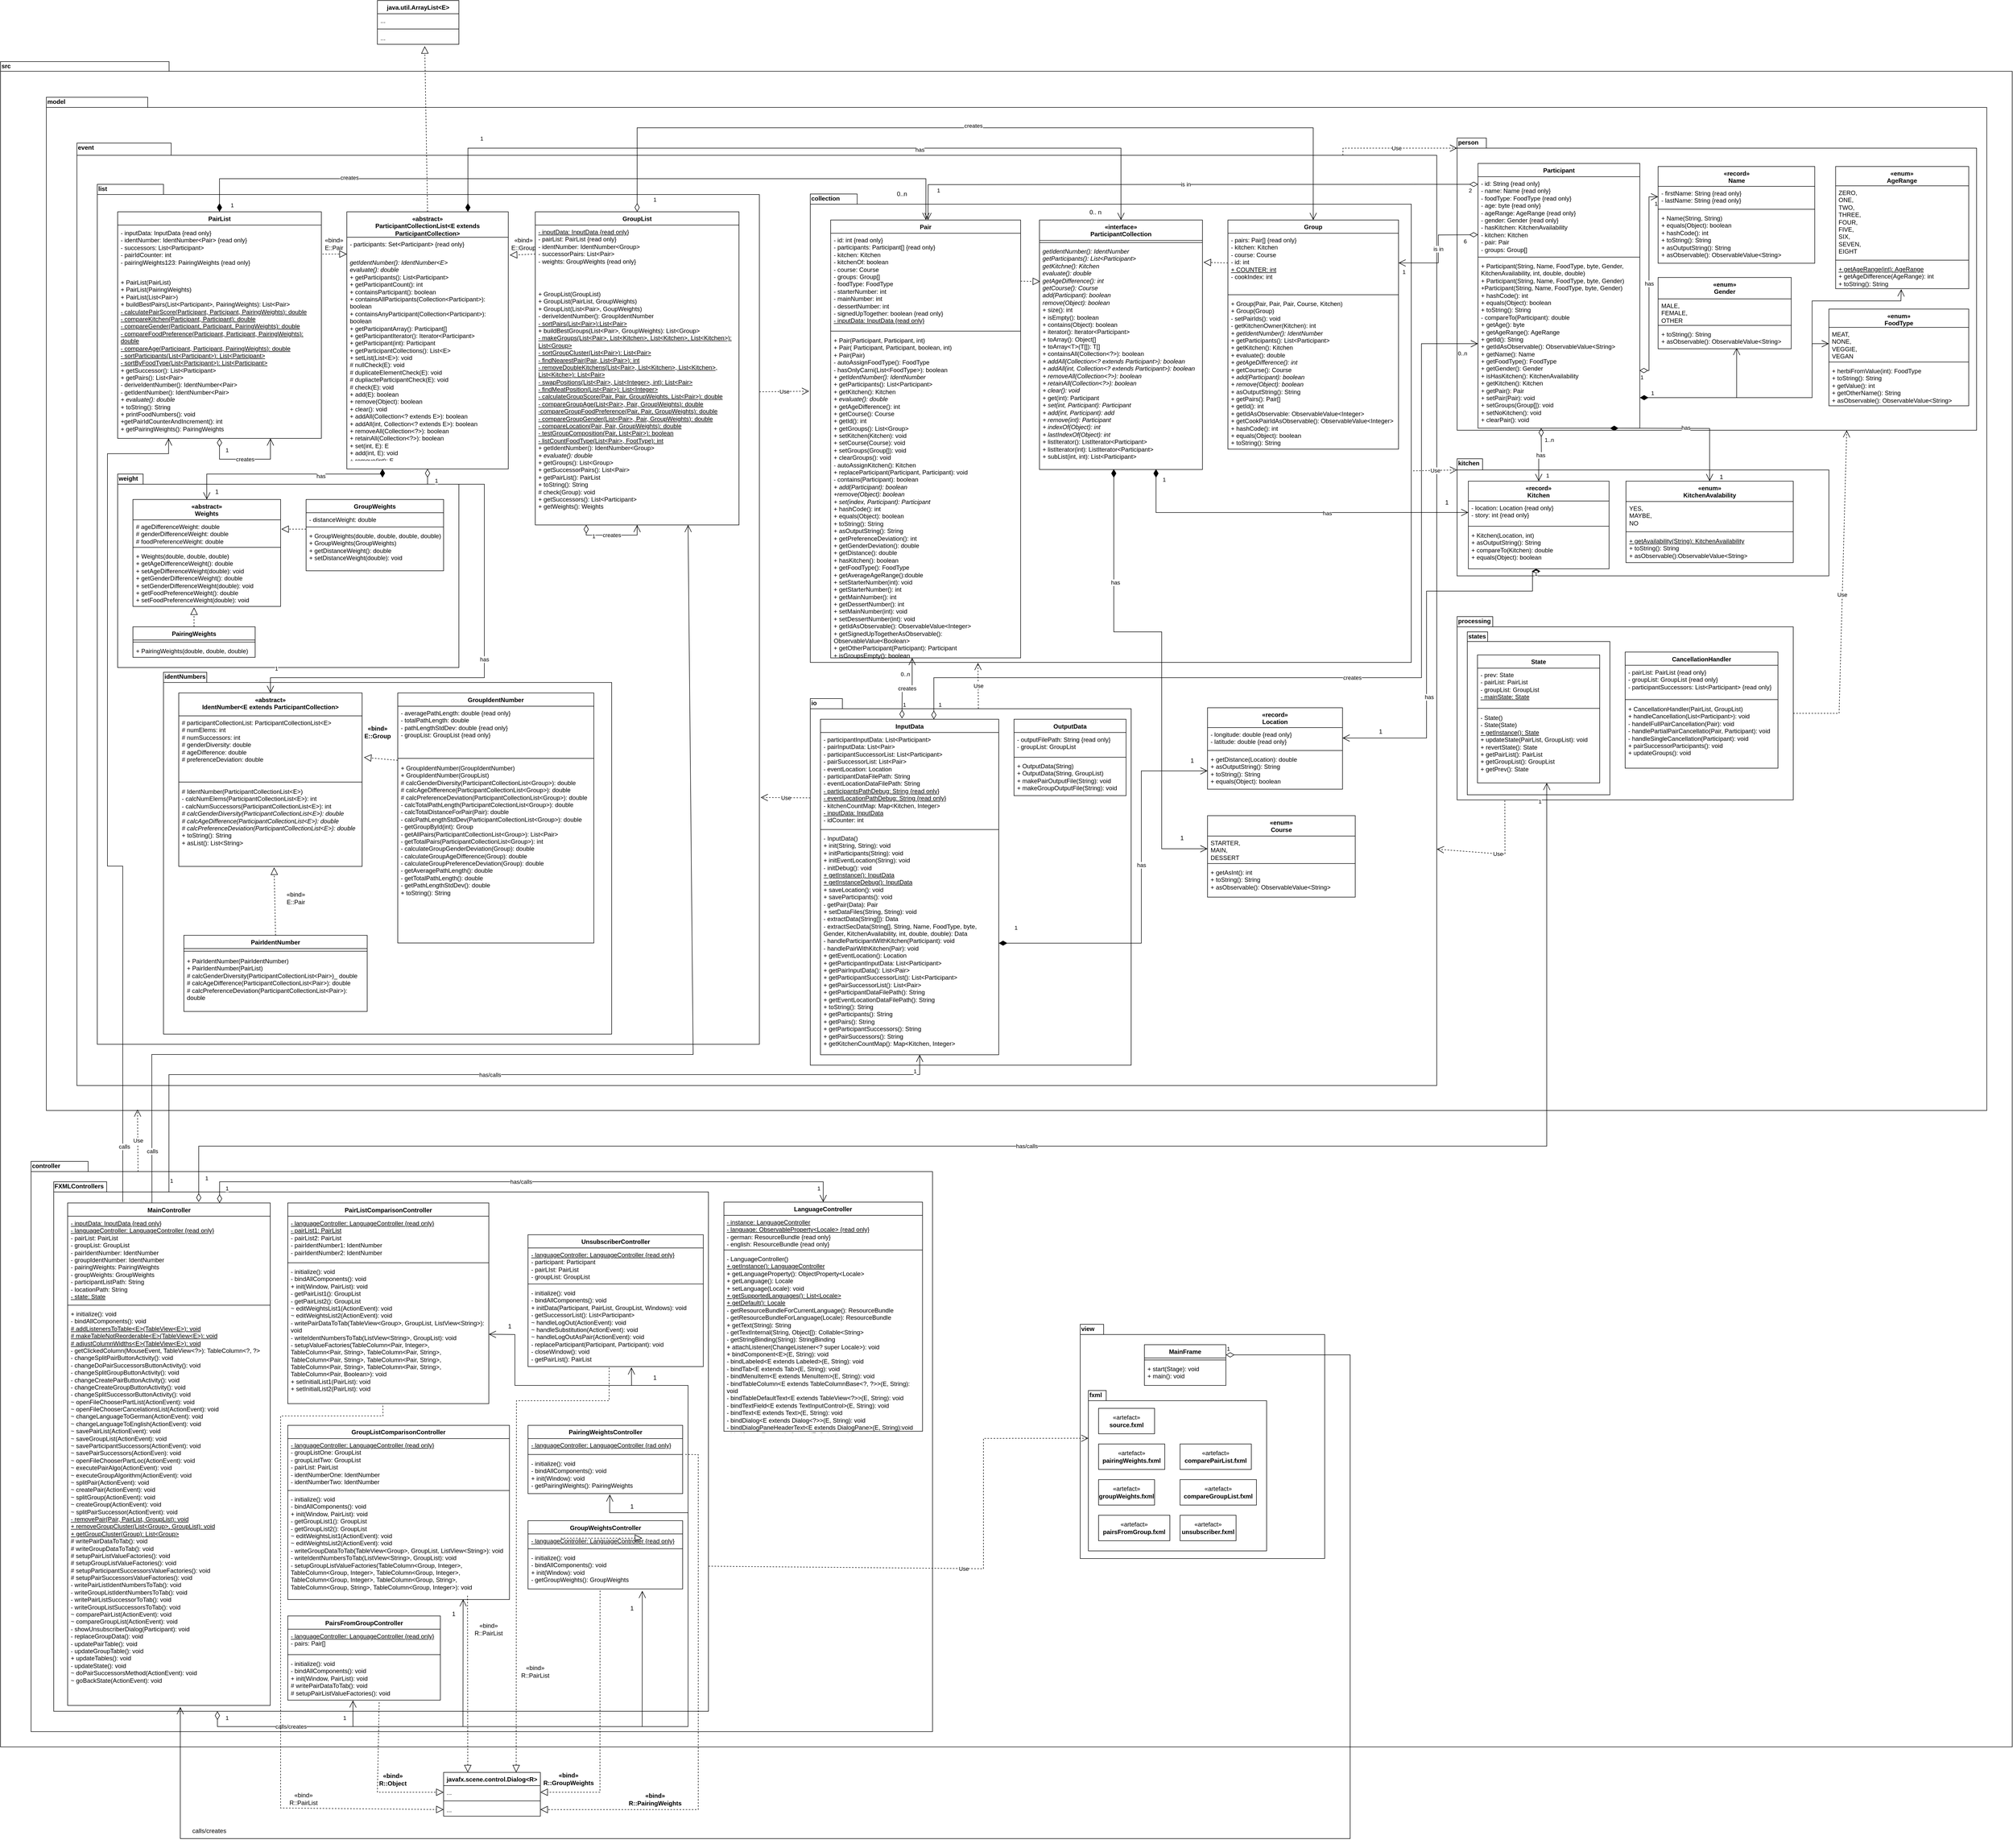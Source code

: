 <mxfile version="24.6.4" type="device">
  <diagram id="C5RBs43oDa-KdzZeNtuy" name="Page-1">
    <mxGraphModel dx="7112" dy="2029" grid="1" gridSize="10" guides="1" tooltips="1" connect="1" arrows="1" fold="1" page="1" pageScale="1" pageWidth="827" pageHeight="1169" math="0" shadow="0">
      <root>
        <mxCell id="WIyWlLk6GJQsqaUBKTNV-0" />
        <mxCell id="WIyWlLk6GJQsqaUBKTNV-1" parent="WIyWlLk6GJQsqaUBKTNV-0" />
        <mxCell id="NW10qsWNtvqKA9GrzfMX-203" value="src" style="shape=folder;fontStyle=1;spacingTop=-5;tabWidth=30;tabHeight=19;tabPosition=left;html=1;whiteSpace=wrap;align=left;verticalAlign=top;" parent="WIyWlLk6GJQsqaUBKTNV-1" vertex="1">
          <mxGeometry x="-4680" y="-810" width="3950" height="3310" as="geometry" />
        </mxCell>
        <mxCell id="NW10qsWNtvqKA9GrzfMX-0" value="&lt;div&gt;controller&lt;/div&gt;&lt;div&gt;&lt;br&gt;&lt;/div&gt;" style="shape=folder;fontStyle=1;spacingTop=-5;tabWidth=60;tabHeight=20;tabPosition=left;html=1;whiteSpace=wrap;align=left;verticalAlign=top;" parent="WIyWlLk6GJQsqaUBKTNV-1" vertex="1">
          <mxGeometry x="-4620" y="1350" width="1770" height="1120" as="geometry" />
        </mxCell>
        <mxCell id="NW10qsWNtvqKA9GrzfMX-202" value="" style="group" parent="WIyWlLk6GJQsqaUBKTNV-1" vertex="1" connectable="0">
          <mxGeometry x="-4590" y="-740" width="3810" height="1990" as="geometry" />
        </mxCell>
        <mxCell id="NW10qsWNtvqKA9GrzfMX-5" value="&lt;div&gt;model&lt;/div&gt;&lt;div&gt;&lt;br&gt;&lt;/div&gt;" style="shape=folder;fontStyle=1;spacingTop=-5;tabWidth=40;tabHeight=20;tabPosition=left;html=1;whiteSpace=wrap;container=0;verticalAlign=top;spacing=2;align=left;" parent="NW10qsWNtvqKA9GrzfMX-202" vertex="1">
          <mxGeometry width="3810" height="1990" as="geometry" />
        </mxCell>
        <mxCell id="NW10qsWNtvqKA9GrzfMX-65" value="event" style="shape=folder;fontStyle=1;spacingTop=-5;tabWidth=40;tabHeight=24;tabPosition=left;html=1;whiteSpace=wrap;align=left;verticalAlign=top;" parent="NW10qsWNtvqKA9GrzfMX-202" vertex="1">
          <mxGeometry x="60" y="90" width="2670" height="1851" as="geometry" />
        </mxCell>
        <mxCell id="NW10qsWNtvqKA9GrzfMX-123" value="list" style="shape=folder;fontStyle=1;spacingTop=-5;tabWidth=30;tabHeight=20;tabPosition=left;html=1;whiteSpace=wrap;align=left;verticalAlign=top;container=0;" parent="NW10qsWNtvqKA9GrzfMX-202" vertex="1">
          <mxGeometry x="100" y="171" width="1300" height="1689" as="geometry" />
        </mxCell>
        <mxCell id="NW10qsWNtvqKA9GrzfMX-140" value="" style="group" parent="NW10qsWNtvqKA9GrzfMX-202" vertex="1" connectable="0">
          <mxGeometry x="1500" y="190" width="1180" height="920" as="geometry" />
        </mxCell>
        <mxCell id="NW10qsWNtvqKA9GrzfMX-121" value="collection" style="shape=folder;fontStyle=1;spacingTop=-5;tabWidth=60;tabHeight=20;tabPosition=left;html=1;whiteSpace=wrap;align=left;verticalAlign=top;" parent="NW10qsWNtvqKA9GrzfMX-140" vertex="1">
          <mxGeometry width="1180" height="920" as="geometry" />
        </mxCell>
        <mxCell id="NW10qsWNtvqKA9GrzfMX-128" value="&lt;div&gt;«interface»&lt;/div&gt;&lt;div&gt;ParticipantCollection&lt;br&gt;&lt;/div&gt;" style="swimlane;fontStyle=1;align=center;verticalAlign=top;childLayout=stackLayout;horizontal=1;startSize=40;horizontalStack=0;resizeParent=1;resizeParentMax=0;resizeLast=0;collapsible=1;marginBottom=0;whiteSpace=wrap;html=1;" parent="NW10qsWNtvqKA9GrzfMX-140" vertex="1">
          <mxGeometry x="450" y="51.136" width="320" height="490" as="geometry" />
        </mxCell>
        <mxCell id="NW10qsWNtvqKA9GrzfMX-130" value="" style="line;strokeWidth=1;fillColor=none;align=left;verticalAlign=middle;spacingTop=-1;spacingLeft=3;spacingRight=3;rotatable=0;labelPosition=right;points=[];portConstraint=eastwest;strokeColor=inherit;" parent="NW10qsWNtvqKA9GrzfMX-128" vertex="1">
          <mxGeometry y="40" width="320" height="8.182" as="geometry" />
        </mxCell>
        <mxCell id="NW10qsWNtvqKA9GrzfMX-131" value="&lt;div&gt;&lt;i&gt;getIdentNumber(): IdentNumber&lt;/i&gt;&lt;/div&gt;&lt;div&gt;&lt;i&gt;getParticipants(): List&amp;lt;Participant&amp;gt;&lt;/i&gt;&lt;/div&gt;&lt;div&gt;&lt;i&gt;getKitchne(): Kitchen&lt;/i&gt;&lt;/div&gt;&lt;div&gt;&lt;i&gt;evaluate(): double&lt;/i&gt;&lt;/div&gt;&lt;div&gt;&lt;i&gt;getAgeDifference(): int&lt;/i&gt;&lt;/div&gt;&lt;div&gt;&lt;i&gt;getCourse(): Course&lt;/i&gt;&lt;/div&gt;&lt;div&gt;&lt;i&gt;add(Participant): boolean&lt;/i&gt;&lt;/div&gt;&lt;div&gt;&lt;i&gt;remove(Object): boolean&lt;/i&gt;&lt;/div&gt;&lt;div&gt;+ size(): int&lt;/div&gt;&lt;div&gt;+ isEmpty(): boolean&lt;/div&gt;&lt;div&gt;+ contains(Object): boolean&lt;/div&gt;&lt;div&gt;+ iterator(): Iterator&amp;lt;Participant&amp;gt;&lt;/div&gt;&lt;div&gt;+ toArray(): Object[]&lt;/div&gt;&lt;div&gt;+ toArray&amp;lt;T&amp;gt;(T[]): T[]&lt;/div&gt;&lt;div&gt;+ containsAll(Collection&amp;lt;?&amp;gt;): boolean&lt;/div&gt;&lt;div&gt;&lt;i&gt;+ addAll(Collection&amp;lt;? extends Participant&amp;gt;): boolean&lt;/i&gt;&lt;/div&gt;&lt;div&gt;&lt;i&gt;+ addAll(int, Collection&amp;lt;? extends Participant&amp;gt;): boolean&lt;/i&gt;&lt;/div&gt;&lt;div&gt;&lt;i&gt;+ removeAll(Collection&amp;lt;?&amp;gt;): boolean&lt;/i&gt;&lt;/div&gt;&lt;div&gt;&lt;i&gt;+ retainAll(Collection&amp;lt;?&amp;gt;): boolean&lt;/i&gt;&lt;/div&gt;&lt;div&gt;&lt;i&gt;+ clear(): void&lt;/i&gt;&lt;/div&gt;&lt;div&gt;+ get(int): Participant&lt;/div&gt;&lt;div&gt;&lt;i&gt;+ set(int, Participant): Participant&lt;/i&gt;&lt;/div&gt;&lt;div&gt;&lt;i&gt;+ add(int, Participant): add&lt;/i&gt;&lt;/div&gt;&lt;div&gt;&lt;i&gt;+ remove(int): Participant&lt;/i&gt;&lt;/div&gt;&lt;div&gt;&lt;i&gt;+ indexOf(Object): int&lt;/i&gt;&lt;/div&gt;&lt;div&gt;&lt;i&gt;+ lastIndexOf(Object): int&lt;/i&gt;&lt;/div&gt;&lt;div&gt;+ listIterator(): ListIterator&amp;lt;Participant&amp;gt;&lt;/div&gt;&lt;div&gt;+ listIterator(int): ListIterator&amp;lt;Participant&amp;gt;&lt;/div&gt;&lt;div&gt;+ subList(int, int): List&amp;lt;Participant&amp;gt;&lt;br&gt;&lt;/div&gt;" style="text;strokeColor=none;fillColor=none;align=left;verticalAlign=top;spacingLeft=4;spacingRight=4;overflow=hidden;rotatable=0;points=[[0,0.5],[1,0.5]];portConstraint=eastwest;whiteSpace=wrap;html=1;" parent="NW10qsWNtvqKA9GrzfMX-128" vertex="1">
          <mxGeometry y="48.182" width="320" height="441.818" as="geometry" />
        </mxCell>
        <mxCell id="NW10qsWNtvqKA9GrzfMX-132" value="Pair" style="swimlane;fontStyle=1;align=center;verticalAlign=top;childLayout=stackLayout;horizontal=1;startSize=26;horizontalStack=0;resizeParent=1;resizeParentMax=0;resizeLast=0;collapsible=1;marginBottom=0;whiteSpace=wrap;html=1;" parent="NW10qsWNtvqKA9GrzfMX-140" vertex="1">
          <mxGeometry x="40" y="51.136" width="373" height="860.004" as="geometry" />
        </mxCell>
        <mxCell id="NW10qsWNtvqKA9GrzfMX-133" value="&lt;div&gt;- id: int {read only}&lt;/div&gt;&lt;div&gt;- participants: Participant[] {read only}&lt;/div&gt;&lt;div&gt;- kitchen: Kitchen&lt;/div&gt;&lt;div&gt;- kitchenOf: boolean&lt;/div&gt;&lt;div&gt;- course: Course&lt;/div&gt;&lt;div&gt;- groups: Group[]&lt;/div&gt;&lt;div&gt;- foodType: FoodType&lt;/div&gt;&lt;div&gt;- starterNumber: int&lt;/div&gt;&lt;div&gt;- mainNumber: int&lt;/div&gt;&lt;div&gt;- dessertNumber: int&lt;/div&gt;&lt;div&gt;- signedUpTogether: boolean {read only}&lt;/div&gt;&lt;div&gt;&lt;u&gt;- inputData: InputData {read only}&lt;/u&gt;&lt;br&gt;&lt;/div&gt;" style="text;strokeColor=none;fillColor=none;align=left;verticalAlign=top;spacingLeft=4;spacingRight=4;overflow=hidden;rotatable=0;points=[[0,0.5],[1,0.5]];portConstraint=eastwest;whiteSpace=wrap;html=1;" parent="NW10qsWNtvqKA9GrzfMX-132" vertex="1">
          <mxGeometry y="26" width="373" height="188.182" as="geometry" />
        </mxCell>
        <mxCell id="NW10qsWNtvqKA9GrzfMX-134" value="" style="line;strokeWidth=1;fillColor=none;align=left;verticalAlign=middle;spacingTop=-1;spacingLeft=3;spacingRight=3;rotatable=0;labelPosition=right;points=[];portConstraint=eastwest;strokeColor=inherit;" parent="NW10qsWNtvqKA9GrzfMX-132" vertex="1">
          <mxGeometry y="214.182" width="373" height="8.182" as="geometry" />
        </mxCell>
        <mxCell id="NW10qsWNtvqKA9GrzfMX-135" value="&lt;div&gt;+ Pair(Participant, Participant, int)&lt;/div&gt;&lt;div&gt;+ Pair( Participant, Participant, boolean, int)&lt;/div&gt;&lt;div&gt;+ Pair(Pair)&lt;br&gt;&lt;/div&gt;&lt;div&gt;- autoAssignFoodType(): FoodType&lt;/div&gt;&lt;div&gt;- hasOnlyCarni(List&amp;lt;FoodType&amp;gt;): boolean&lt;/div&gt;&lt;div&gt;&lt;i&gt;+ getIdentNumber(): IdentNumber&lt;/i&gt;&lt;/div&gt;&lt;div&gt;+ getParticipants(): List&amp;lt;Participant&amp;gt;&lt;/div&gt;&lt;div&gt;+ getKitchen(): Kitchen&lt;/div&gt;&lt;div&gt;&lt;i&gt;+ evaluate(): double&lt;/i&gt;&lt;/div&gt;&lt;div&gt;+ getAgeDifference(): int&lt;/div&gt;&lt;div&gt;+ getCourse(): Course&lt;/div&gt;&lt;div&gt;+ getId(): int&lt;br&gt;&lt;/div&gt;&lt;div&gt;+ getGroups(): List&amp;lt;Group&amp;gt;&lt;/div&gt;&lt;div&gt;+ setKitchen(Kitchen): void&lt;/div&gt;&lt;div&gt;+ setCourse(Course): void&lt;/div&gt;&lt;div&gt;+ setGroups(Group[]): void&lt;/div&gt;&lt;div&gt;+ clearGroups(): void&lt;/div&gt;&lt;div&gt;- autoAssignKitchen(): Kitchen&lt;/div&gt;&lt;div&gt;+ replaceParticipant(Participant, Participant): void&lt;/div&gt;&lt;div&gt;- contains(Participant): boolean&lt;/div&gt;&lt;div&gt;&lt;i&gt;+ add(Participant): boolean&lt;/i&gt;&lt;/div&gt;&lt;div&gt;&lt;i&gt;+remove(Object): boolean&lt;/i&gt;&lt;/div&gt;&lt;div&gt;&lt;i&gt;+ set(index, Participant): Participant&lt;/i&gt;&lt;/div&gt;&lt;div&gt;+ hashCode(): int&lt;/div&gt;&lt;div&gt;+ equals(Object): boolean&lt;/div&gt;&lt;div&gt;+ toString(): String&lt;br&gt;&lt;/div&gt;&lt;div&gt;+ asOutputString(): String&lt;/div&gt;&lt;div&gt;+ getPreferenceDeviation(): int&lt;/div&gt;&lt;div&gt;+ getGenderDeviation(): double&lt;/div&gt;&lt;div&gt;+ getDistance(): double&lt;/div&gt;&lt;div&gt;+ hasKitchen(): boolean&lt;/div&gt;&lt;div&gt;+ getFoodType(): FoodType&lt;/div&gt;&lt;div&gt;+ getAverageAgeRange():double&lt;/div&gt;&lt;div&gt;+ setStarterNumber(int): void&lt;/div&gt;&lt;div&gt;+ getStarterNumber(): int&lt;/div&gt;&lt;div&gt;+ getMainNumber(): int&lt;/div&gt;&lt;div&gt;+ getDessertNumber(): int&lt;/div&gt;&lt;div&gt;+ setMainNumber(int): void&lt;/div&gt;&lt;div&gt;+ setDessertNumber(int): void&lt;/div&gt;&lt;div&gt;+ getIdAsObservable(): ObservableValue&amp;lt;Integer&amp;gt;&lt;/div&gt;&lt;div&gt;+ getSignedUpTogetherAsObservable(): ObservableValue&amp;lt;Boolean&amp;gt;&lt;/div&gt;&lt;div&gt;+ getOtherParticipant(Participant): Participant&lt;/div&gt;&lt;div&gt;+ isGroupsEmpty(): boolean&lt;br&gt;&lt;/div&gt;" style="text;strokeColor=none;fillColor=none;align=left;verticalAlign=top;spacingLeft=4;spacingRight=4;overflow=hidden;rotatable=0;points=[[0,0.5],[1,0.5]];portConstraint=eastwest;whiteSpace=wrap;html=1;" parent="NW10qsWNtvqKA9GrzfMX-132" vertex="1">
          <mxGeometry y="222.364" width="373" height="637.64" as="geometry" />
        </mxCell>
        <mxCell id="NW10qsWNtvqKA9GrzfMX-136" value="Group" style="swimlane;fontStyle=1;align=center;verticalAlign=top;childLayout=stackLayout;horizontal=1;startSize=26;horizontalStack=0;resizeParent=1;resizeParentMax=0;resizeLast=0;collapsible=1;marginBottom=0;whiteSpace=wrap;html=1;" parent="NW10qsWNtvqKA9GrzfMX-140" vertex="1">
          <mxGeometry x="820" y="51.136" width="335" height="450.003" as="geometry" />
        </mxCell>
        <mxCell id="NW10qsWNtvqKA9GrzfMX-137" value="&lt;div&gt;- pairs: Pair[] {read only}&lt;/div&gt;&lt;div&gt;- kitchen: Kitchen&lt;/div&gt;&lt;div&gt;- course: Course&lt;/div&gt;&lt;div&gt;- id: int&lt;/div&gt;&lt;div&gt;&lt;u&gt;+ COUNTER: int&lt;/u&gt;&lt;/div&gt;&lt;div&gt;- cookIndex: int&lt;br&gt;&lt;/div&gt;" style="text;strokeColor=none;fillColor=none;align=left;verticalAlign=top;spacingLeft=4;spacingRight=4;overflow=hidden;rotatable=0;points=[[0,0.5],[1,0.5]];portConstraint=eastwest;whiteSpace=wrap;html=1;" parent="NW10qsWNtvqKA9GrzfMX-136" vertex="1">
          <mxGeometry y="26" width="335" height="116.591" as="geometry" />
        </mxCell>
        <mxCell id="NW10qsWNtvqKA9GrzfMX-138" value="" style="line;strokeWidth=1;fillColor=none;align=left;verticalAlign=middle;spacingTop=-1;spacingLeft=3;spacingRight=3;rotatable=0;labelPosition=right;points=[];portConstraint=eastwest;strokeColor=inherit;" parent="NW10qsWNtvqKA9GrzfMX-136" vertex="1">
          <mxGeometry y="142.591" width="335" height="8.182" as="geometry" />
        </mxCell>
        <mxCell id="NW10qsWNtvqKA9GrzfMX-139" value="&lt;div&gt;+ Group(Pair, Pair, Pair, Course, Kitchen)&lt;br&gt;&lt;/div&gt;&lt;div&gt;+ Group(Group)&lt;br&gt;&lt;/div&gt;&lt;div&gt;- setPairIds(): void&lt;/div&gt;&lt;div&gt;- getKitchenOwner(Kitchen): int&lt;/div&gt;&lt;div&gt;&lt;i&gt;+ getIdentNumber(): IdentNumber&lt;/i&gt;&lt;/div&gt;&lt;div&gt;+ getParticipants(): List&amp;lt;Participant&amp;gt;&lt;/div&gt;&lt;div&gt;+ getKitchen(): Kitchen&lt;/div&gt;&lt;div&gt;+ evaluate(): double&lt;/div&gt;&lt;div&gt;&lt;i&gt;+ getAgeDifference(): int&lt;/i&gt;&lt;/div&gt;&lt;div&gt;+ getCourse(): Course&lt;/div&gt;&lt;div&gt;&lt;i&gt;+ add(Participant): boolean&lt;/i&gt;&lt;/div&gt;&lt;div&gt;&lt;i&gt;+ remove(Object): boolean&lt;/i&gt;&lt;/div&gt;&lt;div&gt;+ asOutputString(): String&lt;/div&gt;&lt;div&gt;+ getPairs(): Pair[]&lt;/div&gt;&lt;div&gt;+ getId(): int&lt;/div&gt;&lt;div&gt;+ getIdAsObservable: ObservableValue&amp;lt;Integer&amp;gt;&lt;/div&gt;&lt;div&gt;+ getCookPairIdAsObservable(): ObservableValue&amp;lt;Integer&amp;gt;&lt;/div&gt;&lt;div&gt;+ hashCode(): int&lt;/div&gt;&lt;div&gt;+ equals(Object): boolean&lt;/div&gt;&lt;div&gt;+ toString(): String&lt;br&gt;&lt;/div&gt;" style="text;strokeColor=none;fillColor=none;align=left;verticalAlign=top;spacingLeft=4;spacingRight=4;overflow=hidden;rotatable=0;points=[[0,0.5],[1,0.5]];portConstraint=eastwest;whiteSpace=wrap;html=1;" parent="NW10qsWNtvqKA9GrzfMX-136" vertex="1">
          <mxGeometry y="150.773" width="335" height="299.23" as="geometry" />
        </mxCell>
        <mxCell id="9cCDUhdidDNCYwHO_KRY-18" value="" style="endArrow=block;dashed=1;endFill=0;endSize=12;html=1;rounded=0;exitX=1;exitY=0.5;exitDx=0;exitDy=0;entryX=0.004;entryY=0.164;entryDx=0;entryDy=0;entryPerimeter=0;" edge="1" parent="NW10qsWNtvqKA9GrzfMX-140" source="NW10qsWNtvqKA9GrzfMX-133" target="NW10qsWNtvqKA9GrzfMX-131">
          <mxGeometry width="160" relative="1" as="geometry">
            <mxPoint x="330" y="300" as="sourcePoint" />
            <mxPoint x="490" y="300" as="targetPoint" />
          </mxGeometry>
        </mxCell>
        <mxCell id="9cCDUhdidDNCYwHO_KRY-19" value="" style="endArrow=block;dashed=1;endFill=0;endSize=12;html=1;rounded=0;exitX=0;exitY=0.5;exitDx=0;exitDy=0;entryX=1.007;entryY=0.079;entryDx=0;entryDy=0;entryPerimeter=0;" edge="1" parent="NW10qsWNtvqKA9GrzfMX-140" source="NW10qsWNtvqKA9GrzfMX-137" target="NW10qsWNtvqKA9GrzfMX-131">
          <mxGeometry width="160" relative="1" as="geometry">
            <mxPoint x="330" y="270" as="sourcePoint" />
            <mxPoint x="490" y="270" as="targetPoint" />
          </mxGeometry>
        </mxCell>
        <mxCell id="9cCDUhdidDNCYwHO_KRY-142" value="0.. n" style="text;html=1;align=center;verticalAlign=middle;whiteSpace=wrap;rounded=0;" vertex="1" parent="NW10qsWNtvqKA9GrzfMX-140">
          <mxGeometry x="530" y="21.14" width="60" height="30" as="geometry" />
        </mxCell>
        <mxCell id="NW10qsWNtvqKA9GrzfMX-87" value="" style="group" parent="NW10qsWNtvqKA9GrzfMX-202" vertex="1" connectable="0">
          <mxGeometry x="2770" y="710" width="730" height="230" as="geometry" />
        </mxCell>
        <mxCell id="NW10qsWNtvqKA9GrzfMX-63" value="kitchen" style="shape=folder;fontStyle=1;spacingTop=-5;tabWidth=50;tabHeight=22;tabPosition=left;html=1;whiteSpace=wrap;align=left;verticalAlign=top;" parent="NW10qsWNtvqKA9GrzfMX-87" vertex="1">
          <mxGeometry width="730" height="230" as="geometry" />
        </mxCell>
        <mxCell id="NW10qsWNtvqKA9GrzfMX-71" value="&lt;div&gt;«record»&lt;/div&gt;&lt;div&gt;Kitchen&lt;br&gt;&lt;/div&gt;" style="swimlane;fontStyle=1;align=center;verticalAlign=top;childLayout=stackLayout;horizontal=1;startSize=39;horizontalStack=0;resizeParent=1;resizeParentMax=0;resizeLast=0;collapsible=1;marginBottom=0;whiteSpace=wrap;html=1;" parent="NW10qsWNtvqKA9GrzfMX-87" vertex="1">
          <mxGeometry x="22.105" y="44" width="276.316" height="172.1" as="geometry" />
        </mxCell>
        <mxCell id="NW10qsWNtvqKA9GrzfMX-72" value="&lt;div&gt;- location: Location {read only}&lt;br&gt;&lt;/div&gt;&lt;div&gt;- story: int {read only}&lt;br&gt;&lt;/div&gt;" style="text;strokeColor=none;fillColor=none;align=left;verticalAlign=top;spacingLeft=4;spacingRight=4;overflow=hidden;rotatable=0;points=[[0,0.5],[1,0.5]];portConstraint=eastwest;whiteSpace=wrap;html=1;" parent="NW10qsWNtvqKA9GrzfMX-71" vertex="1">
          <mxGeometry y="39" width="276.316" height="45.1" as="geometry" />
        </mxCell>
        <mxCell id="NW10qsWNtvqKA9GrzfMX-73" value="" style="line;strokeWidth=1;fillColor=none;align=left;verticalAlign=middle;spacingTop=-1;spacingLeft=3;spacingRight=3;rotatable=0;labelPosition=right;points=[];portConstraint=eastwest;strokeColor=inherit;" parent="NW10qsWNtvqKA9GrzfMX-71" vertex="1">
          <mxGeometry y="84.1" width="276.316" height="8.8" as="geometry" />
        </mxCell>
        <mxCell id="NW10qsWNtvqKA9GrzfMX-74" value="&lt;div&gt;+ Kitchen(Location, int)&lt;br&gt;&lt;/div&gt;&lt;div&gt;+ asOutputString(): String&lt;/div&gt;&lt;div&gt;+ compareTo(Kitchen): double&lt;br&gt;&lt;/div&gt;&lt;div&gt;+ equals(Object): boolean&lt;br&gt;&lt;/div&gt;" style="text;strokeColor=none;fillColor=none;align=left;verticalAlign=top;spacingLeft=4;spacingRight=4;overflow=hidden;rotatable=0;points=[[0,0.5],[1,0.5]];portConstraint=eastwest;whiteSpace=wrap;html=1;" parent="NW10qsWNtvqKA9GrzfMX-71" vertex="1">
          <mxGeometry y="92.9" width="276.316" height="79.2" as="geometry" />
        </mxCell>
        <mxCell id="NW10qsWNtvqKA9GrzfMX-83" value="«enum»&lt;br&gt;KitchenAvalability" style="swimlane;fontStyle=1;align=center;verticalAlign=top;childLayout=stackLayout;horizontal=1;startSize=40;horizontalStack=0;resizeParent=1;resizeParentMax=0;resizeLast=0;collapsible=1;marginBottom=0;whiteSpace=wrap;html=1;" parent="NW10qsWNtvqKA9GrzfMX-87" vertex="1">
          <mxGeometry x="331.58" y="44" width="328.42" height="160" as="geometry" />
        </mxCell>
        <mxCell id="NW10qsWNtvqKA9GrzfMX-84" value="&lt;div&gt;YES,&lt;/div&gt;&lt;div&gt;MAYBE,&lt;/div&gt;&lt;div&gt;NO&lt;br&gt;&lt;/div&gt;" style="text;strokeColor=none;fillColor=none;align=left;verticalAlign=top;spacingLeft=4;spacingRight=4;overflow=hidden;rotatable=0;points=[[0,0.5],[1,0.5]];portConstraint=eastwest;whiteSpace=wrap;html=1;" parent="NW10qsWNtvqKA9GrzfMX-83" vertex="1">
          <mxGeometry y="40" width="328.42" height="55.0" as="geometry" />
        </mxCell>
        <mxCell id="NW10qsWNtvqKA9GrzfMX-85" value="" style="line;strokeWidth=1;fillColor=none;align=left;verticalAlign=middle;spacingTop=-1;spacingLeft=3;spacingRight=3;rotatable=0;labelPosition=right;points=[];portConstraint=eastwest;strokeColor=inherit;" parent="NW10qsWNtvqKA9GrzfMX-83" vertex="1">
          <mxGeometry y="95" width="328.42" height="8.8" as="geometry" />
        </mxCell>
        <mxCell id="NW10qsWNtvqKA9GrzfMX-86" value="&lt;div&gt;&lt;u&gt;+ getAvailability(String): KitchenAvailability&lt;/u&gt;&lt;br&gt;&lt;/div&gt;&lt;div&gt;+ toString(): String&lt;/div&gt;&lt;div&gt;+ asObservable():ObservableValue&amp;lt;String&amp;gt;&lt;br&gt;&lt;/div&gt;" style="text;strokeColor=none;fillColor=none;align=left;verticalAlign=top;spacingLeft=4;spacingRight=4;overflow=hidden;rotatable=0;points=[[0,0.5],[1,0.5]];portConstraint=eastwest;whiteSpace=wrap;html=1;" parent="NW10qsWNtvqKA9GrzfMX-83" vertex="1">
          <mxGeometry y="103.8" width="328.42" height="56.2" as="geometry" />
        </mxCell>
        <mxCell id="9cCDUhdidDNCYwHO_KRY-82" value="1" style="text;html=1;align=center;verticalAlign=middle;whiteSpace=wrap;rounded=0;" vertex="1" parent="NW10qsWNtvqKA9GrzfMX-87">
          <mxGeometry x="486.316" y="21" width="66.316" height="30" as="geometry" />
        </mxCell>
        <mxCell id="NW10qsWNtvqKA9GrzfMX-154" value="" style="group" parent="NW10qsWNtvqKA9GrzfMX-202" vertex="1" connectable="0">
          <mxGeometry x="2770" y="80" width="1020" height="574" as="geometry" />
        </mxCell>
        <mxCell id="NW10qsWNtvqKA9GrzfMX-66" value="person" style="shape=folder;fontStyle=1;spacingTop=-5;tabWidth=50;tabHeight=20;tabPosition=left;html=1;whiteSpace=wrap;align=left;verticalAlign=top;" parent="NW10qsWNtvqKA9GrzfMX-154" vertex="1">
          <mxGeometry width="1020" height="574" as="geometry" />
        </mxCell>
        <mxCell id="NW10qsWNtvqKA9GrzfMX-92" value="&lt;div&gt;«enum»&lt;/div&gt;&lt;div&gt;FoodType&lt;br&gt;&lt;/div&gt;" style="swimlane;fontStyle=1;align=center;verticalAlign=top;childLayout=stackLayout;horizontal=1;startSize=36;horizontalStack=0;resizeParent=1;resizeParentMax=0;resizeLast=0;collapsible=1;marginBottom=0;whiteSpace=wrap;html=1;" parent="NW10qsWNtvqKA9GrzfMX-154" vertex="1">
          <mxGeometry x="730" y="336" width="274.62" height="190" as="geometry" />
        </mxCell>
        <mxCell id="NW10qsWNtvqKA9GrzfMX-93" value="&lt;div&gt;MEAT,&lt;/div&gt;&lt;div&gt;NONE,&lt;/div&gt;&lt;div&gt;VEGGIE,&lt;/div&gt;&lt;div&gt;VEGAN&lt;br&gt;&lt;/div&gt;" style="text;strokeColor=none;fillColor=none;align=left;verticalAlign=top;spacingLeft=4;spacingRight=4;overflow=hidden;rotatable=0;points=[[0,0.5],[1,0.5]];portConstraint=eastwest;whiteSpace=wrap;html=1;" parent="NW10qsWNtvqKA9GrzfMX-92" vertex="1">
          <mxGeometry y="36" width="274.62" height="64" as="geometry" />
        </mxCell>
        <mxCell id="NW10qsWNtvqKA9GrzfMX-94" value="" style="line;strokeWidth=1;fillColor=none;align=left;verticalAlign=middle;spacingTop=-1;spacingLeft=3;spacingRight=3;rotatable=0;labelPosition=right;points=[];portConstraint=eastwest;strokeColor=inherit;" parent="NW10qsWNtvqKA9GrzfMX-92" vertex="1">
          <mxGeometry y="100" width="274.62" height="8" as="geometry" />
        </mxCell>
        <mxCell id="NW10qsWNtvqKA9GrzfMX-95" value="&lt;div&gt;+ herbiFromValue(int): FoodType&lt;/div&gt;&lt;div&gt;+ toString(): String&lt;/div&gt;&lt;div&gt;+ getValue(): int&lt;/div&gt;&lt;div&gt;+ getOtherName(): String&lt;/div&gt;&lt;div&gt;+ asObservable(): ObservableValue&amp;lt;String&amp;gt;&lt;br&gt;&lt;/div&gt;" style="text;strokeColor=none;fillColor=none;align=left;verticalAlign=top;spacingLeft=4;spacingRight=4;overflow=hidden;rotatable=0;points=[[0,0.5],[1,0.5]];portConstraint=eastwest;whiteSpace=wrap;html=1;" parent="NW10qsWNtvqKA9GrzfMX-92" vertex="1">
          <mxGeometry y="108" width="274.62" height="82" as="geometry" />
        </mxCell>
        <mxCell id="NW10qsWNtvqKA9GrzfMX-96" value="&lt;div&gt;«enum»&lt;/div&gt;&lt;div&gt;Gender&lt;/div&gt;" style="swimlane;fontStyle=1;align=center;verticalAlign=top;childLayout=stackLayout;horizontal=1;startSize=42;horizontalStack=0;resizeParent=1;resizeParentMax=0;resizeLast=0;collapsible=1;marginBottom=0;whiteSpace=wrap;html=1;" parent="NW10qsWNtvqKA9GrzfMX-154" vertex="1">
          <mxGeometry x="394.673" y="274" width="261.407" height="140" as="geometry" />
        </mxCell>
        <mxCell id="NW10qsWNtvqKA9GrzfMX-97" value="&lt;div&gt;MALE,&lt;/div&gt;&lt;div&gt;FEMALE,&lt;/div&gt;&lt;div&gt;OTHER&lt;br&gt;&lt;/div&gt;" style="text;strokeColor=none;fillColor=none;align=left;verticalAlign=top;spacingLeft=4;spacingRight=4;overflow=hidden;rotatable=0;points=[[0,0.5],[1,0.5]];portConstraint=eastwest;whiteSpace=wrap;html=1;" parent="NW10qsWNtvqKA9GrzfMX-96" vertex="1">
          <mxGeometry y="42" width="261.407" height="48" as="geometry" />
        </mxCell>
        <mxCell id="NW10qsWNtvqKA9GrzfMX-98" value="" style="line;strokeWidth=1;fillColor=none;align=left;verticalAlign=middle;spacingTop=-1;spacingLeft=3;spacingRight=3;rotatable=0;labelPosition=right;points=[];portConstraint=eastwest;strokeColor=inherit;" parent="NW10qsWNtvqKA9GrzfMX-96" vertex="1">
          <mxGeometry y="90" width="261.407" height="8" as="geometry" />
        </mxCell>
        <mxCell id="NW10qsWNtvqKA9GrzfMX-99" value="&lt;div&gt;+ toString(): String&lt;/div&gt;&lt;div&gt;+ asObservable(): ObservableValue&amp;lt;String&amp;gt;&lt;br&gt;&lt;/div&gt;" style="text;strokeColor=none;fillColor=none;align=left;verticalAlign=top;spacingLeft=4;spacingRight=4;overflow=hidden;rotatable=0;points=[[0,0.5],[1,0.5]];portConstraint=eastwest;whiteSpace=wrap;html=1;" parent="NW10qsWNtvqKA9GrzfMX-96" vertex="1">
          <mxGeometry y="98" width="261.407" height="42" as="geometry" />
        </mxCell>
        <mxCell id="NW10qsWNtvqKA9GrzfMX-100" value="&lt;div&gt;«record»&lt;/div&gt;&lt;div&gt;Name&lt;br&gt;&lt;/div&gt;" style="swimlane;fontStyle=1;align=center;verticalAlign=top;childLayout=stackLayout;horizontal=1;startSize=39;horizontalStack=0;resizeParent=1;resizeParentMax=0;resizeLast=0;collapsible=1;marginBottom=0;whiteSpace=wrap;html=1;" parent="NW10qsWNtvqKA9GrzfMX-154" vertex="1">
          <mxGeometry x="394.673" y="56" width="307.538" height="190" as="geometry" />
        </mxCell>
        <mxCell id="NW10qsWNtvqKA9GrzfMX-101" value="&lt;div&gt;- firstName: String {read only}&lt;br&gt;&lt;/div&gt;&lt;div&gt;- lastName: String {read only}&lt;br&gt;&lt;/div&gt;" style="text;strokeColor=none;fillColor=none;align=left;verticalAlign=top;spacingLeft=4;spacingRight=4;overflow=hidden;rotatable=0;points=[[0,0.5],[1,0.5]];portConstraint=eastwest;whiteSpace=wrap;html=1;" parent="NW10qsWNtvqKA9GrzfMX-100" vertex="1">
          <mxGeometry y="39" width="307.538" height="41" as="geometry" />
        </mxCell>
        <mxCell id="NW10qsWNtvqKA9GrzfMX-102" value="" style="line;strokeWidth=1;fillColor=none;align=left;verticalAlign=middle;spacingTop=-1;spacingLeft=3;spacingRight=3;rotatable=0;labelPosition=right;points=[];portConstraint=eastwest;strokeColor=inherit;" parent="NW10qsWNtvqKA9GrzfMX-100" vertex="1">
          <mxGeometry y="80" width="307.538" height="8" as="geometry" />
        </mxCell>
        <mxCell id="NW10qsWNtvqKA9GrzfMX-103" value="&lt;div&gt;+ Name(String, String)&lt;br&gt;&lt;/div&gt;&lt;div&gt;+ equals(Object): boolean&lt;/div&gt;&lt;div&gt;+ hashCode(): int&lt;/div&gt;&lt;div&gt;+ toString(): String&lt;/div&gt;&lt;div&gt;+ asOutputString(): String&lt;/div&gt;&lt;div&gt;+ asObservable(): ObservableValue&amp;lt;String&amp;gt;&lt;br&gt;&lt;/div&gt;" style="text;strokeColor=none;fillColor=none;align=left;verticalAlign=top;spacingLeft=4;spacingRight=4;overflow=hidden;rotatable=0;points=[[0,0.5],[1,0.5]];portConstraint=eastwest;whiteSpace=wrap;html=1;" parent="NW10qsWNtvqKA9GrzfMX-100" vertex="1">
          <mxGeometry y="88" width="307.538" height="102" as="geometry" />
        </mxCell>
        <mxCell id="NW10qsWNtvqKA9GrzfMX-104" value="Participant" style="swimlane;fontStyle=1;align=center;verticalAlign=top;childLayout=stackLayout;horizontal=1;startSize=26;horizontalStack=0;resizeParent=1;resizeParentMax=0;resizeLast=0;collapsible=1;marginBottom=0;whiteSpace=wrap;html=1;" parent="NW10qsWNtvqKA9GrzfMX-154" vertex="1">
          <mxGeometry x="41.005" y="50" width="317.789" height="520" as="geometry" />
        </mxCell>
        <mxCell id="NW10qsWNtvqKA9GrzfMX-105" value="&lt;div&gt;- id: String {read only}&lt;/div&gt;&lt;div&gt;- name: Name {read only}&lt;/div&gt;&lt;div&gt;- foodType: FoodType {read only}&lt;/div&gt;&lt;div&gt;- age: byte {read only}&lt;/div&gt;&lt;div&gt;- ageRange: AgeRange {read only}&lt;/div&gt;&lt;div&gt;- gender: Gender {read only}&lt;/div&gt;&lt;div&gt;- hasKitchen: KitchenAvailability&lt;/div&gt;&lt;div&gt;- kitchen: Kitchen&lt;/div&gt;&lt;div&gt;- pair: Pair&lt;/div&gt;&lt;div&gt;- groups: Group[]&lt;br&gt;&lt;/div&gt;" style="text;strokeColor=none;fillColor=none;align=left;verticalAlign=top;spacingLeft=4;spacingRight=4;overflow=hidden;rotatable=0;points=[[0,0.5],[1,0.5]];portConstraint=eastwest;whiteSpace=wrap;html=1;" parent="NW10qsWNtvqKA9GrzfMX-104" vertex="1">
          <mxGeometry y="26" width="317.789" height="154" as="geometry" />
        </mxCell>
        <mxCell id="9cCDUhdidDNCYwHO_KRY-86" value="is in" style="endArrow=open;html=1;endSize=12;startArrow=diamondThin;startSize=14;startFill=0;edgeStyle=orthogonalEdgeStyle;rounded=0;entryX=1;entryY=0.5;entryDx=0;entryDy=0;" edge="1" parent="NW10qsWNtvqKA9GrzfMX-104" target="NW10qsWNtvqKA9GrzfMX-137">
          <mxGeometry relative="1" as="geometry">
            <mxPoint y="140" as="sourcePoint" />
            <mxPoint x="164.02" y="140" as="targetPoint" />
          </mxGeometry>
        </mxCell>
        <mxCell id="9cCDUhdidDNCYwHO_KRY-87" value="6" style="edgeLabel;resizable=0;html=1;align=left;verticalAlign=top;" connectable="0" vertex="1" parent="9cCDUhdidDNCYwHO_KRY-86">
          <mxGeometry x="-1" relative="1" as="geometry">
            <mxPoint x="-30" as="offset" />
          </mxGeometry>
        </mxCell>
        <mxCell id="9cCDUhdidDNCYwHO_KRY-88" value="1" style="edgeLabel;resizable=0;html=1;align=right;verticalAlign=top;" connectable="0" vertex="1" parent="9cCDUhdidDNCYwHO_KRY-86">
          <mxGeometry x="1" relative="1" as="geometry">
            <mxPoint x="15" y="5" as="offset" />
          </mxGeometry>
        </mxCell>
        <mxCell id="NW10qsWNtvqKA9GrzfMX-106" value="" style="line;strokeWidth=1;fillColor=none;align=left;verticalAlign=middle;spacingTop=-1;spacingLeft=3;spacingRight=3;rotatable=0;labelPosition=right;points=[];portConstraint=eastwest;strokeColor=inherit;" parent="NW10qsWNtvqKA9GrzfMX-104" vertex="1">
          <mxGeometry y="180" width="317.789" height="8" as="geometry" />
        </mxCell>
        <mxCell id="NW10qsWNtvqKA9GrzfMX-107" value="&lt;div&gt;+ Participant(String, Name, FoodType, byte, Gender, KitchenAvailability, int, double, double)&lt;/div&gt;&lt;div&gt;+ Participant(String, Name, FoodType, byte, Gender)&lt;/div&gt;&lt;div&gt;+Participant(String, Name, FoodType, byte, Gender)&lt;br&gt;&lt;/div&gt;&lt;div&gt;+ hashCode(): int&lt;/div&gt;&lt;div&gt;+ equals(Object): boolean&lt;/div&gt;&lt;div&gt;+ toString(): String&lt;/div&gt;&lt;div&gt;- compareTo(Participant): double&lt;/div&gt;&lt;div&gt;+ getAge(): byte&lt;/div&gt;&lt;div&gt;+ getAgeRange(): AgeRange&lt;/div&gt;&lt;div&gt;+ getId(): String&lt;/div&gt;&lt;div&gt;+ getIdAsObservable(): ObservableValue&amp;lt;String&amp;gt;&lt;br&gt;&lt;/div&gt;&lt;div&gt;+ getName(): Name&lt;/div&gt;&lt;div&gt;+ getFoodType(): FoodType&lt;/div&gt;&lt;div&gt;+ getGender(): Gender&lt;/div&gt;&lt;div&gt;+ isHasKitchen(): KitchenAvailability&lt;/div&gt;&lt;div&gt;+ getKitchen(): Kitchen&lt;/div&gt;&lt;div&gt;+ getPair(): Pair&lt;/div&gt;&lt;div&gt;+ setPair(Pair): void&lt;/div&gt;&lt;div&gt;+ setGroups(Group[]): void&lt;/div&gt;&lt;div&gt;+ setNoKitchen(): void&lt;/div&gt;&lt;div&gt;+ clearPair(): void&lt;br&gt;&lt;/div&gt;" style="text;strokeColor=none;fillColor=none;align=left;verticalAlign=top;spacingLeft=4;spacingRight=4;overflow=hidden;rotatable=0;points=[[0,0.5],[1,0.5]];portConstraint=eastwest;whiteSpace=wrap;html=1;" parent="NW10qsWNtvqKA9GrzfMX-104" vertex="1">
          <mxGeometry y="188" width="317.789" height="332" as="geometry" />
        </mxCell>
        <mxCell id="9cCDUhdidDNCYwHO_KRY-117" value="has" style="endArrow=open;html=1;endSize=12;startArrow=diamondThin;startSize=14;startFill=0;edgeStyle=orthogonalEdgeStyle;rounded=0;entryX=0.5;entryY=0;entryDx=0;entryDy=0;" edge="1" parent="NW10qsWNtvqKA9GrzfMX-104" target="NW10qsWNtvqKA9GrzfMX-71">
          <mxGeometry relative="1" as="geometry">
            <mxPoint x="124.04" y="520" as="sourcePoint" />
            <mxPoint x="287.035" y="510" as="targetPoint" />
          </mxGeometry>
        </mxCell>
        <mxCell id="9cCDUhdidDNCYwHO_KRY-118" value="1..n" style="edgeLabel;resizable=0;html=1;align=left;verticalAlign=top;" connectable="0" vertex="1" parent="9cCDUhdidDNCYwHO_KRY-117">
          <mxGeometry x="-1" relative="1" as="geometry">
            <mxPoint x="5" y="10" as="offset" />
          </mxGeometry>
        </mxCell>
        <mxCell id="9cCDUhdidDNCYwHO_KRY-119" value="1" style="edgeLabel;resizable=0;html=1;align=right;verticalAlign=top;" connectable="0" vertex="1" parent="9cCDUhdidDNCYwHO_KRY-117">
          <mxGeometry x="1" relative="1" as="geometry">
            <mxPoint x="21" y="-24" as="offset" />
          </mxGeometry>
        </mxCell>
        <mxCell id="NW10qsWNtvqKA9GrzfMX-88" value="&lt;div&gt;«enum»&lt;/div&gt;&lt;div&gt;AgeRange&lt;/div&gt;" style="swimlane;fontStyle=1;align=center;verticalAlign=top;childLayout=stackLayout;horizontal=1;startSize=38;horizontalStack=0;resizeParent=1;resizeParentMax=0;resizeLast=0;collapsible=1;marginBottom=0;whiteSpace=wrap;html=1;" parent="NW10qsWNtvqKA9GrzfMX-154" vertex="1">
          <mxGeometry x="743.216" y="56" width="261.407" height="240" as="geometry" />
        </mxCell>
        <mxCell id="NW10qsWNtvqKA9GrzfMX-89" value="&lt;div&gt;ZERO,&lt;/div&gt;&lt;div&gt;ONE,&lt;/div&gt;&lt;div&gt;TWO,&lt;/div&gt;&lt;div&gt;THREE,&lt;/div&gt;&lt;div&gt;FOUR,&lt;/div&gt;&lt;div&gt;FIVE,&lt;/div&gt;&lt;div&gt;SIX,&lt;/div&gt;&lt;div&gt;SEVEN,&lt;br&gt;&lt;/div&gt;&lt;div&gt;EIGHT&lt;br&gt;&lt;/div&gt;" style="text;strokeColor=none;fillColor=none;align=left;verticalAlign=top;spacingLeft=4;spacingRight=4;overflow=hidden;rotatable=0;points=[[0,0.5],[1,0.5]];portConstraint=eastwest;whiteSpace=wrap;html=1;" parent="NW10qsWNtvqKA9GrzfMX-88" vertex="1">
          <mxGeometry y="38" width="261.407" height="142" as="geometry" />
        </mxCell>
        <mxCell id="NW10qsWNtvqKA9GrzfMX-90" value="" style="line;strokeWidth=1;fillColor=none;align=left;verticalAlign=middle;spacingTop=-1;spacingLeft=3;spacingRight=3;rotatable=0;labelPosition=right;points=[];portConstraint=eastwest;strokeColor=inherit;" parent="NW10qsWNtvqKA9GrzfMX-88" vertex="1">
          <mxGeometry y="180" width="261.407" height="8" as="geometry" />
        </mxCell>
        <mxCell id="NW10qsWNtvqKA9GrzfMX-91" value="&lt;div&gt;&lt;u&gt;+ getAgeRange(int): AgeRange&lt;/u&gt;&lt;/div&gt;&lt;div&gt;+ getAgeDifference(AgeRange): int&lt;br&gt;&lt;/div&gt;&lt;div&gt;+ toString(): String&lt;br&gt;&lt;/div&gt;" style="text;strokeColor=none;fillColor=none;align=left;verticalAlign=top;spacingLeft=4;spacingRight=4;overflow=hidden;rotatable=0;points=[[0,0.5],[1,0.5]];portConstraint=eastwest;whiteSpace=wrap;html=1;" parent="NW10qsWNtvqKA9GrzfMX-88" vertex="1">
          <mxGeometry y="188" width="261.407" height="52" as="geometry" />
        </mxCell>
        <mxCell id="9cCDUhdidDNCYwHO_KRY-90" value="is in" style="endArrow=open;html=1;endSize=12;startArrow=diamondThin;startSize=14;startFill=0;edgeStyle=orthogonalEdgeStyle;rounded=0;entryX=0.5;entryY=0;entryDx=0;entryDy=0;" edge="1" parent="NW10qsWNtvqKA9GrzfMX-154">
          <mxGeometry relative="1" as="geometry">
            <mxPoint x="41.005" y="91" as="sourcePoint" />
            <mxPoint x="-1038.965" y="161.136" as="targetPoint" />
          </mxGeometry>
        </mxCell>
        <mxCell id="9cCDUhdidDNCYwHO_KRY-91" value="2" style="edgeLabel;resizable=0;html=1;align=left;verticalAlign=top;" connectable="0" vertex="1" parent="9cCDUhdidDNCYwHO_KRY-90">
          <mxGeometry x="-1" relative="1" as="geometry">
            <mxPoint x="-20" y="-1" as="offset" />
          </mxGeometry>
        </mxCell>
        <mxCell id="9cCDUhdidDNCYwHO_KRY-92" value="1" style="edgeLabel;resizable=0;html=1;align=right;verticalAlign=top;" connectable="0" vertex="1" parent="9cCDUhdidDNCYwHO_KRY-90">
          <mxGeometry x="1" relative="1" as="geometry">
            <mxPoint x="24" y="-71" as="offset" />
          </mxGeometry>
        </mxCell>
        <mxCell id="9cCDUhdidDNCYwHO_KRY-113" value="has" style="endArrow=open;html=1;endSize=12;startArrow=diamondThin;startSize=14;startFill=0;edgeStyle=orthogonalEdgeStyle;rounded=0;exitX=0.998;exitY=0.659;exitDx=0;exitDy=0;exitPerimeter=0;entryX=0;entryY=0.5;entryDx=0;entryDy=0;" edge="1" parent="NW10qsWNtvqKA9GrzfMX-154" source="NW10qsWNtvqKA9GrzfMX-107" target="NW10qsWNtvqKA9GrzfMX-101">
          <mxGeometry relative="1" as="geometry">
            <mxPoint x="348.543" y="450" as="sourcePoint" />
            <mxPoint x="512.563" y="450" as="targetPoint" />
          </mxGeometry>
        </mxCell>
        <mxCell id="9cCDUhdidDNCYwHO_KRY-114" value="1" style="edgeLabel;resizable=0;html=1;align=left;verticalAlign=top;" connectable="0" vertex="1" parent="9cCDUhdidDNCYwHO_KRY-113">
          <mxGeometry x="-1" relative="1" as="geometry" />
        </mxCell>
        <mxCell id="9cCDUhdidDNCYwHO_KRY-115" value="1" style="edgeLabel;resizable=0;html=1;align=right;verticalAlign=top;" connectable="0" vertex="1" parent="9cCDUhdidDNCYwHO_KRY-113">
          <mxGeometry x="1" relative="1" as="geometry" />
        </mxCell>
        <mxCell id="9cCDUhdidDNCYwHO_KRY-122" value="1" style="endArrow=open;html=1;endSize=12;startArrow=diamondThin;startSize=14;startFill=1;edgeStyle=orthogonalEdgeStyle;align=left;verticalAlign=bottom;rounded=0;entryX=0.59;entryY=0.96;entryDx=0;entryDy=0;entryPerimeter=0;" edge="1" parent="NW10qsWNtvqKA9GrzfMX-154" source="NW10qsWNtvqKA9GrzfMX-107" target="NW10qsWNtvqKA9GrzfMX-99">
          <mxGeometry x="-0.859" relative="1" as="geometry">
            <mxPoint x="379.296" y="510" as="sourcePoint" />
            <mxPoint x="512.563" y="510" as="targetPoint" />
            <Array as="points">
              <mxPoint x="548.442" y="510" />
            </Array>
            <mxPoint as="offset" />
          </mxGeometry>
        </mxCell>
        <mxCell id="9cCDUhdidDNCYwHO_KRY-124" value="" style="endArrow=open;endFill=1;endSize=12;html=1;rounded=0;entryX=0;entryY=0.5;entryDx=0;entryDy=0;" edge="1" parent="NW10qsWNtvqKA9GrzfMX-154" target="NW10qsWNtvqKA9GrzfMX-93">
          <mxGeometry width="160" relative="1" as="geometry">
            <mxPoint x="543.317" y="510" as="sourcePoint" />
            <mxPoint x="707.337" y="510" as="targetPoint" />
            <Array as="points">
              <mxPoint x="697.085" y="510" />
              <mxPoint x="697.085" y="460" />
              <mxPoint x="697.085" y="404" />
            </Array>
          </mxGeometry>
        </mxCell>
        <mxCell id="9cCDUhdidDNCYwHO_KRY-126" value="" style="endArrow=open;endFill=1;endSize=12;html=1;rounded=0;entryX=0.493;entryY=1.021;entryDx=0;entryDy=0;entryPerimeter=0;" edge="1" parent="NW10qsWNtvqKA9GrzfMX-154" target="NW10qsWNtvqKA9GrzfMX-91">
          <mxGeometry width="160" relative="1" as="geometry">
            <mxPoint x="697.085" y="410" as="sourcePoint" />
            <mxPoint x="871.357" y="320" as="targetPoint" />
            <Array as="points">
              <mxPoint x="697.085" y="320" />
              <mxPoint x="727.839" y="320" />
              <mxPoint x="871.357" y="320" />
            </Array>
          </mxGeometry>
        </mxCell>
        <mxCell id="NW10qsWNtvqKA9GrzfMX-120" value="" style="group" parent="NW10qsWNtvqKA9GrzfMX-202" vertex="1" connectable="0">
          <mxGeometry x="2770" y="1020" width="660" height="366.452" as="geometry" />
        </mxCell>
        <mxCell id="NW10qsWNtvqKA9GrzfMX-64" value="processing" style="shape=folder;fontStyle=1;spacingTop=-5;tabWidth=70;tabHeight=20;tabPosition=left;html=1;whiteSpace=wrap;align=left;verticalAlign=top;" parent="NW10qsWNtvqKA9GrzfMX-120" vertex="1">
          <mxGeometry width="660" height="360" as="geometry" />
        </mxCell>
        <mxCell id="NW10qsWNtvqKA9GrzfMX-110" value="states" style="shape=folder;fontStyle=1;spacingTop=-5;tabWidth=40;tabHeight=19;tabPosition=left;html=1;whiteSpace=wrap;align=left;verticalAlign=top;" parent="NW10qsWNtvqKA9GrzfMX-120" vertex="1">
          <mxGeometry x="20" y="30.002" width="280" height="320" as="geometry" />
        </mxCell>
        <mxCell id="NW10qsWNtvqKA9GrzfMX-116" value="CancellationHandler" style="swimlane;fontStyle=1;align=center;verticalAlign=top;childLayout=stackLayout;horizontal=1;startSize=26;horizontalStack=0;resizeParent=1;resizeParentMax=0;resizeLast=0;collapsible=1;marginBottom=0;whiteSpace=wrap;html=1;" parent="NW10qsWNtvqKA9GrzfMX-120" vertex="1">
          <mxGeometry x="330" y="69.677" width="300" height="228.065" as="geometry" />
        </mxCell>
        <mxCell id="NW10qsWNtvqKA9GrzfMX-117" value="&lt;div&gt;- pairList: PairList {read only}&lt;/div&gt;&lt;div&gt;- groupList: GroupList {read only}&lt;/div&gt;&lt;div&gt;- participantSuccessors: List&amp;lt;Participant&amp;gt; {read only}&lt;br&gt;&lt;/div&gt;" style="text;strokeColor=none;fillColor=none;align=left;verticalAlign=top;spacingLeft=4;spacingRight=4;overflow=hidden;rotatable=0;points=[[0,0.5],[1,0.5]];portConstraint=eastwest;whiteSpace=wrap;html=1;" parent="NW10qsWNtvqKA9GrzfMX-116" vertex="1">
          <mxGeometry y="26" width="300" height="62.71" as="geometry" />
        </mxCell>
        <mxCell id="NW10qsWNtvqKA9GrzfMX-118" value="" style="line;strokeWidth=1;fillColor=none;align=left;verticalAlign=middle;spacingTop=-1;spacingLeft=3;spacingRight=3;rotatable=0;labelPosition=right;points=[];portConstraint=eastwest;strokeColor=inherit;" parent="NW10qsWNtvqKA9GrzfMX-116" vertex="1">
          <mxGeometry y="88.71" width="300" height="9.29" as="geometry" />
        </mxCell>
        <mxCell id="NW10qsWNtvqKA9GrzfMX-119" value="&lt;div&gt;+ CancellationHandler(PairList, GroupList)&lt;br&gt;&lt;/div&gt;&lt;div&gt;+ handleCancellation(List&amp;lt;Participant&amp;gt;): void&lt;/div&gt;&lt;div&gt;- handelFullPairCancellation(Pair): void&lt;/div&gt;&lt;div&gt;- handlePartialPairCancellatio(Pair, Participant): void&lt;/div&gt;&lt;div&gt;- handleSingleCancellation(Participant): void&lt;/div&gt;&lt;div&gt;+ pairSuccessorParticipants(): void&lt;/div&gt;&lt;div&gt;+ updateGroups(): void&lt;br&gt;&lt;/div&gt;" style="text;strokeColor=none;fillColor=none;align=left;verticalAlign=top;spacingLeft=4;spacingRight=4;overflow=hidden;rotatable=0;points=[[0,0.5],[1,0.5]];portConstraint=eastwest;whiteSpace=wrap;html=1;" parent="NW10qsWNtvqKA9GrzfMX-116" vertex="1">
          <mxGeometry y="98.0" width="300" height="130.065" as="geometry" />
        </mxCell>
        <mxCell id="NW10qsWNtvqKA9GrzfMX-115" value="" style="group" parent="NW10qsWNtvqKA9GrzfMX-120" vertex="1" connectable="0">
          <mxGeometry x="20" y="30.002" width="280" height="320" as="geometry" />
        </mxCell>
        <mxCell id="NW10qsWNtvqKA9GrzfMX-111" value="State" style="swimlane;fontStyle=1;align=center;verticalAlign=top;childLayout=stackLayout;horizontal=1;startSize=26;horizontalStack=0;resizeParent=1;resizeParentMax=0;resizeLast=0;collapsible=1;marginBottom=0;whiteSpace=wrap;html=1;" parent="NW10qsWNtvqKA9GrzfMX-115" vertex="1">
          <mxGeometry x="20" y="45.29" width="240" height="251.29" as="geometry" />
        </mxCell>
        <mxCell id="NW10qsWNtvqKA9GrzfMX-112" value="&lt;div&gt;- prev: State&lt;/div&gt;&lt;div&gt;- pairList: PairList&lt;/div&gt;&lt;div&gt;- groupList: GroupList&lt;br&gt;&lt;/div&gt;&lt;div&gt;&lt;u&gt;- mainState: State&lt;/u&gt;&lt;br&gt;&lt;/div&gt;" style="text;strokeColor=none;fillColor=none;align=left;verticalAlign=top;spacingLeft=4;spacingRight=4;overflow=hidden;rotatable=0;points=[[0,0.5],[1,0.5]];portConstraint=eastwest;whiteSpace=wrap;html=1;" parent="NW10qsWNtvqKA9GrzfMX-111" vertex="1">
          <mxGeometry y="26" width="240" height="74.323" as="geometry" />
        </mxCell>
        <mxCell id="NW10qsWNtvqKA9GrzfMX-113" value="" style="line;strokeWidth=1;fillColor=none;align=left;verticalAlign=middle;spacingTop=-1;spacingLeft=3;spacingRight=3;rotatable=0;labelPosition=right;points=[];portConstraint=eastwest;strokeColor=inherit;" parent="NW10qsWNtvqKA9GrzfMX-111" vertex="1">
          <mxGeometry y="100.323" width="240" height="9.29" as="geometry" />
        </mxCell>
        <mxCell id="NW10qsWNtvqKA9GrzfMX-114" value="&lt;div&gt;- State()&lt;/div&gt;&lt;div&gt;- State(State)&lt;br&gt;&lt;/div&gt;&lt;div&gt;&lt;u&gt;+ getInstance(): State&lt;/u&gt;&lt;/div&gt;&lt;div&gt;+ updateState(PairList, GroupList): void&lt;br&gt;&lt;/div&gt;&lt;div&gt;+ revertState(): State&lt;/div&gt;&lt;div&gt;+ getPairList(): PairList&lt;/div&gt;&lt;div&gt;+ getGroupList(): GroupList&lt;/div&gt;&lt;div&gt;+ getPrev(): State&lt;br&gt;&lt;/div&gt;" style="text;strokeColor=none;fillColor=none;align=left;verticalAlign=top;spacingLeft=4;spacingRight=4;overflow=hidden;rotatable=0;points=[[0,0.5],[1,0.5]];portConstraint=eastwest;whiteSpace=wrap;html=1;" parent="NW10qsWNtvqKA9GrzfMX-111" vertex="1">
          <mxGeometry y="109.613" width="240" height="141.677" as="geometry" />
        </mxCell>
        <mxCell id="9cCDUhdidDNCYwHO_KRY-45" value="Use" style="endArrow=open;endSize=12;dashed=1;html=1;rounded=0;exitX=0.931;exitY=0.013;exitDx=0;exitDy=0;exitPerimeter=0;entryX=0;entryY=0;entryDx=0;entryDy=20;entryPerimeter=0;" edge="1" parent="NW10qsWNtvqKA9GrzfMX-202" source="NW10qsWNtvqKA9GrzfMX-65" target="NW10qsWNtvqKA9GrzfMX-66">
          <mxGeometry width="160" relative="1" as="geometry">
            <mxPoint x="2660" y="280" as="sourcePoint" />
            <mxPoint x="2820" y="280" as="targetPoint" />
            <Array as="points">
              <mxPoint x="2546" y="100" />
            </Array>
          </mxGeometry>
        </mxCell>
        <mxCell id="9cCDUhdidDNCYwHO_KRY-57" value="Use" style="endArrow=open;endSize=12;dashed=1;html=1;rounded=0;entryX=0;entryY=0;entryDx=2670;entryDy=1386.75;entryPerimeter=0;exitX=0.142;exitY=1.003;exitDx=0;exitDy=0;exitPerimeter=0;" edge="1" parent="NW10qsWNtvqKA9GrzfMX-202" source="NW10qsWNtvqKA9GrzfMX-64" target="NW10qsWNtvqKA9GrzfMX-65">
          <mxGeometry width="160" relative="1" as="geometry">
            <mxPoint x="2770" y="1144" as="sourcePoint" />
            <mxPoint x="2730" y="1150" as="targetPoint" />
            <Array as="points">
              <mxPoint x="2864" y="1487" />
            </Array>
          </mxGeometry>
        </mxCell>
        <mxCell id="9cCDUhdidDNCYwHO_KRY-60" value="Use" style="endArrow=open;endSize=12;dashed=1;html=1;rounded=0;exitX=0;exitY=0;exitDx=660;exitDy=190;exitPerimeter=0;entryX=0.75;entryY=1;entryDx=0;entryDy=0;entryPerimeter=0;" edge="1" parent="NW10qsWNtvqKA9GrzfMX-202" source="NW10qsWNtvqKA9GrzfMX-64" target="NW10qsWNtvqKA9GrzfMX-66">
          <mxGeometry width="160" relative="1" as="geometry">
            <mxPoint x="3420" y="1180" as="sourcePoint" />
            <mxPoint x="3580" y="1180" as="targetPoint" />
            <Array as="points">
              <mxPoint x="3520" y="1210" />
            </Array>
          </mxGeometry>
        </mxCell>
        <mxCell id="9cCDUhdidDNCYwHO_KRY-72" value="1" style="endArrow=open;html=1;endSize=12;startArrow=diamondThin;startSize=14;startFill=1;edgeStyle=orthogonalEdgeStyle;align=left;verticalAlign=bottom;rounded=0;exitX=0.512;exitY=1.062;exitDx=0;exitDy=0;exitPerimeter=0;entryX=1;entryY=0.5;entryDx=0;entryDy=0;" edge="1" parent="NW10qsWNtvqKA9GrzfMX-202" source="NW10qsWNtvqKA9GrzfMX-74" target="NW10qsWNtvqKA9GrzfMX-184">
          <mxGeometry x="-0.917" y="2" relative="1" as="geometry">
            <mxPoint x="2990" y="970" as="sourcePoint" />
            <mxPoint x="3150" y="970" as="targetPoint" />
            <Array as="points">
              <mxPoint x="2918" y="970" />
              <mxPoint x="2710" y="970" />
              <mxPoint x="2710" y="1259" />
            </Array>
            <mxPoint as="offset" />
          </mxGeometry>
        </mxCell>
        <mxCell id="9cCDUhdidDNCYwHO_KRY-109" value="has" style="edgeLabel;html=1;align=center;verticalAlign=middle;resizable=0;points=[];" vertex="1" connectable="0" parent="9cCDUhdidDNCYwHO_KRY-72">
          <mxGeometry x="0.313" y="5" relative="1" as="geometry">
            <mxPoint as="offset" />
          </mxGeometry>
        </mxCell>
        <mxCell id="9cCDUhdidDNCYwHO_KRY-76" value="1" style="endArrow=open;html=1;endSize=12;startArrow=diamondThin;startSize=14;startFill=1;edgeStyle=orthogonalEdgeStyle;align=left;verticalAlign=bottom;rounded=0;exitX=0.715;exitY=0.998;exitDx=0;exitDy=0;exitPerimeter=0;entryX=0;entryY=0.5;entryDx=0;entryDy=0;" edge="1" parent="NW10qsWNtvqKA9GrzfMX-202" source="NW10qsWNtvqKA9GrzfMX-131" target="NW10qsWNtvqKA9GrzfMX-72">
          <mxGeometry x="-0.915" y="11" relative="1" as="geometry">
            <mxPoint x="2170" y="720" as="sourcePoint" />
            <mxPoint x="2330" y="720" as="targetPoint" />
            <mxPoint as="offset" />
          </mxGeometry>
        </mxCell>
        <mxCell id="9cCDUhdidDNCYwHO_KRY-112" value="has" style="edgeLabel;html=1;align=center;verticalAlign=middle;resizable=0;points=[];" vertex="1" connectable="0" parent="9cCDUhdidDNCYwHO_KRY-76">
          <mxGeometry x="0.207" y="-1" relative="1" as="geometry">
            <mxPoint as="offset" />
          </mxGeometry>
        </mxCell>
        <mxCell id="9cCDUhdidDNCYwHO_KRY-77" value="Use" style="endArrow=open;endSize=12;dashed=1;html=1;rounded=0;entryX=0;entryY=0;entryDx=0;entryDy=22;entryPerimeter=0;exitX=1.003;exitY=0.591;exitDx=0;exitDy=0;exitPerimeter=0;" edge="1" parent="NW10qsWNtvqKA9GrzfMX-202" source="NW10qsWNtvqKA9GrzfMX-121" target="NW10qsWNtvqKA9GrzfMX-63">
          <mxGeometry width="160" relative="1" as="geometry">
            <mxPoint x="2670" y="750" as="sourcePoint" />
            <mxPoint x="2830" y="750" as="targetPoint" />
          </mxGeometry>
        </mxCell>
        <mxCell id="9cCDUhdidDNCYwHO_KRY-80" value="" style="endArrow=open;html=1;endSize=12;startArrow=diamondThin;startSize=14;startFill=1;edgeStyle=orthogonalEdgeStyle;align=left;verticalAlign=bottom;rounded=0;" edge="1" parent="NW10qsWNtvqKA9GrzfMX-202" target="NW10qsWNtvqKA9GrzfMX-83">
          <mxGeometry x="-0.828" y="10" relative="1" as="geometry">
            <mxPoint x="3070" y="650" as="sourcePoint" />
            <mxPoint x="3220" y="650" as="targetPoint" />
            <mxPoint as="offset" />
          </mxGeometry>
        </mxCell>
        <mxCell id="9cCDUhdidDNCYwHO_KRY-110" value="has" style="edgeLabel;html=1;align=center;verticalAlign=middle;resizable=0;points=[];" vertex="1" connectable="0" parent="9cCDUhdidDNCYwHO_KRY-80">
          <mxGeometry x="-0.009" y="1" relative="1" as="geometry">
            <mxPoint y="-1" as="offset" />
          </mxGeometry>
        </mxCell>
        <mxCell id="NW10qsWNtvqKA9GrzfMX-149" value="" style="group" parent="NW10qsWNtvqKA9GrzfMX-202" vertex="1" connectable="0">
          <mxGeometry x="1500" y="1181" width="630" height="720" as="geometry" />
        </mxCell>
        <mxCell id="NW10qsWNtvqKA9GrzfMX-122" value="io" style="shape=folder;fontStyle=1;spacingTop=-5;tabWidth=30;tabHeight=20;tabPosition=left;html=1;whiteSpace=wrap;align=left;verticalAlign=top;" parent="NW10qsWNtvqKA9GrzfMX-149" vertex="1">
          <mxGeometry width="630" height="720" as="geometry" />
        </mxCell>
        <mxCell id="NW10qsWNtvqKA9GrzfMX-141" value="InputData" style="swimlane;fontStyle=1;align=center;verticalAlign=top;childLayout=stackLayout;horizontal=1;startSize=26;horizontalStack=0;resizeParent=1;resizeParentMax=0;resizeLast=0;collapsible=1;marginBottom=0;whiteSpace=wrap;html=1;" parent="NW10qsWNtvqKA9GrzfMX-149" vertex="1">
          <mxGeometry x="20" y="40.571" width="350" height="658.914" as="geometry" />
        </mxCell>
        <mxCell id="NW10qsWNtvqKA9GrzfMX-142" value="&lt;div&gt;- participantInputData: List&amp;lt;Participant&amp;gt;&lt;/div&gt;&lt;div&gt;- pairInputData: List&amp;lt;Pair&amp;gt;&lt;/div&gt;&lt;div&gt;- participantSuccessorList: List&amp;lt;Participant&amp;gt;&lt;/div&gt;&lt;div&gt;- pairSuccessorList: List&amp;lt;Pair&amp;gt;&lt;/div&gt;&lt;div&gt;- eventLocation: Location&lt;/div&gt;&lt;div&gt;- participantDataFilePath: String&lt;/div&gt;&lt;div&gt;- eventLocationDataFilePath: String&lt;/div&gt;&lt;div&gt;&lt;u&gt;- participantsPathDebug: String {read only}&lt;/u&gt;&lt;/div&gt;&lt;div&gt;&lt;u&gt;- eventLocationPathDebug: String {read only}&lt;/u&gt;&lt;/div&gt;&lt;div&gt;- kitchenCountMap: Map&amp;lt;Kitchen, Integer&amp;gt;&lt;/div&gt;&lt;div&gt;&lt;u&gt;- inputData: InputData&lt;/u&gt;&lt;/div&gt;&lt;div&gt;- idCounter: int&lt;br&gt;&lt;/div&gt;" style="text;strokeColor=none;fillColor=none;align=left;verticalAlign=top;spacingLeft=4;spacingRight=4;overflow=hidden;rotatable=0;points=[[0,0.5],[1,0.5]];portConstraint=eastwest;whiteSpace=wrap;html=1;" parent="NW10qsWNtvqKA9GrzfMX-141" vertex="1">
          <mxGeometry y="26" width="350" height="186.629" as="geometry" />
        </mxCell>
        <mxCell id="NW10qsWNtvqKA9GrzfMX-143" value="" style="line;strokeWidth=1;fillColor=none;align=left;verticalAlign=middle;spacingTop=-1;spacingLeft=3;spacingRight=3;rotatable=0;labelPosition=right;points=[];portConstraint=eastwest;strokeColor=inherit;" parent="NW10qsWNtvqKA9GrzfMX-141" vertex="1">
          <mxGeometry y="212.629" width="350" height="8.114" as="geometry" />
        </mxCell>
        <mxCell id="NW10qsWNtvqKA9GrzfMX-144" value="&lt;div&gt;- InputData()&lt;br&gt;&lt;/div&gt;&lt;div&gt;+ init(String, String): void&lt;/div&gt;&lt;div&gt;+ initParticipants(String): void&lt;/div&gt;&lt;div&gt;+ initEventLocation(String): void&lt;/div&gt;&lt;div&gt;- initDebug(): void&lt;/div&gt;&lt;div&gt;&lt;u&gt;+ getInstance(): InputData&lt;/u&gt;&lt;/div&gt;&lt;div&gt;&lt;u&gt;+ getInstanceDebug(): InputData&lt;/u&gt;&lt;/div&gt;&lt;div&gt;+ saveLocation(): void&lt;/div&gt;&lt;div&gt;+ saveParticipants(): void&lt;/div&gt;&lt;div&gt;- getPair(Data): Pair&lt;/div&gt;&lt;div&gt;+ setDataFiles(String, String): void&lt;/div&gt;&lt;div&gt;- extractData(String[]): Data&lt;/div&gt;&lt;div&gt;- extractSecData(String[], String, Name, FoodType, byte, Gender, KitchenAvailability, int, double, double): Data&lt;/div&gt;&lt;div&gt;- handleParticipantWithKitchen(Participant): void&lt;/div&gt;&lt;div&gt;- handlePairWithKitchen(Pair): void&lt;/div&gt;&lt;div&gt;+ getEventLocation(): Location&lt;/div&gt;&lt;div&gt;+ getParticipantInputData: List&amp;lt;Participant&amp;gt;&lt;/div&gt;&lt;div&gt;+ getPairInputData(): List&amp;lt;Pair&amp;gt;&lt;/div&gt;&lt;div&gt;+ getParticipantSuccessorList(): List&amp;lt;Participant&amp;gt;&lt;/div&gt;&lt;div&gt;+ getPairSuccessorList(): List&amp;lt;Pair&amp;gt;&lt;/div&gt;&lt;div&gt;+ getParticipantDataFilePath(): String&lt;/div&gt;&lt;div&gt;+ getEventLocationDataFilePath(): String&lt;/div&gt;&lt;div&gt;+ toString(): String&lt;/div&gt;&lt;div&gt;+ getParticipants(): String&lt;/div&gt;&lt;div&gt;+ getPairs(): String&lt;/div&gt;&lt;div&gt;+ getParticipantSuccessors(): String&lt;/div&gt;&lt;div&gt;+ getPairSuccessors(): String&lt;/div&gt;&lt;div&gt;+ getKitchenCountMap(): Map&amp;lt;Kitchen, Integer&amp;gt;&lt;br&gt;&lt;/div&gt;" style="text;strokeColor=none;fillColor=none;align=left;verticalAlign=top;spacingLeft=4;spacingRight=4;overflow=hidden;rotatable=0;points=[[0,0.5],[1,0.5]];portConstraint=eastwest;whiteSpace=wrap;html=1;" parent="NW10qsWNtvqKA9GrzfMX-141" vertex="1">
          <mxGeometry y="220.743" width="350" height="438.171" as="geometry" />
        </mxCell>
        <mxCell id="9cCDUhdidDNCYwHO_KRY-64" value="has/calls" style="endArrow=open;html=1;endSize=12;startArrow=diamondThin;startSize=14;startFill=0;edgeStyle=orthogonalEdgeStyle;rounded=0;exitX=0.5;exitY=0;exitDx=0;exitDy=0;entryX=0.53;entryY=1.007;entryDx=0;entryDy=0;entryPerimeter=0;" edge="1" parent="NW10qsWNtvqKA9GrzfMX-141" source="NW10qsWNtvqKA9GrzfMX-57">
          <mxGeometry relative="1" as="geometry">
            <mxPoint x="-1269.99" y="965.359" as="sourcePoint" />
            <mxPoint x="194.79" y="658.911" as="targetPoint" />
            <Array as="points">
              <mxPoint x="-1280" y="698" />
              <mxPoint x="195" y="698" />
            </Array>
          </mxGeometry>
        </mxCell>
        <mxCell id="9cCDUhdidDNCYwHO_KRY-65" value="&lt;div&gt;1&lt;/div&gt;" style="edgeLabel;resizable=0;html=1;align=left;verticalAlign=top;" connectable="0" vertex="1" parent="9cCDUhdidDNCYwHO_KRY-64">
          <mxGeometry x="-1" relative="1" as="geometry">
            <mxPoint y="-57" as="offset" />
          </mxGeometry>
        </mxCell>
        <mxCell id="9cCDUhdidDNCYwHO_KRY-66" value="1" style="edgeLabel;resizable=0;html=1;align=right;verticalAlign=top;" connectable="0" vertex="1" parent="9cCDUhdidDNCYwHO_KRY-64">
          <mxGeometry x="1" relative="1" as="geometry">
            <mxPoint x="-5" y="19" as="offset" />
          </mxGeometry>
        </mxCell>
        <mxCell id="9cCDUhdidDNCYwHO_KRY-146" value="creates" style="endArrow=open;html=1;endSize=12;startArrow=diamondThin;startSize=14;startFill=0;edgeStyle=orthogonalEdgeStyle;rounded=0;entryX=0.429;entryY=1;entryDx=0;entryDy=0;entryPerimeter=0;" edge="1" parent="NW10qsWNtvqKA9GrzfMX-141" target="NW10qsWNtvqKA9GrzfMX-135">
          <mxGeometry relative="1" as="geometry">
            <mxPoint x="160" y="-1.571" as="sourcePoint" />
            <mxPoint x="320" y="-1.571" as="targetPoint" />
          </mxGeometry>
        </mxCell>
        <mxCell id="9cCDUhdidDNCYwHO_KRY-147" value="1" style="edgeLabel;resizable=0;html=1;align=left;verticalAlign=top;" connectable="0" vertex="1" parent="9cCDUhdidDNCYwHO_KRY-146">
          <mxGeometry x="-1" relative="1" as="geometry">
            <mxPoint y="-40" as="offset" />
          </mxGeometry>
        </mxCell>
        <mxCell id="9cCDUhdidDNCYwHO_KRY-148" value="0..n" style="edgeLabel;resizable=0;html=1;align=right;verticalAlign=top;" connectable="0" vertex="1" parent="9cCDUhdidDNCYwHO_KRY-146">
          <mxGeometry x="1" relative="1" as="geometry">
            <mxPoint x="-4" y="19" as="offset" />
          </mxGeometry>
        </mxCell>
        <mxCell id="NW10qsWNtvqKA9GrzfMX-145" value="OutputData" style="swimlane;fontStyle=1;align=center;verticalAlign=top;childLayout=stackLayout;horizontal=1;startSize=26;horizontalStack=0;resizeParent=1;resizeParentMax=0;resizeLast=0;collapsible=1;marginBottom=0;whiteSpace=wrap;html=1;" parent="NW10qsWNtvqKA9GrzfMX-149" vertex="1">
          <mxGeometry x="400" y="40.57" width="220" height="150.003" as="geometry" />
        </mxCell>
        <mxCell id="NW10qsWNtvqKA9GrzfMX-146" value="&lt;div&gt;- outputFilePath: String {read only}&lt;/div&gt;&lt;div&gt;- groupList: GroupList&lt;br&gt;&lt;/div&gt;" style="text;strokeColor=none;fillColor=none;align=left;verticalAlign=top;spacingLeft=4;spacingRight=4;overflow=hidden;rotatable=0;points=[[0,0.5],[1,0.5]];portConstraint=eastwest;whiteSpace=wrap;html=1;" parent="NW10qsWNtvqKA9GrzfMX-145" vertex="1">
          <mxGeometry y="26" width="220" height="44.629" as="geometry" />
        </mxCell>
        <mxCell id="NW10qsWNtvqKA9GrzfMX-147" value="" style="line;strokeWidth=1;fillColor=none;align=left;verticalAlign=middle;spacingTop=-1;spacingLeft=3;spacingRight=3;rotatable=0;labelPosition=right;points=[];portConstraint=eastwest;strokeColor=inherit;" parent="NW10qsWNtvqKA9GrzfMX-145" vertex="1">
          <mxGeometry y="70.629" width="220" height="8.114" as="geometry" />
        </mxCell>
        <mxCell id="NW10qsWNtvqKA9GrzfMX-148" value="&lt;div&gt;+ OutputData(String)&lt;/div&gt;&lt;div&gt;+ OutputData(String, GroupList)&lt;br&gt;&lt;/div&gt;&lt;div&gt;+ makePairOutputFile(String): void&lt;/div&gt;&lt;div&gt;+ makeGroupOutputFile(String): void&lt;/div&gt;&lt;div&gt;&lt;br&gt;&lt;/div&gt;" style="text;strokeColor=none;fillColor=none;align=left;verticalAlign=top;spacingLeft=4;spacingRight=4;overflow=hidden;rotatable=0;points=[[0,0.5],[1,0.5]];portConstraint=eastwest;whiteSpace=wrap;html=1;" parent="NW10qsWNtvqKA9GrzfMX-145" vertex="1">
          <mxGeometry y="78.743" width="220" height="71.26" as="geometry" />
        </mxCell>
        <mxCell id="NW10qsWNtvqKA9GrzfMX-179" value="&lt;div&gt;«enum»&lt;/div&gt;&lt;div&gt;Course&lt;br&gt;&lt;/div&gt;" style="swimlane;fontStyle=1;align=center;verticalAlign=top;childLayout=stackLayout;horizontal=1;startSize=40;horizontalStack=0;resizeParent=1;resizeParentMax=0;resizeLast=0;collapsible=1;marginBottom=0;whiteSpace=wrap;html=1;" parent="NW10qsWNtvqKA9GrzfMX-202" vertex="1">
          <mxGeometry x="2280" y="1411" width="290" height="160" as="geometry" />
        </mxCell>
        <mxCell id="NW10qsWNtvqKA9GrzfMX-180" value="&lt;div&gt;STARTER,&lt;/div&gt;&lt;div&gt;MAIN,&lt;/div&gt;&lt;div&gt;DESSERT&lt;br&gt;&lt;/div&gt;" style="text;strokeColor=none;fillColor=none;align=left;verticalAlign=top;spacingLeft=4;spacingRight=4;overflow=hidden;rotatable=0;points=[[0,0.5],[1,0.5]];portConstraint=eastwest;whiteSpace=wrap;html=1;" parent="NW10qsWNtvqKA9GrzfMX-179" vertex="1">
          <mxGeometry y="40" width="290" height="50" as="geometry" />
        </mxCell>
        <mxCell id="NW10qsWNtvqKA9GrzfMX-181" value="" style="line;strokeWidth=1;fillColor=none;align=left;verticalAlign=middle;spacingTop=-1;spacingLeft=3;spacingRight=3;rotatable=0;labelPosition=right;points=[];portConstraint=eastwest;strokeColor=inherit;" parent="NW10qsWNtvqKA9GrzfMX-179" vertex="1">
          <mxGeometry y="90" width="290" height="8" as="geometry" />
        </mxCell>
        <mxCell id="NW10qsWNtvqKA9GrzfMX-182" value="&lt;div&gt;+ getAsInt(): int&lt;/div&gt;&lt;div&gt;+ toString(): String&lt;/div&gt;&lt;div&gt;+ asObservable(): ObservableValue&amp;lt;String&amp;gt;&lt;br&gt;&lt;/div&gt;" style="text;strokeColor=none;fillColor=none;align=left;verticalAlign=top;spacingLeft=4;spacingRight=4;overflow=hidden;rotatable=0;points=[[0,0.5],[1,0.5]];portConstraint=eastwest;whiteSpace=wrap;html=1;" parent="NW10qsWNtvqKA9GrzfMX-179" vertex="1">
          <mxGeometry y="98" width="290" height="62" as="geometry" />
        </mxCell>
        <mxCell id="NW10qsWNtvqKA9GrzfMX-183" value="&lt;div&gt;«record»&lt;/div&gt;&lt;div&gt;Location&lt;br&gt;&lt;/div&gt;" style="swimlane;fontStyle=1;align=center;verticalAlign=top;childLayout=stackLayout;horizontal=1;startSize=39;horizontalStack=0;resizeParent=1;resizeParentMax=0;resizeLast=0;collapsible=1;marginBottom=0;whiteSpace=wrap;html=1;" parent="NW10qsWNtvqKA9GrzfMX-202" vertex="1">
          <mxGeometry x="2280" y="1199" width="265" height="160" as="geometry" />
        </mxCell>
        <mxCell id="NW10qsWNtvqKA9GrzfMX-184" value="&lt;div&gt;- longitude: double {read only}&lt;/div&gt;&lt;div&gt;- latitude: double {read only}&lt;br&gt;&lt;/div&gt;" style="text;strokeColor=none;fillColor=none;align=left;verticalAlign=top;spacingLeft=4;spacingRight=4;overflow=hidden;rotatable=0;points=[[0,0.5],[1,0.5]];portConstraint=eastwest;whiteSpace=wrap;html=1;" parent="NW10qsWNtvqKA9GrzfMX-183" vertex="1">
          <mxGeometry y="39" width="265" height="41" as="geometry" />
        </mxCell>
        <mxCell id="NW10qsWNtvqKA9GrzfMX-185" value="" style="line;strokeWidth=1;fillColor=none;align=left;verticalAlign=middle;spacingTop=-1;spacingLeft=3;spacingRight=3;rotatable=0;labelPosition=right;points=[];portConstraint=eastwest;strokeColor=inherit;" parent="NW10qsWNtvqKA9GrzfMX-183" vertex="1">
          <mxGeometry y="80" width="265" height="8" as="geometry" />
        </mxCell>
        <mxCell id="NW10qsWNtvqKA9GrzfMX-186" value="&lt;div&gt;+ getDistance(Location): double&lt;/div&gt;&lt;div&gt;+ asOutputString(): String&lt;/div&gt;&lt;div&gt;+ toString(): String&lt;/div&gt;&lt;div&gt;+ equals(Object): boolean&lt;/div&gt;&lt;div&gt;&lt;br&gt;&lt;/div&gt;" style="text;strokeColor=none;fillColor=none;align=left;verticalAlign=top;spacingLeft=4;spacingRight=4;overflow=hidden;rotatable=0;points=[[0,0.5],[1,0.5]];portConstraint=eastwest;whiteSpace=wrap;html=1;" parent="NW10qsWNtvqKA9GrzfMX-183" vertex="1">
          <mxGeometry y="88" width="265" height="72" as="geometry" />
        </mxCell>
        <mxCell id="NW10qsWNtvqKA9GrzfMX-188" value="- participants: Set&amp;lt;Participant&amp;gt; {read only}" style="text;strokeColor=none;fillColor=none;align=left;verticalAlign=top;spacingLeft=4;spacingRight=4;overflow=hidden;rotatable=0;points=[[0,0.5],[1,0.5]];portConstraint=eastwest;whiteSpace=wrap;html=1;container=0;" parent="NW10qsWNtvqKA9GrzfMX-202" vertex="1">
          <mxGeometry x="590" y="275" width="317" height="28" as="geometry" />
        </mxCell>
        <mxCell id="NW10qsWNtvqKA9GrzfMX-189" value="" style="line;strokeWidth=1;fillColor=none;align=left;verticalAlign=middle;spacingTop=-1;spacingLeft=3;spacingRight=3;rotatable=0;labelPosition=right;points=[];portConstraint=eastwest;strokeColor=inherit;container=0;" parent="NW10qsWNtvqKA9GrzfMX-202" vertex="1">
          <mxGeometry x="590" y="303" width="317" height="8" as="geometry" />
        </mxCell>
        <mxCell id="NW10qsWNtvqKA9GrzfMX-190" value="&lt;div&gt;&lt;i&gt;getIdentNumber(): IdentNumber&amp;lt;E&amp;gt;&lt;br&gt;&lt;/i&gt;&lt;/div&gt;&lt;div&gt;&lt;i&gt;evaluate(): double&lt;/i&gt;&lt;br&gt;&lt;/div&gt;&lt;div&gt;+ getParticipants(): List&amp;lt;Participant&amp;gt;&lt;/div&gt;&lt;div&gt;+ getParticipantCount(): int&lt;/div&gt;&lt;div&gt;+ containsParticipant(): boolean&lt;/div&gt;&lt;div&gt;+ containsAllParticipants(Collection&amp;lt;Participant&amp;gt;): boolean&lt;/div&gt;&lt;div&gt;+ containsAnyParticipant(Collection&amp;lt;Participant&amp;gt;): boolean&lt;/div&gt;&lt;div&gt;+ getParticipantArray(): Participant[]&lt;/div&gt;&lt;div&gt;+ getParticipantIterator(): Iterator&amp;lt;Participant&amp;gt;&lt;/div&gt;&lt;div&gt;+ getParticipant(int): Participant&lt;/div&gt;&lt;div&gt;+ getParticipantCollections(): List&amp;lt;E&amp;gt;&lt;/div&gt;&lt;div&gt;+ setList(List&amp;lt;E&amp;gt;): void&lt;/div&gt;&lt;div&gt;# nullCheck(E): void&lt;/div&gt;&lt;div&gt;# duplicateElementCheck(E): void&lt;/div&gt;&lt;div&gt;# dupliacteParticipantCheck(E): void&lt;/div&gt;&lt;div&gt;# check(E): void&lt;/div&gt;&lt;div&gt;+ add(E): boolean&lt;/div&gt;&lt;div&gt;+ remove(Object): boolean&lt;/div&gt;&lt;div&gt;+ clear(): void&lt;/div&gt;&lt;div&gt;+ addAll(Collection&amp;lt;? extends E&amp;gt;): boolean&lt;/div&gt;&lt;div&gt;+ addAll(int, Collection&amp;lt;? extends E&amp;gt;): boolean&lt;/div&gt;&lt;div&gt;+ removeAll(Collection&amp;lt;?&amp;gt;): boolean&lt;/div&gt;&lt;div&gt;+ retainAll(Collection&amp;lt;?&amp;gt;): boolean&lt;/div&gt;&lt;div&gt;+ set(int, E): E&lt;/div&gt;&lt;div&gt;+ add(int, E): void&lt;/div&gt;&lt;div&gt;+ remove(int): E&lt;/div&gt;&lt;div&gt;&lt;br&gt;&lt;/div&gt;" style="text;strokeColor=none;fillColor=none;align=left;verticalAlign=top;spacingLeft=4;spacingRight=4;overflow=hidden;rotatable=0;points=[[0,0.5],[1,0.5]];portConstraint=eastwest;whiteSpace=wrap;html=1;container=0;" parent="NW10qsWNtvqKA9GrzfMX-202" vertex="1">
          <mxGeometry x="590" y="311" width="317" height="400" as="geometry" />
        </mxCell>
        <mxCell id="NW10qsWNtvqKA9GrzfMX-193" value="" style="line;strokeWidth=1;fillColor=none;align=left;verticalAlign=middle;spacingTop=-1;spacingLeft=3;spacingRight=3;rotatable=0;labelPosition=right;points=[];portConstraint=eastwest;strokeColor=inherit;container=0;" parent="NW10qsWNtvqKA9GrzfMX-202" vertex="1">
          <mxGeometry x="140" y="335" width="400" height="8" as="geometry" />
        </mxCell>
        <mxCell id="NW10qsWNtvqKA9GrzfMX-196" value="&lt;div&gt;&lt;u&gt;- inputData: InputData {read only}&lt;/u&gt;&lt;/div&gt;&lt;div&gt;- pairList: PairList {read only}&lt;/div&gt;&lt;div&gt;- identNumber: IdentNumber&amp;lt;Group&amp;gt;&lt;/div&gt;&lt;div&gt;- successorPairs: List&amp;lt;Pair&amp;gt;&lt;/div&gt;&lt;div&gt;- weights: GroupWeights {read only}&lt;br&gt;&lt;/div&gt;" style="text;strokeColor=none;fillColor=none;align=left;verticalAlign=top;spacingLeft=4;spacingRight=4;overflow=hidden;rotatable=0;points=[[0,0.5],[1,0.5]];portConstraint=eastwest;whiteSpace=wrap;html=1;container=0;" parent="NW10qsWNtvqKA9GrzfMX-202" vertex="1">
          <mxGeometry x="960" y="251" width="400" height="114" as="geometry" />
        </mxCell>
        <mxCell id="NW10qsWNtvqKA9GrzfMX-197" value="" style="line;strokeWidth=1;fillColor=none;align=left;verticalAlign=middle;spacingTop=-1;spacingLeft=3;spacingRight=3;rotatable=0;labelPosition=right;points=[];portConstraint=eastwest;strokeColor=inherit;container=0;" parent="NW10qsWNtvqKA9GrzfMX-202" vertex="1">
          <mxGeometry x="960" y="365" width="400" height="8" as="geometry" />
        </mxCell>
        <mxCell id="NW10qsWNtvqKA9GrzfMX-198" value="&lt;div&gt;+ GroupList(GroupList)&lt;/div&gt;&lt;div&gt;+ GroupList(PairList, GroupWeights)&lt;/div&gt;&lt;div&gt;+ GroupList(List&amp;lt;Pair&amp;gt;, GoupWeights)&lt;/div&gt;&lt;div&gt;- deriveIdentNumber(): GroupIdentNumber&lt;/div&gt;&lt;div&gt;&lt;u&gt;- sortPairs(List&amp;lt;Pair&amp;gt;):List&amp;lt;Pair&amp;gt;&lt;/u&gt;&lt;/div&gt;&lt;div&gt;+ buildBestGroups(List&amp;lt;Pair&amp;gt;, GroupWeights): List&amp;lt;Group&amp;gt;&lt;/div&gt;&lt;div&gt;&lt;u&gt;- makeGroups(List&amp;lt;Pair&amp;gt;, List&amp;lt;Kitchen&amp;gt;, List&amp;lt;Kitchen&amp;gt;, List&amp;lt;Kitchen&amp;gt;): List&amp;lt;Group&amp;gt;&lt;/u&gt;&lt;/div&gt;&lt;div&gt;&lt;u&gt;- sortGroupCluster(List&amp;lt;Pair&amp;gt;): List&amp;lt;Pair&amp;gt;&lt;/u&gt;&lt;/div&gt;&lt;div&gt;&lt;u&gt;- findNearestPair(Pair, List&amp;lt;Pair&amp;gt;): int&lt;/u&gt;&lt;/div&gt;&lt;div&gt;&lt;u&gt;- removeDoubleKitchens(List&amp;lt;Pair&amp;gt;, List&amp;lt;Kitchen&amp;gt;, List&amp;lt;Kitchen&amp;gt;, List&amp;lt;Kitche&amp;gt;): List&amp;lt;Pair&amp;gt;&lt;/u&gt;&lt;/div&gt;&lt;div&gt;&lt;u&gt;- swapPositions(List&amp;lt;Pair&amp;gt;, List&amp;lt;Integer&amp;gt;, int): List&amp;lt;Pair&amp;gt;&lt;/u&gt;&lt;/div&gt;&lt;div&gt;&lt;u&gt;- findMeatPosition(List&amp;lt;Pair&amp;gt;): List&amp;lt;Integer&amp;gt;&lt;/u&gt;&lt;/div&gt;&lt;div&gt;&lt;u&gt;- calculateGroupScore(Pair, Pair, GroupWeights, List&amp;lt;Pair&amp;gt;): double&lt;/u&gt;&lt;/div&gt;&lt;div&gt;&lt;u&gt;- compareGroupAge(List&amp;lt;Pair&amp;gt;, Pair, GroupWeights): double&lt;/u&gt;&lt;/div&gt;&lt;div&gt;&lt;u&gt;-compareGroupFoodPreference(Pair, Pair, GroupWeights): double&lt;/u&gt;&lt;/div&gt;&lt;div&gt;&lt;u&gt;- compareGroupGender(List&amp;lt;Pair&amp;gt;, Pair, GroupWeights): double&lt;br&gt;&lt;/u&gt;&lt;/div&gt;&lt;div&gt;&lt;u&gt;- compareLocation(Pair, Pair, GroupWeights): double&lt;/u&gt;&lt;/div&gt;&lt;div&gt;&lt;u&gt;- testGroupComposition(Pair, List&amp;lt;Pair&amp;gt;): boolean&lt;/u&gt;&lt;/div&gt;&lt;div&gt;&lt;u&gt;- listCountFoodType(List&amp;lt;Pair&amp;gt;, FootType): int&lt;/u&gt;&lt;/div&gt;&lt;div&gt;+ getIdentNumber(): IdentNumber&amp;lt;Group&amp;gt;&lt;/div&gt;&lt;div&gt;&lt;i&gt;+ evaluate(): double&lt;/i&gt;&lt;/div&gt;&lt;div&gt;+ getGroups(): List&amp;lt;Group&amp;gt;&lt;/div&gt;&lt;div&gt;+ getSuccessorPairs(): List&amp;lt;Pair&amp;gt;&lt;/div&gt;&lt;div&gt;+ getPairList(): PairList&lt;/div&gt;&lt;div&gt;+ toString(): String&lt;/div&gt;&lt;div&gt;# check(Group): void&lt;/div&gt;&lt;div&gt;+ getSuccessors(): List&amp;lt;Participant&amp;gt;&lt;/div&gt;&lt;div&gt;+ getWeights(): Weights&lt;br&gt;&lt;/div&gt;" style="text;strokeColor=none;fillColor=none;align=left;verticalAlign=top;spacingLeft=4;spacingRight=4;overflow=hidden;rotatable=0;points=[[0,0.5],[1,0.5]];portConstraint=eastwest;whiteSpace=wrap;html=1;container=0;" parent="NW10qsWNtvqKA9GrzfMX-202" vertex="1">
          <mxGeometry x="960" y="373" width="400" height="477" as="geometry" />
        </mxCell>
        <mxCell id="NW10qsWNtvqKA9GrzfMX-165" value="" style="group" parent="NW10qsWNtvqKA9GrzfMX-202" vertex="1" connectable="0">
          <mxGeometry x="230" y="1140" width="880" height="700" as="geometry" />
        </mxCell>
        <mxCell id="NW10qsWNtvqKA9GrzfMX-124" value="identNumbers" style="shape=folder;fontStyle=1;spacingTop=-5;tabWidth=85;tabHeight=20;tabPosition=left;html=1;whiteSpace=wrap;align=left;verticalAlign=top;" parent="NW10qsWNtvqKA9GrzfMX-165" vertex="1">
          <mxGeometry y="-10.63" width="880" height="710.63" as="geometry" />
        </mxCell>
        <mxCell id="NW10qsWNtvqKA9GrzfMX-150" value="&lt;div&gt;«abstract»&lt;/div&gt;&lt;div&gt;IdentNumber&amp;lt;E extends ParticipantCollection&amp;gt;&lt;br&gt;&lt;/div&gt;" style="swimlane;fontStyle=1;align=center;verticalAlign=top;childLayout=stackLayout;horizontal=1;startSize=45;horizontalStack=0;resizeParent=1;resizeParentMax=0;resizeLast=0;collapsible=1;marginBottom=0;whiteSpace=wrap;html=1;" parent="NW10qsWNtvqKA9GrzfMX-165" vertex="1">
          <mxGeometry x="30" y="29.999" width="360" height="340.588" as="geometry" />
        </mxCell>
        <mxCell id="NW10qsWNtvqKA9GrzfMX-151" value="&lt;div&gt;# participantCollectionList: ParticipantCollectionList&amp;lt;E&amp;gt;&lt;/div&gt;&lt;div&gt;# numElems: int&lt;/div&gt;&lt;div&gt;# numSuccessors: int&lt;/div&gt;&lt;div&gt;# genderDiversity: double&lt;/div&gt;&lt;div&gt;# ageDifference: double&lt;/div&gt;&lt;div&gt;# preferenceDeviation: double&lt;/div&gt;" style="text;strokeColor=none;fillColor=none;align=left;verticalAlign=top;spacingLeft=4;spacingRight=4;overflow=hidden;rotatable=0;points=[[0,0.5],[1,0.5]];portConstraint=eastwest;whiteSpace=wrap;html=1;" parent="NW10qsWNtvqKA9GrzfMX-150" vertex="1">
          <mxGeometry y="45" width="360" height="124.804" as="geometry" />
        </mxCell>
        <mxCell id="NW10qsWNtvqKA9GrzfMX-152" value="" style="line;strokeWidth=1;fillColor=none;align=left;verticalAlign=middle;spacingTop=-1;spacingLeft=3;spacingRight=3;rotatable=0;labelPosition=right;points=[];portConstraint=eastwest;strokeColor=inherit;" parent="NW10qsWNtvqKA9GrzfMX-150" vertex="1">
          <mxGeometry y="169.804" width="360" height="10.51" as="geometry" />
        </mxCell>
        <mxCell id="NW10qsWNtvqKA9GrzfMX-153" value="&lt;div&gt;# IdentNumber(ParticipantCollectionList&amp;lt;E&amp;gt;)&lt;/div&gt;&lt;div&gt;- calcNumElems(ParticipantCollectionList&amp;lt;E&amp;gt;): int&lt;/div&gt;&lt;div&gt;- calcNumSuccessors(ParticipantCollectionList&amp;lt;E&amp;gt;): int&lt;/div&gt;&lt;div&gt;&lt;i&gt;# calcGenderDiversity(ParticipantCollectionList&amp;lt;E&amp;gt;): double&lt;/i&gt;&lt;/div&gt;&lt;div&gt;&lt;i&gt;# calcAgeDifference(ParticipantCollectionList&amp;lt;E&amp;gt;): double&lt;br&gt;&lt;/i&gt;&lt;/div&gt;&lt;div&gt;&lt;i&gt;# calcPreferenceDeviation(ParticipantCollectionList&amp;lt;E&amp;gt;): double&lt;/i&gt;&lt;/div&gt;&lt;div&gt;+ toString(): String&lt;/div&gt;&lt;div&gt;+ asList(): List&amp;lt;String&amp;gt;&lt;/div&gt;&lt;div&gt;&lt;br&gt;&lt;/div&gt;" style="text;strokeColor=none;fillColor=none;align=left;verticalAlign=top;spacingLeft=4;spacingRight=4;overflow=hidden;rotatable=0;points=[[0,0.5],[1,0.5]];portConstraint=eastwest;whiteSpace=wrap;html=1;" parent="NW10qsWNtvqKA9GrzfMX-150" vertex="1">
          <mxGeometry y="180.314" width="360" height="160.275" as="geometry" />
        </mxCell>
        <mxCell id="NW10qsWNtvqKA9GrzfMX-155" value="GroupIdentNumber" style="swimlane;fontStyle=1;align=center;verticalAlign=top;childLayout=stackLayout;horizontal=1;startSize=26;horizontalStack=0;resizeParent=1;resizeParentMax=0;resizeLast=0;collapsible=1;marginBottom=0;whiteSpace=wrap;html=1;" parent="NW10qsWNtvqKA9GrzfMX-165" vertex="1">
          <mxGeometry x="460" y="29.999" width="385" height="491.059" as="geometry" />
        </mxCell>
        <mxCell id="NW10qsWNtvqKA9GrzfMX-156" value="&lt;div&gt;- averagePathLength: double {read only}&lt;br&gt;&lt;/div&gt;&lt;div&gt;- totalPathLength: double&lt;/div&gt;&lt;div&gt;- pathLengthStdDev: double {read only}&lt;/div&gt;&lt;div&gt;- groupList: GroupList {read only}&lt;br&gt;&lt;/div&gt;" style="text;strokeColor=none;fillColor=none;align=left;verticalAlign=top;spacingLeft=4;spacingRight=4;overflow=hidden;rotatable=0;points=[[0,0.5],[1,0.5]];portConstraint=eastwest;whiteSpace=wrap;html=1;" parent="NW10qsWNtvqKA9GrzfMX-155" vertex="1">
          <mxGeometry y="26" width="385" height="97.216" as="geometry" />
        </mxCell>
        <mxCell id="NW10qsWNtvqKA9GrzfMX-157" value="" style="line;strokeWidth=1;fillColor=none;align=left;verticalAlign=middle;spacingTop=-1;spacingLeft=3;spacingRight=3;rotatable=0;labelPosition=right;points=[];portConstraint=eastwest;strokeColor=inherit;" parent="NW10qsWNtvqKA9GrzfMX-155" vertex="1">
          <mxGeometry y="123.216" width="385" height="10.51" as="geometry" />
        </mxCell>
        <mxCell id="NW10qsWNtvqKA9GrzfMX-158" value="&lt;div&gt;+ GroupIdentNumber(GroupIdentNumber)&lt;/div&gt;&lt;div&gt;+ GroupIdentNumber(GroupList)&lt;/div&gt;&lt;div&gt;# calcGenderDiversity(ParticipantCollectionList&amp;lt;Group&amp;gt;): double&lt;/div&gt;&lt;div&gt;# calcAgeDifference(ParticipantCollectionList&amp;lt;Group&amp;gt;): double&lt;/div&gt;&lt;div&gt;# calcPreferenceDeviation(ParticipantCollectionList&amp;lt;Group&amp;gt;): double&lt;br&gt;&lt;/div&gt;&lt;div&gt;- calcTotalPathLength(ParticipantColectionList&amp;lt;Group&amp;gt;): double&lt;br&gt;&lt;/div&gt;&lt;div&gt;- calcTotalDistanceForPair(Pair): double&lt;/div&gt;&lt;div&gt;- calcPathLengthStdDev(ParticipantCollectionList&amp;lt;Group&amp;gt;): double&lt;/div&gt;&lt;div&gt;- getGroupById(int): Group&lt;/div&gt;&lt;div&gt;- getAllPairs(ParticipantCollectionList&amp;lt;Group&amp;gt;): List&amp;lt;Pair&amp;gt;&lt;/div&gt;&lt;div&gt;- getTotalPairs(ParticipantCollectionList&amp;lt;Group&amp;gt;): int&lt;/div&gt;&lt;div&gt;- calculateGroupGenderDeviation(Group): double&lt;/div&gt;&lt;div&gt;- calculateGroupAgeDifference(Group): double&lt;/div&gt;&lt;div&gt;- calculateGroupPreferenceDeviation(Group): double&lt;/div&gt;&lt;div&gt;- getAveragePathLength(): double&lt;/div&gt;&lt;div&gt;- getTotalPathLength(): double&lt;/div&gt;&lt;div&gt;- getPathLengthStdDev(): double&lt;/div&gt;&lt;div&gt;+ toString(): String&lt;br&gt;&lt;/div&gt;" style="text;strokeColor=none;fillColor=none;align=left;verticalAlign=top;spacingLeft=4;spacingRight=4;overflow=hidden;rotatable=0;points=[[0,0.5],[1,0.5]];portConstraint=eastwest;whiteSpace=wrap;html=1;" parent="NW10qsWNtvqKA9GrzfMX-155" vertex="1">
          <mxGeometry y="133.725" width="385" height="357.333" as="geometry" />
        </mxCell>
        <mxCell id="NW10qsWNtvqKA9GrzfMX-160" value="PairIdentNumber" style="swimlane;fontStyle=1;align=center;verticalAlign=top;childLayout=stackLayout;horizontal=1;startSize=26;horizontalStack=0;resizeParent=1;resizeParentMax=0;resizeLast=0;collapsible=1;marginBottom=0;whiteSpace=wrap;html=1;" parent="NW10qsWNtvqKA9GrzfMX-165" vertex="1">
          <mxGeometry x="40" y="505.999" width="360" height="149.49" as="geometry" />
        </mxCell>
        <mxCell id="NW10qsWNtvqKA9GrzfMX-162" value="" style="line;strokeWidth=1;fillColor=none;align=left;verticalAlign=middle;spacingTop=-1;spacingLeft=3;spacingRight=3;rotatable=0;labelPosition=right;points=[];portConstraint=eastwest;strokeColor=inherit;" parent="NW10qsWNtvqKA9GrzfMX-160" vertex="1">
          <mxGeometry y="26" width="360" height="10.51" as="geometry" />
        </mxCell>
        <mxCell id="NW10qsWNtvqKA9GrzfMX-163" value="&lt;div&gt;+ PairIdentNumber(PairIdentNumber)&lt;/div&gt;&lt;div&gt;+ PairIdentNumber(PairList)&lt;/div&gt;&lt;div&gt;# calcGenderDiversity(ParticipantCollectionList&amp;lt;Pair&amp;gt;)_ double&lt;/div&gt;&lt;div&gt;# calcAgeDifference(ParticipantCollectionList&amp;lt;Pair&amp;gt;): double&lt;/div&gt;&lt;div&gt;# calcPreferenceDeviation(ParticipantCollectionList&amp;lt;Pair&amp;gt;): double&lt;/div&gt;&lt;div&gt;&lt;br&gt;&lt;/div&gt;" style="text;strokeColor=none;fillColor=none;align=left;verticalAlign=top;spacingLeft=4;spacingRight=4;overflow=hidden;rotatable=0;points=[[0,0.5],[1,0.5]];portConstraint=eastwest;whiteSpace=wrap;html=1;" parent="NW10qsWNtvqKA9GrzfMX-160" vertex="1">
          <mxGeometry y="36.51" width="360" height="112.98" as="geometry" />
        </mxCell>
        <mxCell id="9cCDUhdidDNCYwHO_KRY-24" value="" style="endArrow=block;dashed=1;endFill=0;endSize=12;html=1;rounded=0;exitX=0;exitY=-0.004;exitDx=0;exitDy=0;exitPerimeter=0;entryX=1.01;entryY=0.653;entryDx=0;entryDy=0;entryPerimeter=0;" edge="1" parent="NW10qsWNtvqKA9GrzfMX-165" source="NW10qsWNtvqKA9GrzfMX-158" target="NW10qsWNtvqKA9GrzfMX-151">
          <mxGeometry width="160" relative="1" as="geometry">
            <mxPoint x="360" y="392.804" as="sourcePoint" />
            <mxPoint x="520" y="392.804" as="targetPoint" />
          </mxGeometry>
        </mxCell>
        <mxCell id="9cCDUhdidDNCYwHO_KRY-26" value="&lt;div&gt;«bind»&lt;/div&gt;&lt;div&gt;E::Group&lt;br&gt;&lt;/div&gt;" style="text;align=center;fontStyle=1;verticalAlign=middle;spacingLeft=3;spacingRight=3;strokeColor=none;rotatable=0;points=[[0,0.5],[1,0.5]];portConstraint=eastwest;html=1;" vertex="1" parent="NW10qsWNtvqKA9GrzfMX-165">
          <mxGeometry x="380" y="89.996" width="80" height="34.157" as="geometry" />
        </mxCell>
        <mxCell id="9cCDUhdidDNCYwHO_KRY-190" value="&lt;div&gt;«bind»&lt;/div&gt;&lt;div&gt;E::Pair&lt;br&gt;&lt;/div&gt;" style="text;html=1;align=center;verticalAlign=middle;whiteSpace=wrap;rounded=0;" vertex="1" parent="NW10qsWNtvqKA9GrzfMX-165">
          <mxGeometry x="230" y="400" width="60" height="66" as="geometry" />
        </mxCell>
        <mxCell id="9cCDUhdidDNCYwHO_KRY-192" value="" style="endArrow=block;dashed=1;endFill=0;endSize=12;html=1;rounded=0;exitX=0.5;exitY=0;exitDx=0;exitDy=0;entryX=0.52;entryY=1.013;entryDx=0;entryDy=0;entryPerimeter=0;" edge="1" parent="NW10qsWNtvqKA9GrzfMX-165" source="NW10qsWNtvqKA9GrzfMX-160" target="NW10qsWNtvqKA9GrzfMX-153">
          <mxGeometry width="160" relative="1" as="geometry">
            <mxPoint x="210" y="500" as="sourcePoint" />
            <mxPoint x="370" y="500" as="targetPoint" />
          </mxGeometry>
        </mxCell>
        <mxCell id="NW10qsWNtvqKA9GrzfMX-178" value="" style="group" parent="NW10qsWNtvqKA9GrzfMX-202" vertex="1" connectable="0">
          <mxGeometry x="140" y="740" width="670" height="380" as="geometry" />
        </mxCell>
        <mxCell id="NW10qsWNtvqKA9GrzfMX-125" value="weight" style="shape=folder;fontStyle=1;spacingTop=-5;tabWidth=50;tabHeight=20;tabPosition=left;html=1;whiteSpace=wrap;align=left;verticalAlign=top;" parent="NW10qsWNtvqKA9GrzfMX-178" vertex="1">
          <mxGeometry width="670" height="380" as="geometry" />
        </mxCell>
        <mxCell id="NW10qsWNtvqKA9GrzfMX-166" value="&lt;div&gt;«abstract»&lt;/div&gt;&lt;div&gt;Weights&lt;br&gt;&lt;/div&gt;" style="swimlane;fontStyle=1;align=center;verticalAlign=top;childLayout=stackLayout;horizontal=1;startSize=40;horizontalStack=0;resizeParent=1;resizeParentMax=0;resizeLast=0;collapsible=1;marginBottom=0;whiteSpace=wrap;html=1;" parent="NW10qsWNtvqKA9GrzfMX-178" vertex="1">
          <mxGeometry x="30" y="50" width="290" height="210" as="geometry" />
        </mxCell>
        <mxCell id="NW10qsWNtvqKA9GrzfMX-167" value="&lt;div&gt;# ageDifferenceWeight: double&lt;/div&gt;&lt;div&gt;# genderDifferenceWeight: double&lt;/div&gt;&lt;div&gt;# foodPreferenceWeight: double&lt;br&gt;&lt;/div&gt;" style="text;strokeColor=none;fillColor=none;align=left;verticalAlign=top;spacingLeft=4;spacingRight=4;overflow=hidden;rotatable=0;points=[[0,0.5],[1,0.5]];portConstraint=eastwest;whiteSpace=wrap;html=1;" parent="NW10qsWNtvqKA9GrzfMX-166" vertex="1">
          <mxGeometry y="40" width="290" height="50" as="geometry" />
        </mxCell>
        <mxCell id="NW10qsWNtvqKA9GrzfMX-168" value="" style="line;strokeWidth=1;fillColor=none;align=left;verticalAlign=middle;spacingTop=-1;spacingLeft=3;spacingRight=3;rotatable=0;labelPosition=right;points=[];portConstraint=eastwest;strokeColor=inherit;" parent="NW10qsWNtvqKA9GrzfMX-166" vertex="1">
          <mxGeometry y="90" width="290" height="8" as="geometry" />
        </mxCell>
        <mxCell id="NW10qsWNtvqKA9GrzfMX-169" value="&lt;div&gt;+ Weights(double, double, double)&lt;/div&gt;&lt;div&gt;+ getAgeDifferenceWeight(): double&lt;/div&gt;&lt;div&gt;+ setAgeDifferenceWeight(double): void&lt;/div&gt;&lt;div&gt;+ getGenderDifferenceWeight(): double&lt;/div&gt;&lt;div&gt;+ setGenderDifferenceWeight(double): void&lt;/div&gt;&lt;div&gt;+ getFoodPreferenceWeight(): double&lt;/div&gt;&lt;div&gt;+ setFoodPreferenceWeight(double): void&lt;br&gt;&lt;/div&gt;" style="text;strokeColor=none;fillColor=none;align=left;verticalAlign=top;spacingLeft=4;spacingRight=4;overflow=hidden;rotatable=0;points=[[0,0.5],[1,0.5]];portConstraint=eastwest;whiteSpace=wrap;html=1;" parent="NW10qsWNtvqKA9GrzfMX-166" vertex="1">
          <mxGeometry y="98" width="290" height="112" as="geometry" />
        </mxCell>
        <mxCell id="NW10qsWNtvqKA9GrzfMX-170" value="GroupWeights" style="swimlane;fontStyle=1;align=center;verticalAlign=top;childLayout=stackLayout;horizontal=1;startSize=26;horizontalStack=0;resizeParent=1;resizeParentMax=0;resizeLast=0;collapsible=1;marginBottom=0;whiteSpace=wrap;html=1;" parent="NW10qsWNtvqKA9GrzfMX-178" vertex="1">
          <mxGeometry x="370" y="50" width="270" height="140" as="geometry" />
        </mxCell>
        <mxCell id="NW10qsWNtvqKA9GrzfMX-171" value="- distanceWeight: double" style="text;strokeColor=none;fillColor=none;align=left;verticalAlign=top;spacingLeft=4;spacingRight=4;overflow=hidden;rotatable=0;points=[[0,0.5],[1,0.5]];portConstraint=eastwest;whiteSpace=wrap;html=1;" parent="NW10qsWNtvqKA9GrzfMX-170" vertex="1">
          <mxGeometry y="26" width="270" height="24" as="geometry" />
        </mxCell>
        <mxCell id="NW10qsWNtvqKA9GrzfMX-172" value="" style="line;strokeWidth=1;fillColor=none;align=left;verticalAlign=middle;spacingTop=-1;spacingLeft=3;spacingRight=3;rotatable=0;labelPosition=right;points=[];portConstraint=eastwest;strokeColor=inherit;" parent="NW10qsWNtvqKA9GrzfMX-170" vertex="1">
          <mxGeometry y="50" width="270" height="8" as="geometry" />
        </mxCell>
        <mxCell id="NW10qsWNtvqKA9GrzfMX-173" value="&lt;div&gt;+ GroupWeights(double, double, double, double)&lt;/div&gt;&lt;div&gt;+ GroupWeights(GroupWeights)&lt;/div&gt;&lt;div&gt;+ getDistanceWeight(): double&lt;/div&gt;&lt;div&gt;+ setDistanceWeight(double): void&lt;br&gt;&lt;/div&gt;" style="text;strokeColor=none;fillColor=none;align=left;verticalAlign=top;spacingLeft=4;spacingRight=4;overflow=hidden;rotatable=0;points=[[0,0.5],[1,0.5]];portConstraint=eastwest;whiteSpace=wrap;html=1;" parent="NW10qsWNtvqKA9GrzfMX-170" vertex="1">
          <mxGeometry y="58" width="270" height="82" as="geometry" />
        </mxCell>
        <mxCell id="NW10qsWNtvqKA9GrzfMX-174" value="PairingWeights" style="swimlane;fontStyle=1;align=center;verticalAlign=top;childLayout=stackLayout;horizontal=1;startSize=26;horizontalStack=0;resizeParent=1;resizeParentMax=0;resizeLast=0;collapsible=1;marginBottom=0;whiteSpace=wrap;html=1;" parent="NW10qsWNtvqKA9GrzfMX-178" vertex="1">
          <mxGeometry x="30" y="300" width="240" height="60" as="geometry" />
        </mxCell>
        <mxCell id="NW10qsWNtvqKA9GrzfMX-176" value="" style="line;strokeWidth=1;fillColor=none;align=left;verticalAlign=middle;spacingTop=-1;spacingLeft=3;spacingRight=3;rotatable=0;labelPosition=right;points=[];portConstraint=eastwest;strokeColor=inherit;" parent="NW10qsWNtvqKA9GrzfMX-174" vertex="1">
          <mxGeometry y="26" width="240" height="8" as="geometry" />
        </mxCell>
        <mxCell id="NW10qsWNtvqKA9GrzfMX-177" value="+ PairingWeights(double, double, double)" style="text;strokeColor=none;fillColor=none;align=left;verticalAlign=top;spacingLeft=4;spacingRight=4;overflow=hidden;rotatable=0;points=[[0,0.5],[1,0.5]];portConstraint=eastwest;whiteSpace=wrap;html=1;" parent="NW10qsWNtvqKA9GrzfMX-174" vertex="1">
          <mxGeometry y="34" width="240" height="26" as="geometry" />
        </mxCell>
        <mxCell id="9cCDUhdidDNCYwHO_KRY-5" value="" style="endArrow=block;dashed=1;endFill=0;endSize=12;html=1;rounded=0;exitX=0.5;exitY=0;exitDx=0;exitDy=0;" edge="1" parent="NW10qsWNtvqKA9GrzfMX-178" source="NW10qsWNtvqKA9GrzfMX-174">
          <mxGeometry width="160" relative="1" as="geometry">
            <mxPoint x="320" y="189" as="sourcePoint" />
            <mxPoint x="150" y="262" as="targetPoint" />
          </mxGeometry>
        </mxCell>
        <mxCell id="9cCDUhdidDNCYwHO_KRY-6" value="" style="endArrow=block;dashed=1;endFill=0;endSize=12;html=1;rounded=0;exitX=0;exitY=0.003;exitDx=0;exitDy=0;exitPerimeter=0;entryX=1.005;entryY=0.365;entryDx=0;entryDy=0;entryPerimeter=0;" edge="1" parent="NW10qsWNtvqKA9GrzfMX-178" source="NW10qsWNtvqKA9GrzfMX-173" target="NW10qsWNtvqKA9GrzfMX-167">
          <mxGeometry width="160" relative="1" as="geometry">
            <mxPoint x="320" y="189" as="sourcePoint" />
            <mxPoint x="480" y="189" as="targetPoint" />
          </mxGeometry>
        </mxCell>
        <mxCell id="9cCDUhdidDNCYwHO_KRY-97" value="1" style="text;html=1;align=center;verticalAlign=middle;whiteSpace=wrap;rounded=0;" vertex="1" parent="NW10qsWNtvqKA9GrzfMX-178">
          <mxGeometry x="165" y="20" width="60" height="30" as="geometry" />
        </mxCell>
        <mxCell id="NW10qsWNtvqKA9GrzfMX-187" value="&lt;div&gt;«abstract»&lt;/div&gt;ParticipantCollectionList&amp;lt;E extends ParticipantCollection&amp;gt;" style="swimlane;fontStyle=1;align=center;verticalAlign=top;childLayout=stackLayout;horizontal=1;startSize=50;horizontalStack=0;resizeParent=1;resizeParentMax=0;resizeLast=0;collapsible=1;marginBottom=0;whiteSpace=wrap;html=1;container=0;" parent="NW10qsWNtvqKA9GrzfMX-202" vertex="1">
          <mxGeometry x="590" y="225" width="317" height="505" as="geometry" />
        </mxCell>
        <mxCell id="NW10qsWNtvqKA9GrzfMX-195" value="GroupList" style="swimlane;fontStyle=1;align=center;verticalAlign=top;childLayout=stackLayout;horizontal=1;startSize=26;horizontalStack=0;resizeParent=1;resizeParentMax=0;resizeLast=0;collapsible=1;marginBottom=0;whiteSpace=wrap;html=1;container=0;" parent="NW10qsWNtvqKA9GrzfMX-202" vertex="1">
          <mxGeometry x="960" y="225" width="400" height="615" as="geometry" />
        </mxCell>
        <mxCell id="9cCDUhdidDNCYwHO_KRY-1" value="" style="group" vertex="1" connectable="0" parent="NW10qsWNtvqKA9GrzfMX-202">
          <mxGeometry x="140" y="225" width="400" height="445" as="geometry" />
        </mxCell>
        <mxCell id="NW10qsWNtvqKA9GrzfMX-192" value="&lt;div&gt;- inputData: InputData {read only}&lt;/div&gt;&lt;div&gt;- identNumber: IdentNumber&amp;lt;Pair&amp;gt; {read only}&lt;/div&gt;&lt;div&gt;- successors: List&amp;lt;Participant&amp;gt;&lt;/div&gt;&lt;div&gt;- pairIdCounter: int&lt;/div&gt;&lt;div&gt;- pairingWeights123: PairingWeights {read only}&lt;br&gt;&lt;/div&gt;" style="text;strokeColor=none;fillColor=none;align=left;verticalAlign=top;spacingLeft=4;spacingRight=4;overflow=hidden;rotatable=0;points=[[0,0.5],[1,0.5]];portConstraint=eastwest;whiteSpace=wrap;html=1;container=0;" parent="9cCDUhdidDNCYwHO_KRY-1" vertex="1">
          <mxGeometry y="27.548" width="400" height="89.0" as="geometry" />
        </mxCell>
        <mxCell id="NW10qsWNtvqKA9GrzfMX-194" value="&lt;div&gt;+ PairList(PairList)&lt;/div&gt;&lt;div&gt;+ PairList(PairingWeights)&lt;/div&gt;&lt;div&gt;+ PairList(List&amp;lt;Pair&amp;gt;)&lt;/div&gt;&lt;div&gt;+ buildBestPairs(List&amp;lt;Participant&amp;gt;, PairingWeights): List&amp;lt;Pair&amp;gt;&lt;/div&gt;&lt;div&gt;&lt;u&gt;- calculatePairScore(Participant, Participant, PairingWeights): double&lt;/u&gt;&lt;/div&gt;&lt;div&gt;&lt;u&gt;- compareKitchen(Participant, Participant): double&lt;/u&gt;&lt;/div&gt;&lt;div&gt;&lt;u&gt;- compareGender(Participant, Participant, PairingWeights): double&lt;/u&gt;&lt;/div&gt;&lt;div&gt;&lt;u&gt;- compareFoodPreference(Participant, Participant, PairingWeights): double&lt;/u&gt;&lt;/div&gt;&lt;div&gt;&lt;u&gt;- compareAge(Participant, Participant, PairingWeights): double&lt;/u&gt;&lt;/div&gt;&lt;div&gt;&lt;u&gt;- sortParticipants(List&amp;lt;Participant&amp;gt;): List&amp;lt;Participant&amp;gt;&lt;/u&gt;&lt;/div&gt;&lt;div&gt;&lt;u&gt;- sortByFoodType(List&amp;lt;Participant&amp;gt;): List&amp;lt;Participant&amp;gt;&lt;/u&gt;&lt;/div&gt;&lt;div&gt;+ getSuccessor(): List&amp;lt;Participant&amp;gt;&lt;/div&gt;&lt;div&gt;+ getPairs(): List&amp;lt;Pair&amp;gt;&lt;/div&gt;&lt;div&gt;- deriveIdentNumber(): IdentNumber&amp;lt;Pair&amp;gt;&lt;/div&gt;&lt;div&gt;- getIdentNumber(): IdentNumber&amp;lt;Pair&amp;gt;&lt;/div&gt;&lt;div&gt;&lt;i&gt;+ evaluate(): double&lt;/i&gt;&lt;/div&gt;&lt;div&gt;+ toString(): String&lt;br&gt;&lt;/div&gt;&lt;div&gt;+ printFoodNumbers(): void&lt;/div&gt;&lt;div&gt;+getPairIdCounterAndIncrement(): int&lt;/div&gt;&lt;div&gt;+ getPairingWeights(): PairingWeights&lt;br&gt;&lt;/div&gt;" style="text;strokeColor=none;fillColor=none;align=left;verticalAlign=top;spacingLeft=4;spacingRight=4;overflow=hidden;rotatable=0;points=[[0,0.5],[1,0.5]];portConstraint=eastwest;whiteSpace=wrap;html=1;container=0;" parent="9cCDUhdidDNCYwHO_KRY-1" vertex="1">
          <mxGeometry y="125.024" width="400" height="319.976" as="geometry" />
        </mxCell>
        <mxCell id="NW10qsWNtvqKA9GrzfMX-191" value="PairList" style="swimlane;fontStyle=1;align=center;verticalAlign=top;childLayout=stackLayout;horizontal=1;startSize=26;horizontalStack=0;resizeParent=1;resizeParentMax=0;resizeLast=0;collapsible=1;marginBottom=0;whiteSpace=wrap;html=1;container=0;" parent="9cCDUhdidDNCYwHO_KRY-1" vertex="1">
          <mxGeometry width="400" height="445.0" as="geometry" />
        </mxCell>
        <mxCell id="9cCDUhdidDNCYwHO_KRY-166" value="creates" style="endArrow=open;html=1;endSize=12;startArrow=diamondThin;startSize=14;startFill=0;edgeStyle=orthogonalEdgeStyle;rounded=0;exitX=0.5;exitY=1;exitDx=0;exitDy=0;entryX=0.75;entryY=1;entryDx=0;entryDy=0;" edge="1" parent="9cCDUhdidDNCYwHO_KRY-1" source="NW10qsWNtvqKA9GrzfMX-191" target="NW10qsWNtvqKA9GrzfMX-191">
          <mxGeometry relative="1" as="geometry">
            <mxPoint x="140" y="455.23" as="sourcePoint" />
            <mxPoint x="200" y="445" as="targetPoint" />
            <Array as="points">
              <mxPoint x="200" y="485.92" />
              <mxPoint x="300" y="485.92" />
            </Array>
          </mxGeometry>
        </mxCell>
        <mxCell id="9cCDUhdidDNCYwHO_KRY-167" value="1" style="edgeLabel;resizable=0;html=1;align=left;verticalAlign=top;" connectable="0" vertex="1" parent="9cCDUhdidDNCYwHO_KRY-166">
          <mxGeometry x="-1" relative="1" as="geometry">
            <mxPoint x="10" y="10" as="offset" />
          </mxGeometry>
        </mxCell>
        <mxCell id="9cCDUhdidDNCYwHO_KRY-7" value="" style="endArrow=block;dashed=1;endFill=0;endSize=12;html=1;rounded=0;" edge="1" parent="NW10qsWNtvqKA9GrzfMX-202">
          <mxGeometry width="160" relative="1" as="geometry">
            <mxPoint x="542" y="308" as="sourcePoint" />
            <mxPoint x="590" y="308" as="targetPoint" />
          </mxGeometry>
        </mxCell>
        <mxCell id="9cCDUhdidDNCYwHO_KRY-8" value="" style="endArrow=block;dashed=1;endFill=0;endSize=12;html=1;rounded=0;exitX=0;exitY=0.5;exitDx=0;exitDy=0;" edge="1" parent="NW10qsWNtvqKA9GrzfMX-202" source="NW10qsWNtvqKA9GrzfMX-196">
          <mxGeometry width="160" relative="1" as="geometry">
            <mxPoint x="440" y="480" as="sourcePoint" />
            <mxPoint x="910" y="310" as="targetPoint" />
          </mxGeometry>
        </mxCell>
        <mxCell id="9cCDUhdidDNCYwHO_KRY-16" value="&lt;div&gt;«bind»&lt;/div&gt;&lt;div&gt;E::Pair&lt;br&gt;&lt;/div&gt;" style="text;html=1;align=center;verticalAlign=middle;whiteSpace=wrap;rounded=0;" vertex="1" parent="NW10qsWNtvqKA9GrzfMX-202">
          <mxGeometry x="535" y="273" width="60" height="30" as="geometry" />
        </mxCell>
        <mxCell id="9cCDUhdidDNCYwHO_KRY-17" value="&lt;div&gt;«bind»&lt;/div&gt;&lt;div&gt;E::Group&lt;br&gt;&lt;/div&gt;" style="text;html=1;align=center;verticalAlign=middle;whiteSpace=wrap;rounded=0;" vertex="1" parent="NW10qsWNtvqKA9GrzfMX-202">
          <mxGeometry x="907" y="273" width="60" height="30" as="geometry" />
        </mxCell>
        <mxCell id="9cCDUhdidDNCYwHO_KRY-68" value="Use" style="endArrow=open;endSize=12;dashed=1;html=1;rounded=0;exitX=0;exitY=0;exitDx=1300;exitDy=407.5;exitPerimeter=0;entryX=-0.002;entryY=0.421;entryDx=0;entryDy=0;entryPerimeter=0;" edge="1" parent="NW10qsWNtvqKA9GrzfMX-202" source="NW10qsWNtvqKA9GrzfMX-123" target="NW10qsWNtvqKA9GrzfMX-121">
          <mxGeometry width="160" relative="1" as="geometry">
            <mxPoint x="1410" y="500" as="sourcePoint" />
            <mxPoint x="1570" y="500" as="targetPoint" />
          </mxGeometry>
        </mxCell>
        <mxCell id="9cCDUhdidDNCYwHO_KRY-69" value="Use" style="endArrow=open;endSize=12;dashed=1;html=1;rounded=0;exitX=0;exitY=0;exitDx=0;exitDy=195;exitPerimeter=0;entryX=1.002;entryY=0.713;entryDx=0;entryDy=0;entryPerimeter=0;" edge="1" parent="NW10qsWNtvqKA9GrzfMX-202" source="NW10qsWNtvqKA9GrzfMX-122" target="NW10qsWNtvqKA9GrzfMX-123">
          <mxGeometry width="160" relative="1" as="geometry">
            <mxPoint x="1460" y="1390" as="sourcePoint" />
            <mxPoint x="1620" y="1390" as="targetPoint" />
          </mxGeometry>
        </mxCell>
        <mxCell id="9cCDUhdidDNCYwHO_KRY-70" value="Use" style="endArrow=open;endSize=12;dashed=1;html=1;rounded=0;entryX=0.279;entryY=1.001;entryDx=0;entryDy=0;entryPerimeter=0;exitX=0;exitY=0;exitDx=330;exitDy=20;exitPerimeter=0;" edge="1" parent="NW10qsWNtvqKA9GrzfMX-202" source="NW10qsWNtvqKA9GrzfMX-122" target="NW10qsWNtvqKA9GrzfMX-121">
          <mxGeometry width="160" relative="1" as="geometry">
            <mxPoint x="1790" y="1180" as="sourcePoint" />
            <mxPoint x="1950" y="1180" as="targetPoint" />
          </mxGeometry>
        </mxCell>
        <mxCell id="9cCDUhdidDNCYwHO_KRY-73" value="" style="endArrow=open;html=1;endSize=12;startArrow=diamondThin;startSize=14;startFill=1;edgeStyle=orthogonalEdgeStyle;align=left;verticalAlign=bottom;rounded=0;exitX=0.456;exitY=0.998;exitDx=0;exitDy=0;exitPerimeter=0;entryX=0;entryY=0.5;entryDx=0;entryDy=0;" edge="1" parent="NW10qsWNtvqKA9GrzfMX-202" source="NW10qsWNtvqKA9GrzfMX-131" target="NW10qsWNtvqKA9GrzfMX-180">
          <mxGeometry x="-0.955" y="-23" relative="1" as="geometry">
            <mxPoint x="2120" y="760" as="sourcePoint" />
            <mxPoint x="2280" y="760" as="targetPoint" />
            <Array as="points">
              <mxPoint x="2096" y="1050" />
              <mxPoint x="2190" y="1050" />
              <mxPoint x="2190" y="1476" />
            </Array>
            <mxPoint as="offset" />
          </mxGeometry>
        </mxCell>
        <mxCell id="9cCDUhdidDNCYwHO_KRY-108" value="has" style="edgeLabel;html=1;align=center;verticalAlign=middle;resizable=0;points=[];" vertex="1" connectable="0" parent="9cCDUhdidDNCYwHO_KRY-73">
          <mxGeometry x="-0.52" y="3" relative="1" as="geometry">
            <mxPoint y="-1" as="offset" />
          </mxGeometry>
        </mxCell>
        <mxCell id="9cCDUhdidDNCYwHO_KRY-78" value="1" style="text;html=1;align=center;verticalAlign=middle;whiteSpace=wrap;rounded=0;" vertex="1" parent="NW10qsWNtvqKA9GrzfMX-202">
          <mxGeometry x="2720" y="781" width="60" height="30" as="geometry" />
        </mxCell>
        <mxCell id="9cCDUhdidDNCYwHO_KRY-79" value="1" style="text;html=1;align=center;verticalAlign=middle;whiteSpace=wrap;rounded=0;" vertex="1" parent="NW10qsWNtvqKA9GrzfMX-202">
          <mxGeometry x="2200" y="1440" width="60" height="30" as="geometry" />
        </mxCell>
        <mxCell id="9cCDUhdidDNCYwHO_KRY-96" value="" style="endArrow=open;html=1;endSize=12;startArrow=diamondThin;startSize=14;startFill=1;edgeStyle=orthogonalEdgeStyle;align=left;verticalAlign=bottom;rounded=0;entryX=0.5;entryY=0;entryDx=0;entryDy=0;" edge="1" parent="NW10qsWNtvqKA9GrzfMX-202" target="NW10qsWNtvqKA9GrzfMX-166">
          <mxGeometry x="-0.831" y="-10" relative="1" as="geometry">
            <mxPoint x="660" y="730" as="sourcePoint" />
            <mxPoint x="900" y="700" as="targetPoint" />
            <Array as="points">
              <mxPoint x="660" y="740" />
              <mxPoint x="315" y="740" />
            </Array>
            <mxPoint x="10" y="10" as="offset" />
          </mxGeometry>
        </mxCell>
        <mxCell id="9cCDUhdidDNCYwHO_KRY-103" value="has" style="edgeLabel;html=1;align=center;verticalAlign=middle;resizable=0;points=[];" vertex="1" connectable="0" parent="9cCDUhdidDNCYwHO_KRY-96">
          <mxGeometry x="-0.352" y="4" relative="1" as="geometry">
            <mxPoint as="offset" />
          </mxGeometry>
        </mxCell>
        <mxCell id="9cCDUhdidDNCYwHO_KRY-100" value="has" style="endArrow=open;html=1;endSize=12;startArrow=diamondThin;startSize=14;startFill=0;edgeStyle=orthogonalEdgeStyle;rounded=0;exitX=0.5;exitY=1;exitDx=0;exitDy=0;entryX=0.5;entryY=0;entryDx=0;entryDy=0;" edge="1" parent="NW10qsWNtvqKA9GrzfMX-202" source="NW10qsWNtvqKA9GrzfMX-187" target="NW10qsWNtvqKA9GrzfMX-150">
          <mxGeometry relative="1" as="geometry">
            <mxPoint x="770" y="910" as="sourcePoint" />
            <mxPoint x="930" y="910" as="targetPoint" />
            <Array as="points">
              <mxPoint x="749" y="760" />
              <mxPoint x="860" y="760" />
              <mxPoint x="860" y="1140" />
              <mxPoint x="440" y="1140" />
            </Array>
          </mxGeometry>
        </mxCell>
        <mxCell id="9cCDUhdidDNCYwHO_KRY-101" value="&lt;div&gt;1&lt;br&gt;&lt;/div&gt;" style="edgeLabel;resizable=0;html=1;align=left;verticalAlign=top;" connectable="0" vertex="1" parent="9cCDUhdidDNCYwHO_KRY-100">
          <mxGeometry x="-1" relative="1" as="geometry">
            <mxPoint x="12" y="10" as="offset" />
          </mxGeometry>
        </mxCell>
        <mxCell id="9cCDUhdidDNCYwHO_KRY-102" value="1" style="edgeLabel;resizable=0;html=1;align=right;verticalAlign=top;" connectable="0" vertex="1" parent="9cCDUhdidDNCYwHO_KRY-100">
          <mxGeometry x="1" relative="1" as="geometry">
            <mxPoint x="15" y="-61" as="offset" />
          </mxGeometry>
        </mxCell>
        <mxCell id="9cCDUhdidDNCYwHO_KRY-105" value="1" style="endArrow=open;html=1;endSize=12;startArrow=diamondThin;startSize=14;startFill=1;edgeStyle=orthogonalEdgeStyle;align=left;verticalAlign=bottom;rounded=0;exitX=1;exitY=0.5;exitDx=0;exitDy=0;entryX=0;entryY=0.5;entryDx=0;entryDy=0;" edge="1" parent="NW10qsWNtvqKA9GrzfMX-202" source="NW10qsWNtvqKA9GrzfMX-144" target="NW10qsWNtvqKA9GrzfMX-186">
          <mxGeometry x="-0.92" y="21" relative="1" as="geometry">
            <mxPoint x="1860" y="1520" as="sourcePoint" />
            <mxPoint x="2020" y="1520" as="targetPoint" />
            <Array as="points">
              <mxPoint x="2150" y="1661" />
              <mxPoint x="2150" y="1323" />
            </Array>
            <mxPoint x="-1" as="offset" />
          </mxGeometry>
        </mxCell>
        <mxCell id="9cCDUhdidDNCYwHO_KRY-107" value="has" style="edgeLabel;html=1;align=center;verticalAlign=middle;resizable=0;points=[];" vertex="1" connectable="0" parent="9cCDUhdidDNCYwHO_KRY-105">
          <mxGeometry x="0.158" relative="1" as="geometry">
            <mxPoint as="offset" />
          </mxGeometry>
        </mxCell>
        <mxCell id="9cCDUhdidDNCYwHO_KRY-106" value="1" style="text;html=1;align=center;verticalAlign=middle;whiteSpace=wrap;rounded=0;" vertex="1" parent="NW10qsWNtvqKA9GrzfMX-202">
          <mxGeometry x="2220" y="1288" width="60" height="30" as="geometry" />
        </mxCell>
        <mxCell id="9cCDUhdidDNCYwHO_KRY-116" value="1" style="text;html=1;align=center;verticalAlign=middle;whiteSpace=wrap;rounded=0;" vertex="1" parent="NW10qsWNtvqKA9GrzfMX-202">
          <mxGeometry x="2590" y="1231" width="60" height="30" as="geometry" />
        </mxCell>
        <mxCell id="9cCDUhdidDNCYwHO_KRY-136" value="0..n" style="text;html=1;align=center;verticalAlign=middle;whiteSpace=wrap;rounded=0;" vertex="1" parent="NW10qsWNtvqKA9GrzfMX-202">
          <mxGeometry x="1650" y="175" width="60" height="30" as="geometry" />
        </mxCell>
        <mxCell id="9cCDUhdidDNCYwHO_KRY-141" value="1" style="endArrow=open;html=1;endSize=12;startArrow=diamondThin;startSize=14;startFill=1;edgeStyle=orthogonalEdgeStyle;align=left;verticalAlign=bottom;rounded=0;exitX=0.75;exitY=0;exitDx=0;exitDy=0;entryX=0.5;entryY=0;entryDx=0;entryDy=0;" edge="1" parent="NW10qsWNtvqKA9GrzfMX-202" source="NW10qsWNtvqKA9GrzfMX-187" target="NW10qsWNtvqKA9GrzfMX-128">
          <mxGeometry x="-0.81" y="10" relative="1" as="geometry">
            <mxPoint x="780" y="220" as="sourcePoint" />
            <mxPoint x="940" y="220" as="targetPoint" />
            <Array as="points">
              <mxPoint x="828" y="100" />
              <mxPoint x="2110" y="100" />
            </Array>
            <mxPoint as="offset" />
          </mxGeometry>
        </mxCell>
        <mxCell id="9cCDUhdidDNCYwHO_KRY-161" value="has" style="edgeLabel;html=1;align=center;verticalAlign=middle;resizable=0;points=[];" vertex="1" connectable="0" parent="9cCDUhdidDNCYwHO_KRY-141">
          <mxGeometry x="0.307" y="-3" relative="1" as="geometry">
            <mxPoint as="offset" />
          </mxGeometry>
        </mxCell>
        <mxCell id="9cCDUhdidDNCYwHO_KRY-152" value="creates" style="endArrow=open;html=1;endSize=12;startArrow=diamondThin;startSize=14;startFill=0;edgeStyle=orthogonalEdgeStyle;rounded=0;exitX=0.636;exitY=0;exitDx=0;exitDy=0;exitPerimeter=0;entryX=0;entryY=0.5;entryDx=0;entryDy=0;" edge="1" parent="NW10qsWNtvqKA9GrzfMX-202" source="NW10qsWNtvqKA9GrzfMX-141" target="NW10qsWNtvqKA9GrzfMX-107">
          <mxGeometry relative="1" as="geometry">
            <mxPoint x="1740" y="1220" as="sourcePoint" />
            <mxPoint x="1900" y="1220" as="targetPoint" />
            <Array as="points">
              <mxPoint x="1743" y="1140" />
              <mxPoint x="2700" y="1140" />
              <mxPoint x="2700" y="484" />
            </Array>
          </mxGeometry>
        </mxCell>
        <mxCell id="9cCDUhdidDNCYwHO_KRY-153" value="1" style="edgeLabel;resizable=0;html=1;align=left;verticalAlign=top;" connectable="0" vertex="1" parent="9cCDUhdidDNCYwHO_KRY-152">
          <mxGeometry x="-1" relative="1" as="geometry">
            <mxPoint x="7" y="-42" as="offset" />
          </mxGeometry>
        </mxCell>
        <mxCell id="9cCDUhdidDNCYwHO_KRY-154" value="0..n" style="edgeLabel;resizable=0;html=1;align=right;verticalAlign=top;" connectable="0" vertex="1" parent="9cCDUhdidDNCYwHO_KRY-152">
          <mxGeometry x="1" relative="1" as="geometry">
            <mxPoint x="-21" y="6" as="offset" />
          </mxGeometry>
        </mxCell>
        <mxCell id="9cCDUhdidDNCYwHO_KRY-158" value="1" style="endArrow=open;html=1;endSize=12;startArrow=diamondThin;startSize=14;startFill=1;edgeStyle=orthogonalEdgeStyle;align=left;verticalAlign=bottom;rounded=0;exitX=0.5;exitY=0;exitDx=0;exitDy=0;" edge="1" parent="NW10qsWNtvqKA9GrzfMX-202" source="NW10qsWNtvqKA9GrzfMX-191" target="NW10qsWNtvqKA9GrzfMX-132">
          <mxGeometry x="-0.994" y="-20" relative="1" as="geometry">
            <mxPoint x="340" y="220" as="sourcePoint" />
            <mxPoint x="500" y="220" as="targetPoint" />
            <Array as="points">
              <mxPoint x="340" y="160" />
              <mxPoint x="1727" y="160" />
            </Array>
            <mxPoint as="offset" />
          </mxGeometry>
        </mxCell>
        <mxCell id="9cCDUhdidDNCYwHO_KRY-160" value="creates" style="edgeLabel;html=1;align=center;verticalAlign=middle;resizable=0;points=[];" vertex="1" connectable="0" parent="9cCDUhdidDNCYwHO_KRY-158">
          <mxGeometry x="-0.583" y="2" relative="1" as="geometry">
            <mxPoint as="offset" />
          </mxGeometry>
        </mxCell>
        <mxCell id="9cCDUhdidDNCYwHO_KRY-159" value="1" style="endArrow=open;html=1;endSize=12;startArrow=diamondThin;startSize=14;startFill=0;edgeStyle=orthogonalEdgeStyle;align=left;verticalAlign=bottom;rounded=0;exitX=0.5;exitY=0;exitDx=0;exitDy=0;entryX=0.5;entryY=0;entryDx=0;entryDy=0;" edge="1" parent="NW10qsWNtvqKA9GrzfMX-202" source="NW10qsWNtvqKA9GrzfMX-195" target="NW10qsWNtvqKA9GrzfMX-136">
          <mxGeometry x="-0.982" y="-30" relative="1" as="geometry">
            <mxPoint x="1160" y="220" as="sourcePoint" />
            <mxPoint x="1320" y="220" as="targetPoint" />
            <Array as="points">
              <mxPoint x="1160" y="60" />
              <mxPoint x="2488" y="60" />
            </Array>
            <mxPoint as="offset" />
          </mxGeometry>
        </mxCell>
        <mxCell id="9cCDUhdidDNCYwHO_KRY-162" value="creates" style="edgeLabel;html=1;align=center;verticalAlign=middle;resizable=0;points=[];" vertex="1" connectable="0" parent="9cCDUhdidDNCYwHO_KRY-159">
          <mxGeometry x="-0.015" y="4" relative="1" as="geometry">
            <mxPoint as="offset" />
          </mxGeometry>
        </mxCell>
        <mxCell id="9cCDUhdidDNCYwHO_KRY-163" value="creates" style="endArrow=open;html=1;endSize=12;startArrow=diamondThin;startSize=14;startFill=0;edgeStyle=orthogonalEdgeStyle;rounded=0;exitX=0.25;exitY=1;exitDx=0;exitDy=0;entryX=0.5;entryY=1;entryDx=0;entryDy=0;" edge="1" parent="NW10qsWNtvqKA9GrzfMX-202" source="NW10qsWNtvqKA9GrzfMX-195" target="NW10qsWNtvqKA9GrzfMX-195">
          <mxGeometry relative="1" as="geometry">
            <mxPoint x="1130" y="810" as="sourcePoint" />
            <mxPoint x="1290" y="810" as="targetPoint" />
            <Array as="points">
              <mxPoint x="1060" y="860" />
              <mxPoint x="1160" y="860" />
            </Array>
          </mxGeometry>
        </mxCell>
        <mxCell id="9cCDUhdidDNCYwHO_KRY-164" value="1" style="edgeLabel;resizable=0;html=1;align=left;verticalAlign=top;" connectable="0" vertex="1" parent="9cCDUhdidDNCYwHO_KRY-163">
          <mxGeometry x="-1" relative="1" as="geometry">
            <mxPoint x="10" y="9" as="offset" />
          </mxGeometry>
        </mxCell>
        <mxCell id="NW10qsWNtvqKA9GrzfMX-61" value="" style="group" parent="WIyWlLk6GJQsqaUBKTNV-1" vertex="1" connectable="0">
          <mxGeometry x="-4575.51" y="1390" width="1285.52" height="1040" as="geometry" />
        </mxCell>
        <mxCell id="NW10qsWNtvqKA9GrzfMX-23" value="FXMLControllers" style="shape=folder;fontStyle=1;spacingTop=-5;tabWidth=100;tabHeight=20;tabPosition=left;html=1;whiteSpace=wrap;align=left;verticalAlign=top;" parent="NW10qsWNtvqKA9GrzfMX-61" vertex="1">
          <mxGeometry width="1285.52" height="1040" as="geometry" />
        </mxCell>
        <mxCell id="NW10qsWNtvqKA9GrzfMX-33" value="GroupListComparisonController" style="swimlane;fontStyle=1;align=center;verticalAlign=top;childLayout=stackLayout;horizontal=1;startSize=26;horizontalStack=0;resizeParent=1;resizeParentMax=0;resizeLast=0;collapsible=1;marginBottom=0;whiteSpace=wrap;html=1;" parent="NW10qsWNtvqKA9GrzfMX-61" vertex="1">
          <mxGeometry x="459.548" y="478.4" width="435.255" height="342.16" as="geometry" />
        </mxCell>
        <mxCell id="NW10qsWNtvqKA9GrzfMX-34" value="&lt;div&gt;&lt;u&gt;- languageController: LanguageController {read only}&lt;br&gt;&lt;/u&gt;&lt;/div&gt;&lt;div&gt;- groupListOne: GroupList&lt;/div&gt;&lt;div&gt;- groupListTwo: GroupList&lt;/div&gt;&lt;div&gt;- pairList: PairList&lt;/div&gt;&lt;div&gt;- identNumberOne: IdentNumber&lt;/div&gt;&lt;div&gt;- identNumberTwo: IdentNumber&lt;/div&gt;" style="text;strokeColor=none;fillColor=none;align=left;verticalAlign=top;spacingLeft=4;spacingRight=4;overflow=hidden;rotatable=0;points=[[0,0.5],[1,0.5]];portConstraint=eastwest;whiteSpace=wrap;html=1;" parent="NW10qsWNtvqKA9GrzfMX-33" vertex="1">
          <mxGeometry y="26" width="435.255" height="97.76" as="geometry" />
        </mxCell>
        <mxCell id="NW10qsWNtvqKA9GrzfMX-35" value="" style="line;strokeWidth=1;fillColor=none;align=left;verticalAlign=middle;spacingTop=-1;spacingLeft=3;spacingRight=3;rotatable=0;labelPosition=right;points=[];portConstraint=eastwest;strokeColor=inherit;" parent="NW10qsWNtvqKA9GrzfMX-33" vertex="1">
          <mxGeometry y="123.76" width="435.255" height="8.32" as="geometry" />
        </mxCell>
        <mxCell id="NW10qsWNtvqKA9GrzfMX-36" value="&lt;div&gt;- initialize(): void&lt;/div&gt;&lt;div&gt;- bindAllComponents(): void&lt;/div&gt;&lt;div&gt;+ init(Window, PairList): void&lt;/div&gt;&lt;div&gt;- getGroupList1(): GroupList&lt;/div&gt;&lt;div&gt;- getGroupList2(): GroupList&lt;/div&gt;&lt;div&gt;~ editWeightsList1(ActionEvent): void&lt;/div&gt;&lt;div&gt;~ editWeightsList2(ActionEvent): void&lt;/div&gt;&lt;div&gt;- writeGroupDataToTab(TableView&amp;lt;Group&amp;gt;, GroupList, ListView&amp;lt;String&amp;gt;): void&lt;br&gt;&lt;/div&gt;&lt;div&gt;- writeIdentNumbersToTab(ListView&amp;lt;String&amp;gt;, GroupList): void&lt;/div&gt;&lt;div&gt;- setupGroupListValueFactories(TableColumn&amp;lt;Group, Integer&amp;gt;, TableColumn&amp;lt;Group, Integer&amp;gt;, TableColumn&amp;lt;Group, Integer&amp;gt;, TableColumn&amp;lt;Group, Integer&amp;gt;, TableColumn&amp;lt;Group, String&amp;gt;, TableColumn&amp;lt;Group, String&amp;gt;, TableColumn&amp;lt;Group, Integer&amp;gt;): void&lt;br&gt;&lt;/div&gt;" style="text;strokeColor=none;fillColor=none;align=left;verticalAlign=top;spacingLeft=4;spacingRight=4;overflow=hidden;rotatable=0;points=[[0,0.5],[1,0.5]];portConstraint=eastwest;whiteSpace=wrap;html=1;" parent="NW10qsWNtvqKA9GrzfMX-33" vertex="1">
          <mxGeometry y="132.08" width="435.255" height="210.08" as="geometry" />
        </mxCell>
        <mxCell id="NW10qsWNtvqKA9GrzfMX-37" value="GroupWeightsController" style="swimlane;fontStyle=1;align=center;verticalAlign=top;childLayout=stackLayout;horizontal=1;startSize=26;horizontalStack=0;resizeParent=1;resizeParentMax=0;resizeLast=0;collapsible=1;marginBottom=0;whiteSpace=wrap;html=1;" parent="NW10qsWNtvqKA9GrzfMX-61" vertex="1">
          <mxGeometry x="931.243" y="665.6" width="303.666" height="134.16" as="geometry" />
        </mxCell>
        <mxCell id="NW10qsWNtvqKA9GrzfMX-38" value="&lt;div&gt;&lt;u&gt;- languageController: LanguageController {read only}&lt;br&gt;&lt;/u&gt;&lt;/div&gt;" style="text;strokeColor=none;fillColor=none;align=left;verticalAlign=top;spacingLeft=4;spacingRight=4;overflow=hidden;rotatable=0;points=[[0,0.5],[1,0.5]];portConstraint=eastwest;whiteSpace=wrap;html=1;" parent="NW10qsWNtvqKA9GrzfMX-37" vertex="1">
          <mxGeometry y="26" width="303.666" height="24.96" as="geometry" />
        </mxCell>
        <mxCell id="NW10qsWNtvqKA9GrzfMX-39" value="" style="line;strokeWidth=1;fillColor=none;align=left;verticalAlign=middle;spacingTop=-1;spacingLeft=3;spacingRight=3;rotatable=0;labelPosition=right;points=[];portConstraint=eastwest;strokeColor=inherit;" parent="NW10qsWNtvqKA9GrzfMX-37" vertex="1">
          <mxGeometry y="50.96" width="303.666" height="8.32" as="geometry" />
        </mxCell>
        <mxCell id="NW10qsWNtvqKA9GrzfMX-40" value="&lt;div&gt;- initialize(): void&lt;/div&gt;&lt;div&gt;- bindAllComponents(): void&lt;br&gt;&lt;/div&gt;&lt;div&gt;+ init(Window): void&lt;/div&gt;- getGroupWeights(): GroupWeights" style="text;strokeColor=none;fillColor=none;align=left;verticalAlign=top;spacingLeft=4;spacingRight=4;overflow=hidden;rotatable=0;points=[[0,0.5],[1,0.5]];portConstraint=eastwest;whiteSpace=wrap;html=1;" parent="NW10qsWNtvqKA9GrzfMX-37" vertex="1">
          <mxGeometry y="59.28" width="303.666" height="74.88" as="geometry" />
        </mxCell>
        <mxCell id="NW10qsWNtvqKA9GrzfMX-41" value="PairingWeightsController" style="swimlane;fontStyle=1;align=center;verticalAlign=top;childLayout=stackLayout;horizontal=1;startSize=26;horizontalStack=0;resizeParent=1;resizeParentMax=0;resizeLast=0;collapsible=1;marginBottom=0;whiteSpace=wrap;html=1;" parent="NW10qsWNtvqKA9GrzfMX-61" vertex="1">
          <mxGeometry x="931.243" y="478.4" width="303.666" height="134.16" as="geometry" />
        </mxCell>
        <mxCell id="NW10qsWNtvqKA9GrzfMX-42" value="&lt;div&gt;&lt;u&gt;- languageController: LanguageController {rad only}&lt;br&gt;&lt;/u&gt;&lt;/div&gt;" style="text;strokeColor=none;fillColor=none;align=left;verticalAlign=top;spacingLeft=4;spacingRight=4;overflow=hidden;rotatable=0;points=[[0,0.5],[1,0.5]];portConstraint=eastwest;whiteSpace=wrap;html=1;" parent="NW10qsWNtvqKA9GrzfMX-41" vertex="1">
          <mxGeometry y="26" width="303.666" height="27.04" as="geometry" />
        </mxCell>
        <mxCell id="NW10qsWNtvqKA9GrzfMX-43" value="" style="line;strokeWidth=1;fillColor=none;align=left;verticalAlign=middle;spacingTop=-1;spacingLeft=3;spacingRight=3;rotatable=0;labelPosition=right;points=[];portConstraint=eastwest;strokeColor=inherit;" parent="NW10qsWNtvqKA9GrzfMX-41" vertex="1">
          <mxGeometry y="53.04" width="303.666" height="8.32" as="geometry" />
        </mxCell>
        <mxCell id="NW10qsWNtvqKA9GrzfMX-44" value="&lt;div&gt;- initialize(): void&lt;/div&gt;&lt;div&gt;- bindAllComponents(): void&lt;br&gt;&lt;/div&gt;&lt;div&gt;+ init(Window): void&lt;/div&gt;- getPairingWeights(): PairingWeights" style="text;strokeColor=none;fillColor=none;align=left;verticalAlign=top;spacingLeft=4;spacingRight=4;overflow=hidden;rotatable=0;points=[[0,0.5],[1,0.5]];portConstraint=eastwest;whiteSpace=wrap;html=1;" parent="NW10qsWNtvqKA9GrzfMX-41" vertex="1">
          <mxGeometry y="61.36" width="303.666" height="72.8" as="geometry" />
        </mxCell>
        <mxCell id="NW10qsWNtvqKA9GrzfMX-45" value="PairListComparisonController" style="swimlane;fontStyle=1;align=center;verticalAlign=top;childLayout=stackLayout;horizontal=1;startSize=26;horizontalStack=0;resizeParent=1;resizeParentMax=0;resizeLast=0;collapsible=1;marginBottom=0;whiteSpace=wrap;html=1;" parent="NW10qsWNtvqKA9GrzfMX-61" vertex="1">
          <mxGeometry x="459.548" y="41.6" width="394.766" height="394.16" as="geometry" />
        </mxCell>
        <mxCell id="NW10qsWNtvqKA9GrzfMX-46" value="&lt;div&gt;&lt;u&gt;- languageController: LanguageController {read only}&lt;br&gt;&lt;/u&gt;&lt;/div&gt;&lt;div&gt;&lt;u&gt;- pairList1: PairList&lt;/u&gt;&lt;/div&gt;&lt;div&gt;- pairList2: PairList&lt;/div&gt;&lt;div&gt;- pairIdentNumber1: IdentNumber&lt;/div&gt;&lt;div&gt;- pairIdentNumber2: IdentNumber&lt;br&gt;&lt;/div&gt;" style="text;strokeColor=none;fillColor=none;align=left;verticalAlign=top;spacingLeft=4;spacingRight=4;overflow=hidden;rotatable=0;points=[[0,0.5],[1,0.5]];portConstraint=eastwest;whiteSpace=wrap;html=1;" parent="NW10qsWNtvqKA9GrzfMX-45" vertex="1">
          <mxGeometry y="26" width="394.766" height="87.36" as="geometry" />
        </mxCell>
        <mxCell id="NW10qsWNtvqKA9GrzfMX-47" value="" style="line;strokeWidth=1;fillColor=none;align=left;verticalAlign=middle;spacingTop=-1;spacingLeft=3;spacingRight=3;rotatable=0;labelPosition=right;points=[];portConstraint=eastwest;strokeColor=inherit;" parent="NW10qsWNtvqKA9GrzfMX-45" vertex="1">
          <mxGeometry y="113.36" width="394.766" height="8.32" as="geometry" />
        </mxCell>
        <mxCell id="NW10qsWNtvqKA9GrzfMX-48" value="&lt;div&gt;- initialize(): void&lt;/div&gt;&lt;div&gt;- bindAllComponents(): void&lt;/div&gt;&lt;div&gt;+ init(Window, PairList): void&lt;/div&gt;&lt;div&gt;- getPairList1(): GroupList&lt;/div&gt;&lt;div&gt;- getPairList2(): GroupList&lt;/div&gt;&lt;div&gt;~ editWeightsList1(ActionEvent): void&lt;/div&gt;&lt;div&gt;~ editWeightsList2(ActionEvent): void&lt;/div&gt;&lt;div&gt;- writePairDataToTab(TableView&amp;lt;Group&amp;gt;, GroupList, ListView&amp;lt;String&amp;gt;): void&lt;br&gt;&lt;/div&gt;&lt;div&gt;- writeIdentNumbersToTab(ListView&amp;lt;String&amp;gt;, GroupList): void&lt;/div&gt;&lt;div&gt;- setupValueFactories(TableColumn&amp;lt;Pair, Integer&amp;gt;, &lt;br&gt;TableColumn&amp;lt;Pair, String&amp;gt;, TableColumn&amp;lt;Pair, String&amp;gt;, &lt;br&gt;TableColumn&amp;lt;Pair, String&amp;gt;, TableColumn&amp;lt;Pair, String&amp;gt;, &lt;br&gt;TableColumn&amp;lt;Pair, String&amp;gt;, TableColumn&amp;lt;Pair, String&amp;gt;, TableColumn&amp;lt;Pair, Boolean&amp;gt;): void&lt;/div&gt;&lt;div&gt;+ setInitialList1(PairList): void&lt;/div&gt;&lt;div&gt;+ setInitialList2(PairList): void&lt;br&gt;&lt;/div&gt;" style="text;strokeColor=none;fillColor=none;align=left;verticalAlign=top;spacingLeft=4;spacingRight=4;overflow=hidden;rotatable=0;points=[[0,0.5],[1,0.5]];portConstraint=eastwest;whiteSpace=wrap;html=1;" parent="NW10qsWNtvqKA9GrzfMX-45" vertex="1">
          <mxGeometry y="121.68" width="394.766" height="272.48" as="geometry" />
        </mxCell>
        <mxCell id="NW10qsWNtvqKA9GrzfMX-49" value="PairsFromGroupController" style="swimlane;fontStyle=1;align=center;verticalAlign=top;childLayout=stackLayout;horizontal=1;startSize=26;horizontalStack=0;resizeParent=1;resizeParentMax=0;resizeLast=0;collapsible=1;marginBottom=0;whiteSpace=wrap;html=1;" parent="NW10qsWNtvqKA9GrzfMX-61" vertex="1">
          <mxGeometry x="459.548" y="852.8" width="299.617" height="165.36" as="geometry" />
        </mxCell>
        <mxCell id="NW10qsWNtvqKA9GrzfMX-50" value="&lt;div&gt;&lt;u&gt;- languageController: LanguageController {read only}&lt;br&gt;&lt;/u&gt;&lt;/div&gt;&lt;div&gt;- pairs: Pair[]&lt;u&gt;&lt;br&gt;&lt;/u&gt;&lt;/div&gt;&lt;div&gt;&lt;u&gt;&lt;br&gt;&lt;/u&gt;&lt;/div&gt;" style="text;strokeColor=none;fillColor=none;align=left;verticalAlign=top;spacingLeft=4;spacingRight=4;overflow=hidden;rotatable=0;points=[[0,0.5],[1,0.5]];portConstraint=eastwest;whiteSpace=wrap;html=1;" parent="NW10qsWNtvqKA9GrzfMX-49" vertex="1">
          <mxGeometry y="26" width="299.617" height="45.76" as="geometry" />
        </mxCell>
        <mxCell id="NW10qsWNtvqKA9GrzfMX-51" value="" style="line;strokeWidth=1;fillColor=none;align=left;verticalAlign=middle;spacingTop=-1;spacingLeft=3;spacingRight=3;rotatable=0;labelPosition=right;points=[];portConstraint=eastwest;strokeColor=inherit;" parent="NW10qsWNtvqKA9GrzfMX-49" vertex="1">
          <mxGeometry y="71.76" width="299.617" height="8.32" as="geometry" />
        </mxCell>
        <mxCell id="NW10qsWNtvqKA9GrzfMX-52" value="&lt;div&gt;- initialize(): void&lt;/div&gt;&lt;div&gt;- bindAllComponents(): void&lt;/div&gt;&lt;div&gt;+ init(Window, PairList): void&lt;/div&gt;&lt;div&gt;# writePairDataToTab(): void&lt;/div&gt;&lt;div&gt;# setupPairListValueFactories(): void&lt;br&gt;&lt;/div&gt;" style="text;strokeColor=none;fillColor=none;align=left;verticalAlign=top;spacingLeft=4;spacingRight=4;overflow=hidden;rotatable=0;points=[[0,0.5],[1,0.5]];portConstraint=eastwest;whiteSpace=wrap;html=1;" parent="NW10qsWNtvqKA9GrzfMX-49" vertex="1">
          <mxGeometry y="80.08" width="299.617" height="85.28" as="geometry" />
        </mxCell>
        <mxCell id="NW10qsWNtvqKA9GrzfMX-53" value="UnsubscriberController" style="swimlane;fontStyle=1;align=center;verticalAlign=top;childLayout=stackLayout;horizontal=1;startSize=26;horizontalStack=0;resizeParent=1;resizeParentMax=0;resizeLast=0;collapsible=1;marginBottom=0;whiteSpace=wrap;html=1;" parent="NW10qsWNtvqKA9GrzfMX-61" vertex="1">
          <mxGeometry x="931.243" y="104" width="344.155" height="258.96" as="geometry" />
        </mxCell>
        <mxCell id="NW10qsWNtvqKA9GrzfMX-54" value="&lt;div&gt;&lt;u&gt;- languageController: LanguageController {read only}&lt;br&gt;&lt;/u&gt;&lt;/div&gt;&lt;div&gt;- participant: Participant&lt;/div&gt;&lt;div&gt;- pairLIst: PairList&lt;br&gt;&lt;/div&gt;&lt;div&gt;- groupList: GroupList&lt;br&gt;&lt;/div&gt;" style="text;strokeColor=none;fillColor=none;align=left;verticalAlign=top;spacingLeft=4;spacingRight=4;overflow=hidden;rotatable=0;points=[[0,0.5],[1,0.5]];portConstraint=eastwest;whiteSpace=wrap;html=1;" parent="NW10qsWNtvqKA9GrzfMX-53" vertex="1">
          <mxGeometry y="26" width="344.155" height="66.56" as="geometry" />
        </mxCell>
        <mxCell id="NW10qsWNtvqKA9GrzfMX-55" value="" style="line;strokeWidth=1;fillColor=none;align=left;verticalAlign=middle;spacingTop=-1;spacingLeft=3;spacingRight=3;rotatable=0;labelPosition=right;points=[];portConstraint=eastwest;strokeColor=inherit;" parent="NW10qsWNtvqKA9GrzfMX-53" vertex="1">
          <mxGeometry y="92.56" width="344.155" height="8.32" as="geometry" />
        </mxCell>
        <mxCell id="NW10qsWNtvqKA9GrzfMX-56" value="&lt;div&gt;- initialize(): void&lt;/div&gt;&lt;div&gt;- bindAllComponents(): void&lt;/div&gt;&lt;div&gt;+ initData(Participant, PairList, GroupList, Windows): void&lt;br&gt;&lt;/div&gt;&lt;div&gt;- getSuccessorList(): List&amp;lt;Participant&amp;gt;&lt;/div&gt;&lt;div&gt;~ handleLogOut(ActionEvent): void&lt;/div&gt;&lt;div&gt;~ handleSubstitution(ActionEvent): void&lt;/div&gt;&lt;div&gt;~ handleLogOutAsPair(ActionEvent): void&lt;/div&gt;&lt;div&gt;- replaceParticipant(Participant, Participant): void&lt;/div&gt;&lt;div&gt;- closeWindow(): void&lt;/div&gt;&lt;div&gt;- getPairList(): PairList&lt;br&gt;&lt;/div&gt;" style="text;strokeColor=none;fillColor=none;align=left;verticalAlign=top;spacingLeft=4;spacingRight=4;overflow=hidden;rotatable=0;points=[[0,0.5],[1,0.5]];portConstraint=eastwest;whiteSpace=wrap;html=1;" parent="NW10qsWNtvqKA9GrzfMX-53" vertex="1">
          <mxGeometry y="100.88" width="344.155" height="158.08" as="geometry" />
        </mxCell>
        <mxCell id="NW10qsWNtvqKA9GrzfMX-57" value="MainController" style="swimlane;fontStyle=1;align=center;verticalAlign=top;childLayout=stackLayout;horizontal=1;startSize=26;horizontalStack=0;resizeParent=1;resizeParentMax=0;resizeLast=0;collapsible=1;marginBottom=0;whiteSpace=wrap;html=1;" parent="NW10qsWNtvqKA9GrzfMX-61" vertex="1">
          <mxGeometry x="27.33" y="41.6" width="397.803" height="986.96" as="geometry" />
        </mxCell>
        <mxCell id="NW10qsWNtvqKA9GrzfMX-58" value="&lt;div&gt;&lt;u&gt;- inputData: InputData {read only}&lt;br&gt;&lt;/u&gt;&lt;/div&gt;&lt;div&gt;&lt;u&gt;- languageController: LanguageController {read only}&lt;br&gt;&lt;/u&gt;&lt;/div&gt;&lt;div&gt;- pairList: PairList&lt;/div&gt;&lt;div&gt;- groupList: GroupList&lt;/div&gt;&lt;div&gt;- pairIdentNumber: IdentNumber&lt;/div&gt;&lt;div&gt;- groupIdentNumber: IdentNumber&lt;/div&gt;&lt;div&gt;- pairingWeights: PairingWeights&lt;/div&gt;&lt;div&gt;- groupWeights: GroupWeights&lt;/div&gt;&lt;div&gt;- participantListPath: String&lt;/div&gt;&lt;div&gt;- locationPath: String&lt;/div&gt;&lt;div&gt;&lt;u&gt;- state: State&lt;/u&gt;&lt;br&gt;&lt;/div&gt;" style="text;strokeColor=none;fillColor=none;align=left;verticalAlign=top;spacingLeft=4;spacingRight=4;overflow=hidden;rotatable=0;points=[[0,0.5],[1,0.5]];portConstraint=eastwest;whiteSpace=wrap;html=1;" parent="NW10qsWNtvqKA9GrzfMX-57" vertex="1">
          <mxGeometry y="26" width="397.803" height="170.56" as="geometry" />
        </mxCell>
        <mxCell id="NW10qsWNtvqKA9GrzfMX-59" value="" style="line;strokeWidth=1;fillColor=none;align=left;verticalAlign=middle;spacingTop=-1;spacingLeft=3;spacingRight=3;rotatable=0;labelPosition=right;points=[];portConstraint=eastwest;strokeColor=inherit;" parent="NW10qsWNtvqKA9GrzfMX-57" vertex="1">
          <mxGeometry y="196.56" width="397.803" height="8.32" as="geometry" />
        </mxCell>
        <mxCell id="NW10qsWNtvqKA9GrzfMX-60" value="&lt;div&gt;+ initialize(): void&lt;/div&gt;&lt;div&gt;- bindAllComponents(): void&lt;/div&gt;&lt;div&gt;&lt;u&gt;# addListenersToTable&amp;lt;E&amp;gt;(TableView&amp;lt;E&amp;gt;): void&lt;/u&gt;&lt;/div&gt;&lt;div&gt;&lt;u&gt;# makeTableNotReorderable&amp;lt;E&amp;gt;(TableView&amp;lt;E&amp;gt;): void&lt;/u&gt;&lt;/div&gt;&lt;div&gt;&lt;u&gt;# adjustColumnWidths&amp;lt;E&amp;gt;(TableView&amp;lt;E&amp;gt;): void&lt;/u&gt;&lt;/div&gt;&lt;div&gt;- getClickedColumn(MouseEvent, TableView&amp;lt;?&amp;gt;): TableColumn&amp;lt;?, ?&amp;gt;&lt;/div&gt;&lt;div&gt;- changeSplitPairButtonActivity(): void&lt;/div&gt;&lt;div&gt;- changeDoPairSuccessorsButtonActivity(): void&lt;/div&gt;&lt;div&gt;- changeSplitGroupButtonActivity(): void&lt;/div&gt;&lt;div&gt;- changeCreatePairButtonActivity(): void&lt;/div&gt;&lt;div&gt;- changeCreateGroupButtonActivity(): void&lt;/div&gt;&lt;div&gt;- changeSplitSuccessorButtonActivity(): void&lt;/div&gt;&lt;div&gt;~ openFileChooserPartList(ActionEvent): void&lt;/div&gt;&lt;div&gt;~ openFileChooserCancelationsList(ActionEvent): void&lt;/div&gt;&lt;div&gt;~ changeLanguageToGerman(ActionEvent): void&lt;/div&gt;&lt;div&gt;~ changeLanguageToEnglish(ActionEvent): void&lt;/div&gt;&lt;div&gt;~ savePairList(ActionEvent): void&lt;/div&gt;&lt;div&gt;~ saveGroupList(ActionEvent): void&lt;/div&gt;&lt;div&gt;~ saveParticipantSuccessors(ActionEvent): void&lt;/div&gt;&lt;div&gt;~ savePairSuccessors(ActionEven): void&lt;/div&gt;&lt;div&gt;~ openFileChooserPartLoc(ActionEvent): void&lt;/div&gt;&lt;div&gt;~ executePairAlgo(ActionEvent): void&lt;/div&gt;&lt;div&gt;~ executeGroupAlgorithm(ActionEvent): void&lt;br&gt;&lt;/div&gt;&lt;div&gt;~ splitPair(ActionEvent): void&lt;/div&gt;&lt;div&gt;~ createPair(ActionEvent): void&lt;/div&gt;&lt;div&gt;~ splitGroup(ActionEvent): void&lt;br&gt;&lt;/div&gt;&lt;div&gt;~ createGroup(ActionEvent): void&lt;/div&gt;&lt;div&gt;~ splitPairSuccessor(ActionEvent): void&lt;/div&gt;&lt;div&gt;&lt;u&gt;- removePair(Pair, PairList, GroupList): void&lt;/u&gt;&lt;/div&gt;&lt;div&gt;&lt;u&gt;+ removeGroupCluster(List&amp;lt;Group&amp;gt;, GroupList): void&lt;/u&gt;&lt;/div&gt;&lt;div&gt;&lt;u&gt;+ getGroupCluster(Group): List&amp;lt;Group&amp;gt;&lt;/u&gt;&lt;/div&gt;&lt;div&gt;# writePairDataToTab(): void&lt;br&gt;&lt;/div&gt;&lt;div&gt;# writeGroupDataToTab(): void&lt;/div&gt;&lt;div&gt;# setupPairListValueFactories(): void&lt;/div&gt;&lt;div&gt;# setupGroupListValueFactories(): void&lt;/div&gt;&lt;div&gt;# setupParticipantSuccessorsValueFactories(): void&lt;/div&gt;&lt;div&gt;# setupPairSuccessorsValueFactories(): void&lt;/div&gt;&lt;div&gt;- writePairListIdentNumbersToTab(): void&lt;/div&gt;&lt;div&gt;- writeGroupListIdentNumbersToTab(): void&lt;/div&gt;&lt;div&gt;- writePairListSuccessorToTab(): void&lt;/div&gt;&lt;div&gt;- writeGroupListSuccessorsToTab(): void&lt;/div&gt;&lt;div&gt;~ comparePairList(ActionEvent): void&lt;/div&gt;&lt;div&gt;~ compareGroupList(ActionEvent): void&lt;/div&gt;&lt;div&gt;- showUnsubscriberDialog(Participant): void&lt;/div&gt;&lt;div&gt;- replaceGroupData(): void&lt;/div&gt;&lt;div&gt;- updatePairTable(): void&lt;/div&gt;&lt;div&gt;- updateGroupTable(): void&lt;/div&gt;&lt;div&gt;+ updateTables(): void&lt;/div&gt;&lt;div&gt;- updateState(): void&lt;/div&gt;&lt;div&gt;~ doPairSuccessorsMethod(ActionEvent): void&lt;/div&gt;&lt;div&gt;~ goBackState(ActionEvent): void&lt;br&gt;&lt;/div&gt;" style="text;strokeColor=none;fillColor=none;align=left;verticalAlign=top;spacingLeft=4;spacingRight=4;overflow=hidden;rotatable=0;points=[[0,0.5],[1,0.5]];portConstraint=eastwest;whiteSpace=wrap;html=1;" parent="NW10qsWNtvqKA9GrzfMX-57" vertex="1">
          <mxGeometry y="204.88" width="397.803" height="782.08" as="geometry" />
        </mxCell>
        <mxCell id="9cCDUhdidDNCYwHO_KRY-176" value="" style="endArrow=open;endFill=1;endSize=12;html=1;rounded=0;entryX=0.25;entryY=1;entryDx=0;entryDy=0;" edge="1" parent="NW10qsWNtvqKA9GrzfMX-57" target="NW10qsWNtvqKA9GrzfMX-191">
          <mxGeometry width="160" relative="1" as="geometry">
            <mxPoint x="108.18" y="-1.6" as="sourcePoint" />
            <mxPoint x="268.18" y="-1.6" as="targetPoint" />
            <Array as="points">
              <mxPoint x="108.18" y="-361.6" />
              <mxPoint x="108.18" y="-661.6" />
              <mxPoint x="78.18" y="-661.6" />
              <mxPoint x="78.18" y="-1471.6" />
              <mxPoint x="198.18" y="-1471.6" />
            </Array>
          </mxGeometry>
        </mxCell>
        <mxCell id="9cCDUhdidDNCYwHO_KRY-178" value="calls" style="edgeLabel;html=1;align=center;verticalAlign=middle;resizable=0;points=[];" vertex="1" connectable="0" parent="9cCDUhdidDNCYwHO_KRY-176">
          <mxGeometry x="-0.866" y="-3" relative="1" as="geometry">
            <mxPoint y="1" as="offset" />
          </mxGeometry>
        </mxCell>
        <mxCell id="9cCDUhdidDNCYwHO_KRY-39" value="&lt;div&gt;«bind»&lt;/div&gt;&lt;div&gt;R::PairList&lt;br&gt;&lt;/div&gt;" style="text;html=1;align=center;verticalAlign=middle;whiteSpace=wrap;rounded=0;" vertex="1" parent="NW10qsWNtvqKA9GrzfMX-61">
          <mxGeometry x="816.511" y="863.2" width="75.49" height="31.2" as="geometry" />
        </mxCell>
        <mxCell id="9cCDUhdidDNCYwHO_KRY-44" value="&lt;div&gt;«bind»&lt;/div&gt;&lt;div&gt;R::PairList&lt;br&gt;&lt;/div&gt;" style="text;html=1;align=center;verticalAlign=middle;whiteSpace=wrap;rounded=0;" vertex="1" parent="NW10qsWNtvqKA9GrzfMX-61">
          <mxGeometry x="915.512" y="946.4" width="60.0" height="31.2" as="geometry" />
        </mxCell>
        <mxCell id="9cCDUhdidDNCYwHO_KRY-171" value="" style="endArrow=open;endFill=1;endSize=12;html=1;rounded=0;entryX=0.791;entryY=0.997;entryDx=0;entryDy=0;entryPerimeter=0;" edge="1" parent="NW10qsWNtvqKA9GrzfMX-61" target="NW10qsWNtvqKA9GrzfMX-36">
          <mxGeometry width="160" relative="1" as="geometry">
            <mxPoint x="585.51" y="1070" as="sourcePoint" />
            <mxPoint x="745.51" y="1070" as="targetPoint" />
            <Array as="points">
              <mxPoint x="803.51" y="1070" />
            </Array>
          </mxGeometry>
        </mxCell>
        <mxCell id="9cCDUhdidDNCYwHO_KRY-175" value="" style="endArrow=open;endFill=1;endSize=12;html=1;rounded=0;entryX=1;entryY=0.5;entryDx=0;entryDy=0;" edge="1" parent="NW10qsWNtvqKA9GrzfMX-61" target="NW10qsWNtvqKA9GrzfMX-48">
          <mxGeometry width="160" relative="1" as="geometry">
            <mxPoint x="1135.51" y="400" as="sourcePoint" />
            <mxPoint x="1085.51" y="370" as="targetPoint" />
            <Array as="points">
              <mxPoint x="905.51" y="400" />
              <mxPoint x="905.51" y="300" />
            </Array>
          </mxGeometry>
        </mxCell>
        <mxCell id="9cCDUhdidDNCYwHO_KRY-181" value="calls/creates" style="endArrow=open;html=1;endSize=12;startArrow=diamondThin;startSize=14;startFill=0;edgeStyle=orthogonalEdgeStyle;rounded=0;exitX=0.25;exitY=1;exitDx=0;exitDy=0;exitPerimeter=0;entryX=0.427;entryY=1.005;entryDx=0;entryDy=0;entryPerimeter=0;" edge="1" parent="NW10qsWNtvqKA9GrzfMX-61" source="NW10qsWNtvqKA9GrzfMX-23" target="NW10qsWNtvqKA9GrzfMX-52">
          <mxGeometry relative="1" as="geometry">
            <mxPoint x="335.51" y="1020" as="sourcePoint" />
            <mxPoint x="495.51" y="1020" as="targetPoint" />
            <Array as="points">
              <mxPoint x="321" y="1070" />
              <mxPoint x="588" y="1070" />
            </Array>
          </mxGeometry>
        </mxCell>
        <mxCell id="9cCDUhdidDNCYwHO_KRY-182" value="1" style="edgeLabel;resizable=0;html=1;align=left;verticalAlign=top;" connectable="0" vertex="1" parent="9cCDUhdidDNCYwHO_KRY-181">
          <mxGeometry x="-1" relative="1" as="geometry">
            <mxPoint x="14" as="offset" />
          </mxGeometry>
        </mxCell>
        <mxCell id="9cCDUhdidDNCYwHO_KRY-183" value="1" style="edgeLabel;resizable=0;html=1;align=right;verticalAlign=top;" connectable="0" vertex="1" parent="9cCDUhdidDNCYwHO_KRY-181">
          <mxGeometry x="1" relative="1" as="geometry">
            <mxPoint x="-12" y="21" as="offset" />
          </mxGeometry>
        </mxCell>
        <mxCell id="9cCDUhdidDNCYwHO_KRY-184" value="1" style="text;html=1;align=center;verticalAlign=middle;whiteSpace=wrap;rounded=0;" vertex="1" parent="NW10qsWNtvqKA9GrzfMX-61">
          <mxGeometry x="755.51" y="834" width="60" height="30" as="geometry" />
        </mxCell>
        <mxCell id="9cCDUhdidDNCYwHO_KRY-185" value="1" style="text;html=1;align=center;verticalAlign=middle;whiteSpace=wrap;rounded=0;" vertex="1" parent="NW10qsWNtvqKA9GrzfMX-61">
          <mxGeometry x="1105.51" y="823" width="60" height="30" as="geometry" />
        </mxCell>
        <mxCell id="9cCDUhdidDNCYwHO_KRY-186" value="1" style="text;html=1;align=center;verticalAlign=middle;whiteSpace=wrap;rounded=0;" vertex="1" parent="NW10qsWNtvqKA9GrzfMX-61">
          <mxGeometry x="1105.51" y="623" width="60" height="30" as="geometry" />
        </mxCell>
        <mxCell id="9cCDUhdidDNCYwHO_KRY-187" value="1" style="text;html=1;align=center;verticalAlign=middle;whiteSpace=wrap;rounded=0;" vertex="1" parent="NW10qsWNtvqKA9GrzfMX-61">
          <mxGeometry x="1150.51" y="370" width="60" height="30" as="geometry" />
        </mxCell>
        <mxCell id="9cCDUhdidDNCYwHO_KRY-189" value="1" style="text;html=1;align=center;verticalAlign=middle;whiteSpace=wrap;rounded=0;" vertex="1" parent="NW10qsWNtvqKA9GrzfMX-61">
          <mxGeometry x="865.51" y="269" width="60" height="30" as="geometry" />
        </mxCell>
        <mxCell id="NW10qsWNtvqKA9GrzfMX-21" value="" style="group" parent="WIyWlLk6GJQsqaUBKTNV-1" vertex="1" connectable="0">
          <mxGeometry x="-2560" y="1670" width="480" height="460" as="geometry" />
        </mxCell>
        <mxCell id="NW10qsWNtvqKA9GrzfMX-1" value="&lt;div&gt;view&lt;/div&gt;" style="shape=folder;fontStyle=1;spacingTop=-5;tabWidth=30;tabHeight=20;tabPosition=left;html=1;whiteSpace=wrap;verticalAlign=top;align=left;" parent="NW10qsWNtvqKA9GrzfMX-21" vertex="1">
          <mxGeometry width="480" height="460" as="geometry" />
        </mxCell>
        <mxCell id="NW10qsWNtvqKA9GrzfMX-16" value="" style="group" parent="NW10qsWNtvqKA9GrzfMX-21" vertex="1" connectable="0">
          <mxGeometry x="16" y="130" width="350" height="315" as="geometry" />
        </mxCell>
        <mxCell id="NW10qsWNtvqKA9GrzfMX-6" value="&lt;div&gt;fxml&lt;/div&gt;" style="shape=folder;fontStyle=1;spacingTop=-5;tabWidth=35;tabHeight=20;tabPosition=left;html=1;whiteSpace=wrap;align=left;verticalAlign=top;" parent="NW10qsWNtvqKA9GrzfMX-16" vertex="1">
          <mxGeometry width="350" height="315" as="geometry" />
        </mxCell>
        <mxCell id="NW10qsWNtvqKA9GrzfMX-9" value="«artefact»&lt;br&gt;&lt;div&gt;&lt;b&gt;comparePairList.fxml&lt;/b&gt;&lt;/div&gt;" style="html=1;whiteSpace=wrap;" parent="NW10qsWNtvqKA9GrzfMX-16" vertex="1">
          <mxGeometry x="180" y="105" width="140" height="50" as="geometry" />
        </mxCell>
        <mxCell id="NW10qsWNtvqKA9GrzfMX-10" value="«artefact»&lt;br&gt;&lt;div&gt;&lt;b&gt;unsubscriber.fxml&lt;/b&gt;&lt;/div&gt;" style="html=1;whiteSpace=wrap;" parent="NW10qsWNtvqKA9GrzfMX-16" vertex="1">
          <mxGeometry x="180" y="245" width="110" height="50" as="geometry" />
        </mxCell>
        <mxCell id="NW10qsWNtvqKA9GrzfMX-11" value="«artefact»&lt;br&gt;&lt;div&gt;&lt;b&gt;pairsFromGroup.fxml&lt;/b&gt;&lt;/div&gt;" style="html=1;whiteSpace=wrap;" parent="NW10qsWNtvqKA9GrzfMX-16" vertex="1">
          <mxGeometry x="20" y="245" width="140" height="50" as="geometry" />
        </mxCell>
        <mxCell id="NW10qsWNtvqKA9GrzfMX-12" value="«artefact»&lt;br&gt;&lt;div&gt;&lt;b&gt;pairingWeights.fxml&lt;/b&gt;&lt;/div&gt;" style="html=1;whiteSpace=wrap;" parent="NW10qsWNtvqKA9GrzfMX-16" vertex="1">
          <mxGeometry x="20" y="105" width="130" height="50" as="geometry" />
        </mxCell>
        <mxCell id="NW10qsWNtvqKA9GrzfMX-13" value="&lt;div&gt;«artefact»&lt;/div&gt;&lt;div&gt;&lt;b&gt;groupWeights.fxml&lt;/b&gt;&lt;/div&gt;" style="html=1;whiteSpace=wrap;" parent="NW10qsWNtvqKA9GrzfMX-16" vertex="1">
          <mxGeometry x="20" y="175" width="110" height="50" as="geometry" />
        </mxCell>
        <mxCell id="NW10qsWNtvqKA9GrzfMX-14" value="«artefact»&lt;br&gt;&lt;div&gt;&lt;b&gt;source.fxml&lt;/b&gt;&lt;/div&gt;" style="html=1;whiteSpace=wrap;" parent="NW10qsWNtvqKA9GrzfMX-16" vertex="1">
          <mxGeometry x="20" y="35" width="110" height="50" as="geometry" />
        </mxCell>
        <mxCell id="NW10qsWNtvqKA9GrzfMX-15" value="«artefact»&lt;br&gt;&lt;div&gt;&lt;b&gt;compareGroupList.fxml&lt;/b&gt;&lt;/div&gt;" style="html=1;whiteSpace=wrap;" parent="NW10qsWNtvqKA9GrzfMX-16" vertex="1">
          <mxGeometry x="180" y="175" width="150" height="50" as="geometry" />
        </mxCell>
        <mxCell id="NW10qsWNtvqKA9GrzfMX-17" value="MainFrame" style="swimlane;fontStyle=1;align=center;verticalAlign=top;childLayout=stackLayout;horizontal=1;startSize=26;horizontalStack=0;resizeParent=1;resizeParentMax=0;resizeLast=0;collapsible=1;marginBottom=0;whiteSpace=wrap;html=1;" parent="NW10qsWNtvqKA9GrzfMX-21" vertex="1">
          <mxGeometry x="126" y="40" width="160" height="80" as="geometry" />
        </mxCell>
        <mxCell id="NW10qsWNtvqKA9GrzfMX-19" value="" style="line;strokeWidth=1;fillColor=none;align=left;verticalAlign=middle;spacingTop=-1;spacingLeft=3;spacingRight=3;rotatable=0;labelPosition=right;points=[];portConstraint=eastwest;strokeColor=inherit;" parent="NW10qsWNtvqKA9GrzfMX-17" vertex="1">
          <mxGeometry y="26" width="160" height="8" as="geometry" />
        </mxCell>
        <mxCell id="NW10qsWNtvqKA9GrzfMX-20" value="&lt;div&gt;+ start(Stage): void&lt;/div&gt;&lt;div&gt;+ main(): void&lt;br&gt;&lt;/div&gt;" style="text;strokeColor=none;fillColor=none;align=left;verticalAlign=top;spacingLeft=4;spacingRight=4;overflow=hidden;rotatable=0;points=[[0,0.5],[1,0.5]];portConstraint=eastwest;whiteSpace=wrap;html=1;" parent="NW10qsWNtvqKA9GrzfMX-17" vertex="1">
          <mxGeometry y="34" width="160" height="46" as="geometry" />
        </mxCell>
        <mxCell id="9cCDUhdidDNCYwHO_KRY-9" value="java.util.ArrayList&amp;lt;E&amp;gt;" style="swimlane;fontStyle=1;align=center;verticalAlign=top;childLayout=stackLayout;horizontal=1;startSize=26;horizontalStack=0;resizeParent=1;resizeParentMax=0;resizeLast=0;collapsible=1;marginBottom=0;whiteSpace=wrap;html=1;" vertex="1" parent="WIyWlLk6GJQsqaUBKTNV-1">
          <mxGeometry x="-3940" y="-930" width="160" height="86" as="geometry" />
        </mxCell>
        <mxCell id="9cCDUhdidDNCYwHO_KRY-10" value="..." style="text;strokeColor=none;fillColor=none;align=left;verticalAlign=top;spacingLeft=4;spacingRight=4;overflow=hidden;rotatable=0;points=[[0,0.5],[1,0.5]];portConstraint=eastwest;whiteSpace=wrap;html=1;" vertex="1" parent="9cCDUhdidDNCYwHO_KRY-9">
          <mxGeometry y="26" width="160" height="26" as="geometry" />
        </mxCell>
        <mxCell id="9cCDUhdidDNCYwHO_KRY-11" value="" style="line;strokeWidth=1;fillColor=none;align=left;verticalAlign=middle;spacingTop=-1;spacingLeft=3;spacingRight=3;rotatable=0;labelPosition=right;points=[];portConstraint=eastwest;strokeColor=inherit;" vertex="1" parent="9cCDUhdidDNCYwHO_KRY-9">
          <mxGeometry y="52" width="160" height="8" as="geometry" />
        </mxCell>
        <mxCell id="9cCDUhdidDNCYwHO_KRY-12" value="..." style="text;strokeColor=none;fillColor=none;align=left;verticalAlign=top;spacingLeft=4;spacingRight=4;overflow=hidden;rotatable=0;points=[[0,0.5],[1,0.5]];portConstraint=eastwest;whiteSpace=wrap;html=1;" vertex="1" parent="9cCDUhdidDNCYwHO_KRY-9">
          <mxGeometry y="60" width="160" height="26" as="geometry" />
        </mxCell>
        <mxCell id="9cCDUhdidDNCYwHO_KRY-13" value="" style="endArrow=block;dashed=1;endFill=0;endSize=12;html=1;rounded=0;exitX=0.5;exitY=0;exitDx=0;exitDy=0;entryX=0.581;entryY=1.145;entryDx=0;entryDy=0;entryPerimeter=0;" edge="1" parent="WIyWlLk6GJQsqaUBKTNV-1" source="NW10qsWNtvqKA9GrzfMX-187" target="9cCDUhdidDNCYwHO_KRY-12">
          <mxGeometry width="160" relative="1" as="geometry">
            <mxPoint x="-4010" y="-620" as="sourcePoint" />
            <mxPoint x="-3850" y="-620" as="targetPoint" />
          </mxGeometry>
        </mxCell>
        <mxCell id="9cCDUhdidDNCYwHO_KRY-27" value="javafx.scene.control.Dialog&amp;lt;R&amp;gt;" style="swimlane;fontStyle=1;align=center;verticalAlign=top;childLayout=stackLayout;horizontal=1;startSize=26;horizontalStack=0;resizeParent=1;resizeParentMax=0;resizeLast=0;collapsible=1;marginBottom=0;whiteSpace=wrap;html=1;" vertex="1" parent="WIyWlLk6GJQsqaUBKTNV-1">
          <mxGeometry x="-3810" y="2550" width="190" height="86" as="geometry" />
        </mxCell>
        <mxCell id="9cCDUhdidDNCYwHO_KRY-28" value="..." style="text;strokeColor=none;fillColor=none;align=left;verticalAlign=top;spacingLeft=4;spacingRight=4;overflow=hidden;rotatable=0;points=[[0,0.5],[1,0.5]];portConstraint=eastwest;whiteSpace=wrap;html=1;" vertex="1" parent="9cCDUhdidDNCYwHO_KRY-27">
          <mxGeometry y="26" width="190" height="26" as="geometry" />
        </mxCell>
        <mxCell id="9cCDUhdidDNCYwHO_KRY-29" value="" style="line;strokeWidth=1;fillColor=none;align=left;verticalAlign=middle;spacingTop=-1;spacingLeft=3;spacingRight=3;rotatable=0;labelPosition=right;points=[];portConstraint=eastwest;strokeColor=inherit;" vertex="1" parent="9cCDUhdidDNCYwHO_KRY-27">
          <mxGeometry y="52" width="190" height="8" as="geometry" />
        </mxCell>
        <mxCell id="9cCDUhdidDNCYwHO_KRY-30" value="..." style="text;strokeColor=none;fillColor=none;align=left;verticalAlign=top;spacingLeft=4;spacingRight=4;overflow=hidden;rotatable=0;points=[[0,0.5],[1,0.5]];portConstraint=eastwest;whiteSpace=wrap;html=1;" vertex="1" parent="9cCDUhdidDNCYwHO_KRY-27">
          <mxGeometry y="60" width="190" height="26" as="geometry" />
        </mxCell>
        <mxCell id="9cCDUhdidDNCYwHO_KRY-31" value="" style="endArrow=block;dashed=1;endFill=0;endSize=12;html=1;rounded=0;exitX=0.599;exitY=1.048;exitDx=0;exitDy=0;exitPerimeter=0;entryX=0;entryY=0.5;entryDx=0;entryDy=0;" edge="1" parent="WIyWlLk6GJQsqaUBKTNV-1" source="NW10qsWNtvqKA9GrzfMX-52" target="9cCDUhdidDNCYwHO_KRY-28">
          <mxGeometry width="160" relative="1" as="geometry">
            <mxPoint x="-3770" y="2450" as="sourcePoint" />
            <mxPoint x="-3610" y="2450" as="targetPoint" />
            <Array as="points">
              <mxPoint x="-3940" y="2589" />
            </Array>
          </mxGeometry>
        </mxCell>
        <mxCell id="9cCDUhdidDNCYwHO_KRY-32" value="&lt;div&gt;«bind»&lt;/div&gt;&lt;div&gt;R::Object&lt;br&gt;&lt;/div&gt;" style="text;align=center;fontStyle=1;verticalAlign=middle;spacingLeft=3;spacingRight=3;strokeColor=none;rotatable=0;points=[[0,0.5],[1,0.5]];portConstraint=eastwest;html=1;" vertex="1" parent="WIyWlLk6GJQsqaUBKTNV-1">
          <mxGeometry x="-3950" y="2551" width="80" height="26" as="geometry" />
        </mxCell>
        <mxCell id="9cCDUhdidDNCYwHO_KRY-33" value="" style="endArrow=block;dashed=1;endFill=0;endSize=12;html=1;rounded=0;exitX=0.466;exitY=1.041;exitDx=0;exitDy=0;exitPerimeter=0;entryX=1;entryY=0.5;entryDx=0;entryDy=0;" edge="1" parent="WIyWlLk6GJQsqaUBKTNV-1" source="NW10qsWNtvqKA9GrzfMX-40" target="9cCDUhdidDNCYwHO_KRY-28">
          <mxGeometry width="160" relative="1" as="geometry">
            <mxPoint x="-3580" y="2260" as="sourcePoint" />
            <mxPoint x="-3420" y="2260" as="targetPoint" />
            <Array as="points">
              <mxPoint x="-3503" y="2589" />
            </Array>
          </mxGeometry>
        </mxCell>
        <mxCell id="9cCDUhdidDNCYwHO_KRY-34" value="&lt;div&gt;«bind»&lt;/div&gt;&lt;div&gt;R::GroupWeights&lt;br&gt;&lt;/div&gt;" style="text;align=center;fontStyle=1;verticalAlign=middle;spacingLeft=3;spacingRight=3;strokeColor=none;rotatable=0;points=[[0,0.5],[1,0.5]];portConstraint=eastwest;html=1;" vertex="1" parent="WIyWlLk6GJQsqaUBKTNV-1">
          <mxGeometry x="-3620" y="2550" width="110" height="26" as="geometry" />
        </mxCell>
        <mxCell id="9cCDUhdidDNCYwHO_KRY-35" value="" style="endArrow=block;dashed=1;endFill=0;endSize=12;html=1;rounded=0;exitX=1.017;exitY=-0.058;exitDx=0;exitDy=0;exitPerimeter=0;entryX=1;entryY=0.5;entryDx=0;entryDy=0;" edge="1" parent="WIyWlLk6GJQsqaUBKTNV-1" source="NW10qsWNtvqKA9GrzfMX-44" target="9cCDUhdidDNCYwHO_KRY-30">
          <mxGeometry width="160" relative="1" as="geometry">
            <mxPoint x="-3340" y="2520" as="sourcePoint" />
            <mxPoint x="-3260" y="2580" as="targetPoint" />
            <Array as="points">
              <mxPoint x="-3310" y="1926" />
              <mxPoint x="-3310" y="2623" />
            </Array>
          </mxGeometry>
        </mxCell>
        <mxCell id="9cCDUhdidDNCYwHO_KRY-36" value="&lt;div&gt;«bind»&lt;/div&gt;&lt;div&gt;R::PairingWeights&lt;br&gt;&lt;/div&gt;" style="text;align=center;fontStyle=1;verticalAlign=middle;spacingLeft=3;spacingRight=3;strokeColor=none;rotatable=0;points=[[0,0.5],[1,0.5]];portConstraint=eastwest;html=1;" vertex="1" parent="WIyWlLk6GJQsqaUBKTNV-1">
          <mxGeometry x="-3450" y="2590" width="110" height="26" as="geometry" />
        </mxCell>
        <mxCell id="9cCDUhdidDNCYwHO_KRY-38" value="" style="endArrow=block;dashed=1;endFill=0;endSize=12;html=1;rounded=0;entryX=0.25;entryY=0;entryDx=0;entryDy=0;" edge="1" parent="WIyWlLk6GJQsqaUBKTNV-1" target="9cCDUhdidDNCYwHO_KRY-27">
          <mxGeometry width="160" relative="1" as="geometry">
            <mxPoint x="-3763" y="2203" as="sourcePoint" />
            <mxPoint x="-3540" y="2300" as="targetPoint" />
          </mxGeometry>
        </mxCell>
        <mxCell id="9cCDUhdidDNCYwHO_KRY-40" value="" style="endArrow=block;dashed=1;endFill=0;endSize=12;html=1;rounded=0;" edge="1" parent="WIyWlLk6GJQsqaUBKTNV-1">
          <mxGeometry width="160" relative="1" as="geometry">
            <mxPoint x="-3580" y="2090" as="sourcePoint" />
            <mxPoint x="-3420" y="2090" as="targetPoint" />
          </mxGeometry>
        </mxCell>
        <mxCell id="9cCDUhdidDNCYwHO_KRY-41" value="" style="endArrow=block;dashed=1;endFill=0;endSize=12;html=1;rounded=0;exitX=0.473;exitY=1.014;exitDx=0;exitDy=0;exitPerimeter=0;entryX=0;entryY=0.5;entryDx=0;entryDy=0;" edge="1" parent="WIyWlLk6GJQsqaUBKTNV-1" source="NW10qsWNtvqKA9GrzfMX-48" target="9cCDUhdidDNCYwHO_KRY-30">
          <mxGeometry width="160" relative="1" as="geometry">
            <mxPoint x="-3680" y="1840" as="sourcePoint" />
            <mxPoint x="-3520" y="1840" as="targetPoint" />
            <Array as="points">
              <mxPoint x="-3929" y="1850" />
              <mxPoint x="-4130" y="1850" />
              <mxPoint x="-4130" y="2620" />
            </Array>
          </mxGeometry>
        </mxCell>
        <mxCell id="9cCDUhdidDNCYwHO_KRY-42" value="&lt;div&gt;«bind»&lt;/div&gt;&lt;div&gt;R::PairList&lt;br&gt;&lt;/div&gt;" style="text;html=1;align=center;verticalAlign=middle;whiteSpace=wrap;rounded=0;" vertex="1" parent="WIyWlLk6GJQsqaUBKTNV-1">
          <mxGeometry x="-4115" y="2587" width="60" height="30" as="geometry" />
        </mxCell>
        <mxCell id="9cCDUhdidDNCYwHO_KRY-43" value="" style="endArrow=block;dashed=1;endFill=0;endSize=12;html=1;rounded=0;exitX=0.463;exitY=1.012;exitDx=0;exitDy=0;exitPerimeter=0;entryX=0.75;entryY=0;entryDx=0;entryDy=0;" edge="1" parent="WIyWlLk6GJQsqaUBKTNV-1" source="NW10qsWNtvqKA9GrzfMX-56" target="9cCDUhdidDNCYwHO_KRY-27">
          <mxGeometry width="160" relative="1" as="geometry">
            <mxPoint x="-3580" y="1820" as="sourcePoint" />
            <mxPoint x="-3420" y="1820" as="targetPoint" />
            <Array as="points">
              <mxPoint x="-3485" y="1820" />
              <mxPoint x="-3667" y="1820" />
            </Array>
          </mxGeometry>
        </mxCell>
        <mxCell id="9cCDUhdidDNCYwHO_KRY-50" value="has/calls" style="endArrow=open;html=1;endSize=12;startArrow=diamondThin;startSize=14;startFill=0;edgeStyle=orthogonalEdgeStyle;rounded=0;exitX=0.647;exitY=-0.002;exitDx=0;exitDy=0;exitPerimeter=0;" edge="1" parent="WIyWlLk6GJQsqaUBKTNV-1" source="NW10qsWNtvqKA9GrzfMX-57" target="NW10qsWNtvqKA9GrzfMX-114">
          <mxGeometry relative="1" as="geometry">
            <mxPoint x="-1700" y="1010" as="sourcePoint" />
            <mxPoint x="-1540" y="1010" as="targetPoint" />
            <Array as="points">
              <mxPoint x="-4291" y="1320" />
              <mxPoint x="-1644" y="1320" />
            </Array>
          </mxGeometry>
        </mxCell>
        <mxCell id="9cCDUhdidDNCYwHO_KRY-51" value="&lt;div&gt;1&lt;/div&gt;&lt;div&gt;&lt;br&gt;&lt;/div&gt;" style="edgeLabel;resizable=0;html=1;align=left;verticalAlign=top;" connectable="0" vertex="1" parent="9cCDUhdidDNCYwHO_KRY-50">
          <mxGeometry x="-1" relative="1" as="geometry">
            <mxPoint x="11" y="-60" as="offset" />
          </mxGeometry>
        </mxCell>
        <mxCell id="9cCDUhdidDNCYwHO_KRY-52" value="1" style="edgeLabel;resizable=0;html=1;align=right;verticalAlign=top;" connectable="0" vertex="1" parent="9cCDUhdidDNCYwHO_KRY-50">
          <mxGeometry x="1" relative="1" as="geometry">
            <mxPoint x="-10" y="24" as="offset" />
          </mxGeometry>
        </mxCell>
        <mxCell id="9cCDUhdidDNCYwHO_KRY-54" value="Use" style="endArrow=open;endSize=12;dashed=1;html=1;rounded=0;exitX=0;exitY=0;exitDx=1285.519;exitDy=755;exitPerimeter=0;entryX=0;entryY=0;entryDx=0;entryDy=93.75;entryPerimeter=0;" edge="1" parent="WIyWlLk6GJQsqaUBKTNV-1" source="NW10qsWNtvqKA9GrzfMX-23" target="NW10qsWNtvqKA9GrzfMX-6">
          <mxGeometry width="160" relative="1" as="geometry">
            <mxPoint x="-3300" y="1990" as="sourcePoint" />
            <mxPoint x="-3140" y="1990" as="targetPoint" />
            <Array as="points">
              <mxPoint x="-2750" y="2150" />
              <mxPoint x="-2750" y="1894" />
            </Array>
          </mxGeometry>
        </mxCell>
        <mxCell id="9cCDUhdidDNCYwHO_KRY-55" value="1" style="endArrow=open;html=1;endSize=12;startArrow=diamondThin;startSize=14;startFill=0;edgeStyle=orthogonalEdgeStyle;align=left;verticalAlign=bottom;rounded=0;exitX=1;exitY=0.25;exitDx=0;exitDy=0;entryX=0.556;entryY=1.004;entryDx=0;entryDy=0;entryPerimeter=0;" edge="1" parent="WIyWlLk6GJQsqaUBKTNV-1" source="NW10qsWNtvqKA9GrzfMX-17" target="NW10qsWNtvqKA9GrzfMX-60">
          <mxGeometry x="-1" y="3" relative="1" as="geometry">
            <mxPoint x="-2290" y="1740" as="sourcePoint" />
            <mxPoint x="-2130" y="1740" as="targetPoint" />
            <Array as="points">
              <mxPoint x="-2030" y="1730" />
              <mxPoint x="-2030" y="2680" />
              <mxPoint x="-4327" y="2680" />
            </Array>
          </mxGeometry>
        </mxCell>
        <mxCell id="9cCDUhdidDNCYwHO_KRY-56" value="&lt;div&gt;calls/creates&lt;/div&gt;" style="text;html=1;align=center;verticalAlign=middle;whiteSpace=wrap;rounded=0;" vertex="1" parent="WIyWlLk6GJQsqaUBKTNV-1">
          <mxGeometry x="-4310" y="2650" width="80" height="30" as="geometry" />
        </mxCell>
        <mxCell id="NW10qsWNtvqKA9GrzfMX-29" value="LanguageController" style="swimlane;fontStyle=1;align=center;verticalAlign=top;childLayout=stackLayout;horizontal=1;startSize=26;horizontalStack=0;resizeParent=1;resizeParentMax=0;resizeLast=0;collapsible=1;marginBottom=0;whiteSpace=wrap;html=1;" parent="WIyWlLk6GJQsqaUBKTNV-1" vertex="1">
          <mxGeometry x="-3259.625" y="1430" width="390" height="450" as="geometry" />
        </mxCell>
        <mxCell id="NW10qsWNtvqKA9GrzfMX-30" value="&lt;div&gt;&lt;u&gt;- instance: LanguageController&lt;/u&gt;&lt;/div&gt;&lt;div&gt;&lt;u&gt;- language: ObservableProperty&amp;lt;Locale&amp;gt; {read only}&lt;/u&gt;&lt;/div&gt;&lt;div&gt;- german: ResourceBundle {read only}&lt;/div&gt;&lt;div&gt;- english: ResourceBundle {read only}&lt;br&gt;&lt;/div&gt;" style="text;strokeColor=none;fillColor=none;align=left;verticalAlign=top;spacingLeft=4;spacingRight=4;overflow=hidden;rotatable=0;points=[[0,0.5],[1,0.5]];portConstraint=eastwest;whiteSpace=wrap;html=1;" parent="NW10qsWNtvqKA9GrzfMX-29" vertex="1">
          <mxGeometry y="26" width="390" height="64" as="geometry" />
        </mxCell>
        <mxCell id="NW10qsWNtvqKA9GrzfMX-31" value="" style="line;strokeWidth=1;fillColor=none;align=left;verticalAlign=middle;spacingTop=-1;spacingLeft=3;spacingRight=3;rotatable=0;labelPosition=right;points=[];portConstraint=eastwest;strokeColor=inherit;" parent="NW10qsWNtvqKA9GrzfMX-29" vertex="1">
          <mxGeometry y="90" width="390" height="8" as="geometry" />
        </mxCell>
        <mxCell id="NW10qsWNtvqKA9GrzfMX-32" value="&lt;div&gt;- LanguageController()&lt;br&gt;&lt;/div&gt;&lt;div&gt;&lt;u&gt;+ getInstance(): LanguageController&lt;/u&gt;&lt;/div&gt;&lt;div&gt;+ getLanguageProperty(): ObjectProperty&amp;lt;Locale&amp;gt;&lt;br&gt;&lt;/div&gt;&lt;div&gt;+ getLanguage(): Locale&lt;br&gt;&lt;/div&gt;&lt;div&gt;+ setLanguage(Locale): void&lt;/div&gt;&lt;div&gt;&lt;u&gt;+ getSupportedLanguages(): List&amp;lt;Locale&amp;gt;&lt;/u&gt;&lt;/div&gt;&lt;div&gt;&lt;u&gt;+ getDefault(): Locale&lt;/u&gt;&lt;/div&gt;&lt;div&gt;- getResourceBundleForCurrentLanguage(): ResourceBundle&lt;/div&gt;&lt;div&gt;- getResourceBundleForLanguage(Locale): ResourceBundle&lt;/div&gt;&lt;div&gt;+ getText(String): String&lt;/div&gt;&lt;div&gt;- getTextInternal(String, Object[]): Collable&amp;lt;String&amp;gt;&lt;/div&gt;&lt;div&gt;- getStringBinding(String): StringBinding&lt;/div&gt;&lt;div&gt;+ attachListener(ChangeListener&amp;lt;? super Locale&amp;gt;): void&lt;/div&gt;&lt;div&gt;+ bindComponent&amp;lt;E&amp;gt;(E, String): void&lt;/div&gt;&lt;div&gt;- bindLabeled&amp;lt;E extends Labeled&amp;gt;(E, String): void&lt;/div&gt;&lt;div&gt;- bindTab&amp;lt;E extends Tab&amp;gt;(E, String): void&lt;br&gt;&lt;/div&gt;&lt;div&gt;- bindMenuItem&amp;lt;E extends MenuItem&amp;gt;(E, String): void&lt;/div&gt;&lt;div&gt;- bindTableColumn&amp;lt;E extends TableColumnBase&amp;lt;?, ?&amp;gt;&amp;gt;(E, String): void&lt;/div&gt;&lt;div&gt;- bindTableDefaultText&amp;lt;E extends TableView&amp;lt;?&amp;gt;&amp;gt;(E, String): void&lt;/div&gt;&lt;div&gt;- bindTextField&amp;lt;E extends TextInputControl&amp;gt;(E, String): void&lt;/div&gt;&lt;div&gt;- bindText&amp;lt;E extends Text&amp;gt;(E, String): void&lt;/div&gt;&lt;div&gt;- bindDialog&amp;lt;E extends Dialog&amp;lt;?&amp;gt;&amp;gt;(E, String): void&lt;/div&gt;&lt;div&gt;- bindDialogPaneHeaderText&amp;lt;E extends DialogPane&amp;gt;(E, String):void&lt;br&gt;&lt;/div&gt;&lt;div&gt;- bindStage&amp;lt;E extends Stage&amp;gt;(E, String): void&lt;br&gt;&lt;/div&gt;" style="text;strokeColor=none;fillColor=none;align=left;verticalAlign=top;spacingLeft=4;spacingRight=4;overflow=hidden;rotatable=0;points=[[0,0.5],[1,0.5]];portConstraint=eastwest;whiteSpace=wrap;html=1;" parent="NW10qsWNtvqKA9GrzfMX-29" vertex="1">
          <mxGeometry y="98" width="390" height="352" as="geometry" />
        </mxCell>
        <mxCell id="9cCDUhdidDNCYwHO_KRY-53" value="Use" style="endArrow=open;endSize=12;dashed=1;html=1;rounded=0;entryX=0.047;entryY=0.999;entryDx=0;entryDy=0;entryPerimeter=0;" edge="1" parent="WIyWlLk6GJQsqaUBKTNV-1" target="NW10qsWNtvqKA9GrzfMX-5">
          <mxGeometry width="160" relative="1" as="geometry">
            <mxPoint x="-4410" y="1370" as="sourcePoint" />
            <mxPoint x="-4250" y="1370" as="targetPoint" />
          </mxGeometry>
        </mxCell>
        <mxCell id="9cCDUhdidDNCYwHO_KRY-61" value="&lt;div&gt;has/calls&lt;/div&gt;" style="endArrow=open;html=1;endSize=12;startArrow=diamondThin;startSize=14;startFill=0;edgeStyle=orthogonalEdgeStyle;rounded=0;exitX=0.75;exitY=0;exitDx=0;exitDy=0;entryX=0.5;entryY=0;entryDx=0;entryDy=0;" edge="1" parent="WIyWlLk6GJQsqaUBKTNV-1" source="NW10qsWNtvqKA9GrzfMX-57" target="NW10qsWNtvqKA9GrzfMX-29">
          <mxGeometry relative="1" as="geometry">
            <mxPoint x="-4220" y="1450" as="sourcePoint" />
            <mxPoint x="-4060" y="1450" as="targetPoint" />
            <Array as="points">
              <mxPoint x="-4250" y="1390" />
              <mxPoint x="-3065" y="1390" />
            </Array>
          </mxGeometry>
        </mxCell>
        <mxCell id="9cCDUhdidDNCYwHO_KRY-62" value="&lt;div&gt;1&lt;/div&gt;" style="edgeLabel;resizable=0;html=1;align=left;verticalAlign=top;" connectable="0" vertex="1" parent="9cCDUhdidDNCYwHO_KRY-61">
          <mxGeometry x="-1" relative="1" as="geometry">
            <mxPoint x="10" y="-42" as="offset" />
          </mxGeometry>
        </mxCell>
        <mxCell id="9cCDUhdidDNCYwHO_KRY-63" value="1" style="edgeLabel;resizable=0;html=1;align=right;verticalAlign=top;" connectable="0" vertex="1" parent="9cCDUhdidDNCYwHO_KRY-61">
          <mxGeometry x="1" relative="1" as="geometry">
            <mxPoint x="-5" y="-40" as="offset" />
          </mxGeometry>
        </mxCell>
        <mxCell id="9cCDUhdidDNCYwHO_KRY-172" value="" style="endArrow=open;endFill=1;endSize=12;html=1;rounded=0;entryX=0.739;entryY=1.049;entryDx=0;entryDy=0;entryPerimeter=0;" edge="1" parent="WIyWlLk6GJQsqaUBKTNV-1" target="NW10qsWNtvqKA9GrzfMX-40">
          <mxGeometry width="160" relative="1" as="geometry">
            <mxPoint x="-3790" y="2460" as="sourcePoint" />
            <mxPoint x="-3630" y="2460" as="targetPoint" />
            <Array as="points">
              <mxPoint x="-3420" y="2460" />
            </Array>
          </mxGeometry>
        </mxCell>
        <mxCell id="9cCDUhdidDNCYwHO_KRY-173" value="" style="endArrow=open;endFill=1;endSize=12;html=1;rounded=0;entryX=0.529;entryY=1.02;entryDx=0;entryDy=0;entryPerimeter=0;" edge="1" parent="WIyWlLk6GJQsqaUBKTNV-1" target="NW10qsWNtvqKA9GrzfMX-44">
          <mxGeometry width="160" relative="1" as="geometry">
            <mxPoint x="-3440" y="2460" as="sourcePoint" />
            <mxPoint x="-3280" y="2460" as="targetPoint" />
            <Array as="points">
              <mxPoint x="-3330" y="2460" />
              <mxPoint x="-3330" y="2040" />
              <mxPoint x="-3484" y="2040" />
            </Array>
          </mxGeometry>
        </mxCell>
        <mxCell id="9cCDUhdidDNCYwHO_KRY-174" value="" style="endArrow=open;endFill=1;endSize=12;html=1;rounded=0;entryX=0.59;entryY=1.01;entryDx=0;entryDy=0;entryPerimeter=0;" edge="1" parent="WIyWlLk6GJQsqaUBKTNV-1" target="NW10qsWNtvqKA9GrzfMX-56">
          <mxGeometry width="160" relative="1" as="geometry">
            <mxPoint x="-3330" y="2040" as="sourcePoint" />
            <mxPoint x="-3180" y="2040" as="targetPoint" />
            <Array as="points">
              <mxPoint x="-3330" y="1790" />
              <mxPoint x="-3441" y="1790" />
            </Array>
          </mxGeometry>
        </mxCell>
        <mxCell id="9cCDUhdidDNCYwHO_KRY-179" value="" style="endArrow=open;endFill=1;endSize=12;html=1;rounded=0;exitX=0.416;exitY=0;exitDx=0;exitDy=0;exitPerimeter=0;entryX=0.75;entryY=1;entryDx=0;entryDy=0;" edge="1" parent="WIyWlLk6GJQsqaUBKTNV-1" source="NW10qsWNtvqKA9GrzfMX-57" target="NW10qsWNtvqKA9GrzfMX-195">
          <mxGeometry width="160" relative="1" as="geometry">
            <mxPoint x="-4380" y="1430" as="sourcePoint" />
            <mxPoint x="-4220" y="1430" as="targetPoint" />
            <Array as="points">
              <mxPoint x="-4383" y="1140" />
              <mxPoint x="-3850" y="1140" />
              <mxPoint x="-3320" y="1140" />
            </Array>
          </mxGeometry>
        </mxCell>
        <mxCell id="9cCDUhdidDNCYwHO_KRY-180" value="calls" style="edgeLabel;html=1;align=center;verticalAlign=middle;resizable=0;points=[];" vertex="1" connectable="0" parent="9cCDUhdidDNCYwHO_KRY-179">
          <mxGeometry x="-0.916" y="-1" relative="1" as="geometry">
            <mxPoint y="-1" as="offset" />
          </mxGeometry>
        </mxCell>
      </root>
    </mxGraphModel>
  </diagram>
</mxfile>
